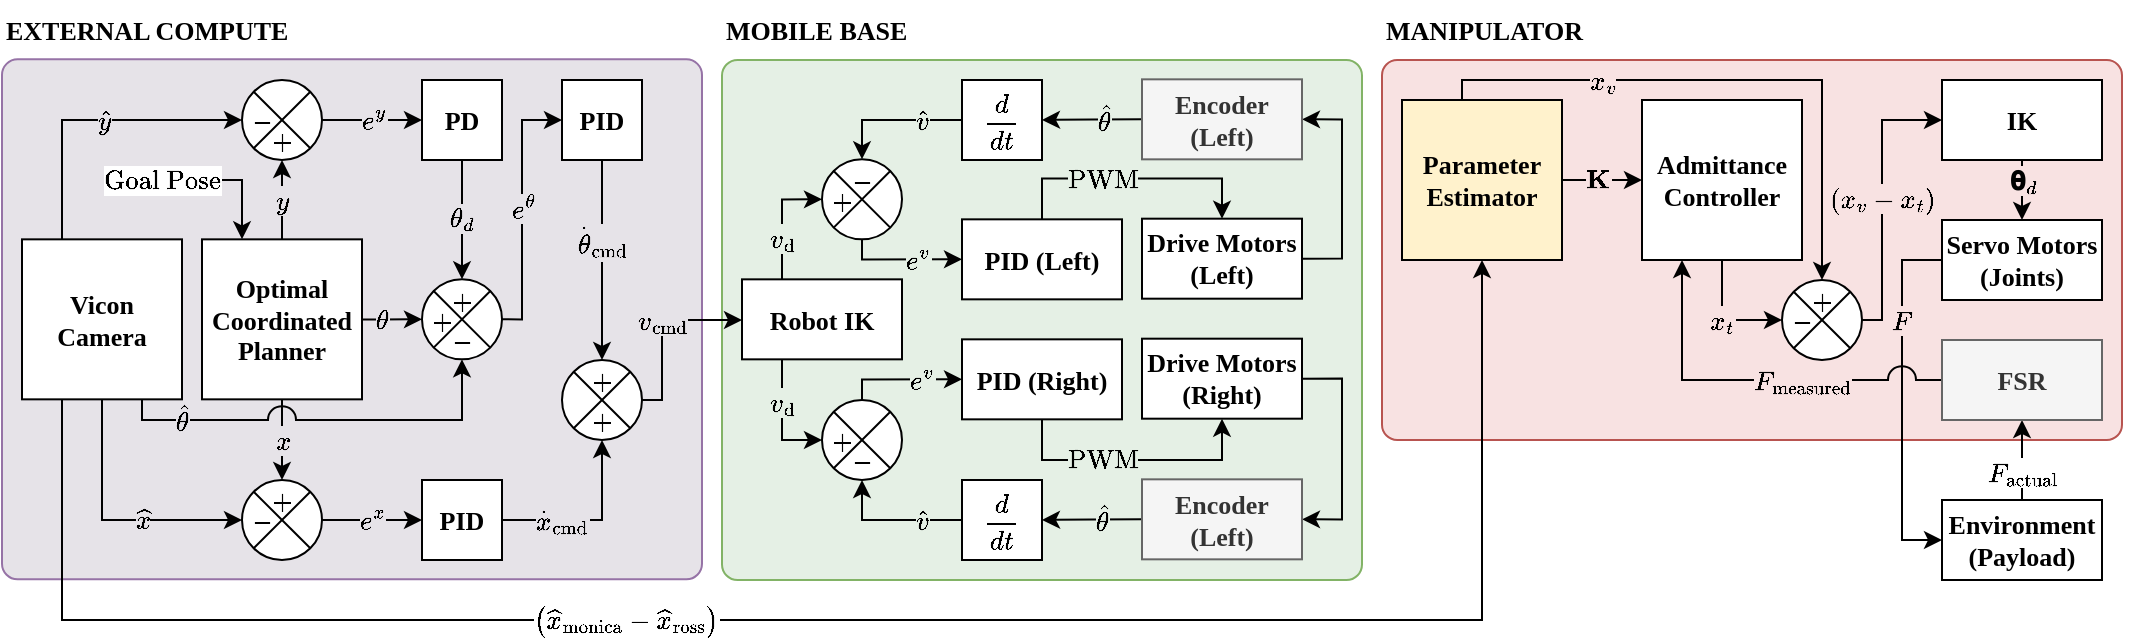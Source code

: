 <mxfile version="28.1.2" pages="4">
  <diagram name="single_agent" id="ryqNPN8wRz4Cyqu5al1_">
    <mxGraphModel dx="1426" dy="842" grid="1" gridSize="10" guides="1" tooltips="1" connect="1" arrows="1" fold="1" page="1" pageScale="1" pageWidth="1100" pageHeight="850" math="1" shadow="0">
      <root>
        <mxCell id="0" />
        <mxCell id="1" parent="0" />
        <mxCell id="9nIP0CAYzlkgE_o3kgDY-1" value="" style="rounded=1;whiteSpace=wrap;html=1;fillColor=light-dark(#e6e3e8, #392f3f);strokeColor=#9673a6;arcSize=3;fontStyle=1;labelBackgroundColor=light-dark(#e6e3e8, #ededed);fontFamily=Times New Roman;fontSize=13;" vertex="1" parent="1">
          <mxGeometry x="20" y="469.67" width="350" height="260" as="geometry" />
        </mxCell>
        <mxCell id="uW8E3HxP_4AaOPdNI9cq-63" value="" style="rounded=1;whiteSpace=wrap;html=1;fillColor=light-dark(#E5F0E5,#1F2F1E);strokeColor=#82b366;arcSize=3;fontStyle=1;labelBackgroundColor=light-dark(#e5f0e5, #ededed);fontFamily=Times New Roman;fontSize=13;" parent="1" vertex="1">
          <mxGeometry x="380" y="470" width="320" height="260" as="geometry" />
        </mxCell>
        <mxCell id="uW8E3HxP_4AaOPdNI9cq-65" value="" style="rounded=1;whiteSpace=wrap;html=1;fillColor=#F8E2E2;strokeColor=#b85450;arcSize=4;fontStyle=1;fontFamily=Times New Roman;fontSize=13;" parent="1" vertex="1">
          <mxGeometry x="710" y="470" width="370" height="190" as="geometry" />
        </mxCell>
        <mxCell id="vg7OMJK1I1ZizCe8qIWx-3" value="&lt;font&gt;Robot IK&lt;/font&gt;" style="rounded=0;whiteSpace=wrap;html=1;fontStyle=1;fontFamily=Times New Roman;fontSize=13;" parent="1" vertex="1">
          <mxGeometry x="390" y="579.67" width="80" height="40" as="geometry" />
        </mxCell>
        <mxCell id="0nPIYftr706wCrCN78y6-12" style="edgeStyle=orthogonalEdgeStyle;rounded=0;orthogonalLoop=1;jettySize=auto;html=1;entryX=0.5;entryY=0;entryDx=0;entryDy=0;exitX=0.5;exitY=0;exitDx=0;exitDy=0;" edge="1" parent="1" source="vg7OMJK1I1ZizCe8qIWx-4" target="vg7OMJK1I1ZizCe8qIWx-7">
          <mxGeometry relative="1" as="geometry" />
        </mxCell>
        <mxCell id="vg7OMJK1I1ZizCe8qIWx-4" value="&lt;font&gt;PID (Left)&lt;/font&gt;" style="rounded=0;whiteSpace=wrap;html=1;fontStyle=1;fontFamily=Times New Roman;fontSize=13;" parent="1" vertex="1">
          <mxGeometry x="500" y="549.67" width="80" height="40" as="geometry" />
        </mxCell>
        <mxCell id="vg7OMJK1I1ZizCe8qIWx-31" style="edgeStyle=orthogonalEdgeStyle;rounded=0;orthogonalLoop=1;jettySize=auto;html=1;entryX=0;entryY=0.5;entryDx=0;entryDy=0;fontStyle=1;exitX=0.5;exitY=1;exitDx=0;exitDy=0;exitPerimeter=0;fontFamily=Times New Roman;fontSize=13;" parent="1" source="vg7OMJK1I1ZizCe8qIWx-5" target="vg7OMJK1I1ZizCe8qIWx-4" edge="1">
          <mxGeometry relative="1" as="geometry">
            <Array as="points">
              <mxPoint x="450" y="570" />
            </Array>
            <mxPoint x="450" y="549.67" as="sourcePoint" />
          </mxGeometry>
        </mxCell>
        <mxCell id="uW8E3HxP_4AaOPdNI9cq-82" value="`e^v`" style="edgeLabel;html=1;align=center;verticalAlign=middle;resizable=0;points=[];fontStyle=1;labelBackgroundColor=light-dark(#e5f0e5, #ededed);fontFamily=Times New Roman;fontSize=13;" parent="vg7OMJK1I1ZizCe8qIWx-31" vertex="1" connectable="0">
          <mxGeometry x="-0.181" y="-3" relative="1" as="geometry">
            <mxPoint x="13" y="-3" as="offset" />
          </mxGeometry>
        </mxCell>
        <mxCell id="vg7OMJK1I1ZizCe8qIWx-5" value="" style="verticalLabelPosition=bottom;verticalAlign=top;html=1;shape=mxgraph.flowchart.or;fontStyle=1;fontFamily=Times New Roman;fontSize=13;" parent="1" vertex="1">
          <mxGeometry x="430" y="519.67" width="40" height="40" as="geometry" />
        </mxCell>
        <mxCell id="vg7OMJK1I1ZizCe8qIWx-32" style="edgeStyle=orthogonalEdgeStyle;rounded=0;orthogonalLoop=1;jettySize=auto;html=1;entryX=0;entryY=0.5;entryDx=0;entryDy=0;fontStyle=1;exitX=0.5;exitY=0;exitDx=0;exitDy=0;exitPerimeter=0;fontFamily=Times New Roman;fontSize=13;" parent="1" target="vg7OMJK1I1ZizCe8qIWx-11" edge="1">
          <mxGeometry relative="1" as="geometry">
            <Array as="points">
              <mxPoint x="450" y="629.67" />
            </Array>
            <mxPoint x="450" y="649.67" as="sourcePoint" />
          </mxGeometry>
        </mxCell>
        <mxCell id="uW8E3HxP_4AaOPdNI9cq-83" value="`e^v`" style="edgeLabel;html=1;align=center;verticalAlign=middle;resizable=0;points=[];fontStyle=1;labelBackgroundColor=light-dark(#e5f0e5, #ededed);fontFamily=Times New Roman;fontSize=13;" parent="vg7OMJK1I1ZizCe8qIWx-32" vertex="1" connectable="0">
          <mxGeometry x="0.162" y="-1" relative="1" as="geometry">
            <mxPoint x="9" y="-1" as="offset" />
          </mxGeometry>
        </mxCell>
        <mxCell id="vg7OMJK1I1ZizCe8qIWx-6" value="" style="verticalLabelPosition=bottom;verticalAlign=top;html=1;shape=mxgraph.flowchart.or;fontStyle=1;fontFamily=Times New Roman;fontSize=13;" parent="1" vertex="1">
          <mxGeometry x="430" y="640" width="40" height="40" as="geometry" />
        </mxCell>
        <mxCell id="0nPIYftr706wCrCN78y6-17" style="edgeStyle=orthogonalEdgeStyle;rounded=0;orthogonalLoop=1;jettySize=auto;html=1;entryX=1;entryY=0.5;entryDx=0;entryDy=0;exitX=1;exitY=0.5;exitDx=0;exitDy=0;" edge="1" parent="1" source="vg7OMJK1I1ZizCe8qIWx-7" target="vg7OMJK1I1ZizCe8qIWx-10">
          <mxGeometry relative="1" as="geometry">
            <Array as="points">
              <mxPoint x="690" y="569" />
              <mxPoint x="690" y="500" />
            </Array>
          </mxGeometry>
        </mxCell>
        <mxCell id="vg7OMJK1I1ZizCe8qIWx-7" value="&lt;span&gt;Drive Motors (Left)&lt;/span&gt;" style="rounded=0;whiteSpace=wrap;html=1;fontStyle=1;fontFamily=Times New Roman;fontSize=13;" parent="1" vertex="1">
          <mxGeometry x="590" y="549.34" width="80" height="40" as="geometry" />
        </mxCell>
        <mxCell id="vg7OMJK1I1ZizCe8qIWx-18" style="edgeStyle=orthogonalEdgeStyle;rounded=0;orthogonalLoop=1;jettySize=auto;html=1;entryX=1;entryY=0.5;entryDx=0;entryDy=0;exitX=0;exitY=0.5;exitDx=0;exitDy=0;fontStyle=1;fontFamily=Times New Roman;fontSize=13;" parent="1" source="vg7OMJK1I1ZizCe8qIWx-10" target="vg7OMJK1I1ZizCe8qIWx-17" edge="1">
          <mxGeometry relative="1" as="geometry" />
        </mxCell>
        <mxCell id="uW8E3HxP_4AaOPdNI9cq-66" value="`\hat \theta`" style="edgeLabel;html=1;align=center;verticalAlign=middle;resizable=0;points=[];fontStyle=1;labelBackgroundColor=light-dark(#e5f0e5, #ededed);fontFamily=Times New Roman;fontSize=13;" parent="vg7OMJK1I1ZizCe8qIWx-18" vertex="1" connectable="0">
          <mxGeometry x="0.04" y="4" relative="1" as="geometry">
            <mxPoint x="6" y="-4" as="offset" />
          </mxGeometry>
        </mxCell>
        <mxCell id="vg7OMJK1I1ZizCe8qIWx-10" value="&lt;span&gt;Encoder (Left)&lt;/span&gt;" style="rounded=0;whiteSpace=wrap;html=1;fillColor=#f5f5f5;strokeColor=#666666;fontStyle=1;fillStyle=auto;fontColor=#333333;fontFamily=Times New Roman;fontSize=13;" parent="1" vertex="1">
          <mxGeometry x="590" y="479.67" width="80" height="40" as="geometry" />
        </mxCell>
        <mxCell id="vg7OMJK1I1ZizCe8qIWx-11" value="&lt;font&gt;PID (Right)&lt;/font&gt;" style="rounded=0;whiteSpace=wrap;html=1;fontStyle=1;fontFamily=Times New Roman;fontSize=13;" parent="1" vertex="1">
          <mxGeometry x="500" y="609.67" width="80" height="40" as="geometry" />
        </mxCell>
        <mxCell id="0nPIYftr706wCrCN78y6-16" style="edgeStyle=orthogonalEdgeStyle;rounded=0;orthogonalLoop=1;jettySize=auto;html=1;entryX=1;entryY=0.5;entryDx=0;entryDy=0;exitX=1;exitY=0.5;exitDx=0;exitDy=0;" edge="1" parent="1" source="vg7OMJK1I1ZizCe8qIWx-12" target="vg7OMJK1I1ZizCe8qIWx-13">
          <mxGeometry relative="1" as="geometry">
            <Array as="points">
              <mxPoint x="690" y="629" />
              <mxPoint x="690" y="700" />
            </Array>
          </mxGeometry>
        </mxCell>
        <mxCell id="vg7OMJK1I1ZizCe8qIWx-12" value="&lt;span&gt;Drive Motors (Right)&lt;/span&gt;" style="rounded=0;whiteSpace=wrap;html=1;fontStyle=1;fontFamily=Times New Roman;fontSize=13;" parent="1" vertex="1">
          <mxGeometry x="590" y="609.34" width="80" height="40" as="geometry" />
        </mxCell>
        <mxCell id="vg7OMJK1I1ZizCe8qIWx-20" style="edgeStyle=orthogonalEdgeStyle;rounded=0;orthogonalLoop=1;jettySize=auto;html=1;entryX=1;entryY=0.5;entryDx=0;entryDy=0;exitX=0;exitY=0.5;exitDx=0;exitDy=0;fontStyle=1;fontFamily=Times New Roman;fontSize=13;" parent="1" source="vg7OMJK1I1ZizCe8qIWx-13" target="vg7OMJK1I1ZizCe8qIWx-14" edge="1">
          <mxGeometry relative="1" as="geometry" />
        </mxCell>
        <mxCell id="uW8E3HxP_4AaOPdNI9cq-67" value="`\hat \theta`" style="edgeLabel;html=1;align=center;verticalAlign=middle;resizable=0;points=[];fontStyle=1;labelBorderColor=none;spacingTop=0;spacingLeft=0;spacing=4;resizeWidth=0;labelPadding=0;labelBackgroundColor=light-dark(#e5f0e5, #EDEDED);fontFamily=Times New Roman;fontSize=13;" parent="vg7OMJK1I1ZizCe8qIWx-20" vertex="1" connectable="0">
          <mxGeometry x="0.086" y="1" relative="1" as="geometry">
            <mxPoint x="7" y="-1" as="offset" />
          </mxGeometry>
        </mxCell>
        <mxCell id="vg7OMJK1I1ZizCe8qIWx-13" value="&lt;span&gt;Encoder (Left)&lt;/span&gt;" style="rounded=0;whiteSpace=wrap;html=1;fillColor=#f5f5f5;strokeColor=#666666;fontStyle=1;fillStyle=auto;fontColor=#333333;fontFamily=Times New Roman;fontSize=13;" parent="1" vertex="1">
          <mxGeometry x="590" y="679.67" width="80" height="40" as="geometry" />
        </mxCell>
        <mxCell id="vg7OMJK1I1ZizCe8qIWx-14" value="&lt;span&gt;`\frac{d}{dt}`&lt;/span&gt;" style="rounded=0;whiteSpace=wrap;html=1;fontStyle=1;fontFamily=Times New Roman;fontSize=13;" parent="1" vertex="1">
          <mxGeometry x="500" y="680" width="40" height="40" as="geometry" />
        </mxCell>
        <mxCell id="vg7OMJK1I1ZizCe8qIWx-17" value="&lt;span&gt;`\frac{d}{dt}`&lt;/span&gt;" style="rounded=0;whiteSpace=wrap;html=1;fontStyle=1;fontFamily=Times New Roman;fontSize=13;" parent="1" vertex="1">
          <mxGeometry x="500" y="480" width="40" height="40" as="geometry" />
        </mxCell>
        <mxCell id="vg7OMJK1I1ZizCe8qIWx-19" style="edgeStyle=orthogonalEdgeStyle;rounded=0;orthogonalLoop=1;jettySize=auto;html=1;entryX=0.5;entryY=0;entryDx=0;entryDy=0;entryPerimeter=0;fontStyle=1;exitX=0;exitY=0.5;exitDx=0;exitDy=0;fontFamily=Times New Roman;fontSize=13;" parent="1" source="vg7OMJK1I1ZizCe8qIWx-17" target="vg7OMJK1I1ZizCe8qIWx-5" edge="1">
          <mxGeometry relative="1" as="geometry">
            <Array as="points">
              <mxPoint x="450" y="500" />
            </Array>
          </mxGeometry>
        </mxCell>
        <mxCell id="uW8E3HxP_4AaOPdNI9cq-79" value="`\hat v`" style="edgeLabel;html=1;align=center;verticalAlign=middle;resizable=0;points=[];fontStyle=1;labelBackgroundColor=light-dark(#e5f0e5, #ededed);fontFamily=Times New Roman;fontSize=13;" parent="vg7OMJK1I1ZizCe8qIWx-19" vertex="1" connectable="0">
          <mxGeometry x="-0.295" y="2" relative="1" as="geometry">
            <mxPoint x="4" y="-2" as="offset" />
          </mxGeometry>
        </mxCell>
        <mxCell id="vg7OMJK1I1ZizCe8qIWx-21" style="edgeStyle=orthogonalEdgeStyle;rounded=0;orthogonalLoop=1;jettySize=auto;html=1;entryX=0.5;entryY=1;entryDx=0;entryDy=0;entryPerimeter=0;fontStyle=1;exitX=0;exitY=0.5;exitDx=0;exitDy=0;fontFamily=Times New Roman;fontSize=13;" parent="1" source="vg7OMJK1I1ZizCe8qIWx-14" target="vg7OMJK1I1ZizCe8qIWx-6" edge="1">
          <mxGeometry relative="1" as="geometry">
            <Array as="points">
              <mxPoint x="450" y="700" />
            </Array>
          </mxGeometry>
        </mxCell>
        <mxCell id="uW8E3HxP_4AaOPdNI9cq-80" value="`\hat v`" style="edgeLabel;html=1;align=center;verticalAlign=middle;resizable=0;points=[];fontStyle=1;labelBackgroundColor=light-dark(#e5f0e5, #ededed);fontFamily=Times New Roman;fontSize=13;" parent="vg7OMJK1I1ZizCe8qIWx-21" vertex="1" connectable="0">
          <mxGeometry x="-0.143" y="1" relative="1" as="geometry">
            <mxPoint x="10" y="-1" as="offset" />
          </mxGeometry>
        </mxCell>
        <mxCell id="vg7OMJK1I1ZizCe8qIWx-29" style="edgeStyle=orthogonalEdgeStyle;rounded=0;orthogonalLoop=1;jettySize=auto;html=1;fontStyle=1;entryX=0;entryY=0.5;entryDx=0;entryDy=0;entryPerimeter=0;fontFamily=Times New Roman;fontSize=13;exitX=0.25;exitY=0;exitDx=0;exitDy=0;" parent="1" source="vg7OMJK1I1ZizCe8qIWx-3" target="vg7OMJK1I1ZizCe8qIWx-5" edge="1">
          <mxGeometry relative="1" as="geometry">
            <Array as="points">
              <mxPoint x="410" y="540" />
            </Array>
            <mxPoint x="410" y="570" as="sourcePoint" />
            <mxPoint x="450" y="540" as="targetPoint" />
          </mxGeometry>
        </mxCell>
        <mxCell id="uW8E3HxP_4AaOPdNI9cq-35" value="`v_\text{d}`" style="edgeLabel;html=1;align=center;verticalAlign=middle;resizable=0;points=[];fontStyle=1;labelBackgroundColor=light-dark(#e5f0e5, #ededed);fontFamily=Times New Roman;fontSize=13;" parent="vg7OMJK1I1ZizCe8qIWx-29" vertex="1" connectable="0">
          <mxGeometry x="0.076" y="1" relative="1" as="geometry">
            <mxPoint x="1" y="12" as="offset" />
          </mxGeometry>
        </mxCell>
        <mxCell id="vg7OMJK1I1ZizCe8qIWx-30" style="edgeStyle=orthogonalEdgeStyle;rounded=0;orthogonalLoop=1;jettySize=auto;html=1;entryX=0;entryY=0.5;entryDx=0;entryDy=0;exitX=0.25;exitY=1;exitDx=0;exitDy=0;fontStyle=1;fontFamily=Times New Roman;fontSize=13;" parent="1" source="vg7OMJK1I1ZizCe8qIWx-3" target="mpPiCZ5xlvJnR0Xn32ME-71" edge="1">
          <mxGeometry relative="1" as="geometry">
            <Array as="points">
              <mxPoint x="410" y="660" />
            </Array>
          </mxGeometry>
        </mxCell>
        <mxCell id="uW8E3HxP_4AaOPdNI9cq-81" value="`v_\text{d}`" style="edgeLabel;html=1;align=center;verticalAlign=middle;resizable=0;points=[];fontStyle=1;labelBackgroundColor=light-dark(#e5f0e5, #ededed);fontFamily=Times New Roman;fontSize=13;" parent="vg7OMJK1I1ZizCe8qIWx-30" vertex="1" connectable="0">
          <mxGeometry x="0.252" relative="1" as="geometry">
            <mxPoint y="-17" as="offset" />
          </mxGeometry>
        </mxCell>
        <mxCell id="uW8E3HxP_4AaOPdNI9cq-25" style="edgeStyle=orthogonalEdgeStyle;rounded=0;orthogonalLoop=1;jettySize=auto;html=1;exitX=1;exitY=0.5;exitDx=0;exitDy=0;entryX=0;entryY=0.5;entryDx=0;entryDy=0;fontStyle=1;fontFamily=Times New Roman;fontSize=13;" parent="1" source="uW8E3HxP_4AaOPdNI9cq-6" target="uW8E3HxP_4AaOPdNI9cq-7" edge="1">
          <mxGeometry relative="1" as="geometry" />
        </mxCell>
        <mxCell id="uW8E3HxP_4AaOPdNI9cq-37" value="`\mathbf{K}`" style="edgeLabel;html=1;align=center;verticalAlign=middle;resizable=0;points=[];fontStyle=1;labelBackgroundColor=light-dark(#f8e2e2, #ededed);fontFamily=Times New Roman;fontSize=13;" parent="uW8E3HxP_4AaOPdNI9cq-25" vertex="1" connectable="0">
          <mxGeometry x="-0.09" relative="1" as="geometry">
            <mxPoint as="offset" />
          </mxGeometry>
        </mxCell>
        <mxCell id="uW8E3HxP_4AaOPdNI9cq-6" value="&lt;font&gt;Parameter&lt;/font&gt;&lt;div&gt;&lt;span&gt;Estimator&lt;/span&gt;&lt;/div&gt;" style="rounded=0;whiteSpace=wrap;html=1;fontStyle=1;fillColor=#fff2cc;strokeColor=light-dark(#000000,#6D5100);fontFamily=Times New Roman;fontSize=13;" parent="1" vertex="1">
          <mxGeometry x="720" y="490" width="80" height="80" as="geometry" />
        </mxCell>
        <mxCell id="uW8E3HxP_4AaOPdNI9cq-7" value="&lt;span&gt;Admittance Controller&lt;/span&gt;" style="rounded=0;whiteSpace=wrap;html=1;fontStyle=1;fontFamily=Times New Roman;fontSize=13;" parent="1" vertex="1">
          <mxGeometry x="840" y="490" width="80" height="80" as="geometry" />
        </mxCell>
        <mxCell id="uW8E3HxP_4AaOPdNI9cq-29" style="edgeStyle=orthogonalEdgeStyle;rounded=0;orthogonalLoop=1;jettySize=auto;html=1;entryX=0.5;entryY=0;entryDx=0;entryDy=0;fontStyle=1;fontFamily=Times New Roman;fontSize=13;" parent="1" source="uW8E3HxP_4AaOPdNI9cq-8" target="uW8E3HxP_4AaOPdNI9cq-16" edge="1">
          <mxGeometry relative="1" as="geometry" />
        </mxCell>
        <mxCell id="uW8E3HxP_4AaOPdNI9cq-51" value="`\mathbf{\theta}_d`" style="edgeLabel;html=1;align=center;verticalAlign=middle;resizable=0;points=[];fontStyle=1;labelBackgroundColor=light-dark(#f8e2e2, #ededed);fontFamily=Times New Roman;fontSize=13;" parent="uW8E3HxP_4AaOPdNI9cq-29" vertex="1" connectable="0">
          <mxGeometry x="0.64" relative="1" as="geometry">
            <mxPoint y="-11" as="offset" />
          </mxGeometry>
        </mxCell>
        <mxCell id="uW8E3HxP_4AaOPdNI9cq-8" value="&lt;span&gt;IK&lt;/span&gt;" style="rounded=0;whiteSpace=wrap;html=1;fontStyle=1;fontFamily=Times New Roman;fontSize=13;" parent="1" vertex="1">
          <mxGeometry x="990" y="480" width="80" height="40" as="geometry" />
        </mxCell>
        <mxCell id="uW8E3HxP_4AaOPdNI9cq-9" value="" style="verticalLabelPosition=bottom;verticalAlign=top;html=1;shape=mxgraph.flowchart.or;fontStyle=1;fontFamily=Times New Roman;fontSize=13;" parent="1" vertex="1">
          <mxGeometry x="910" y="580" width="40" height="40" as="geometry" />
        </mxCell>
        <mxCell id="uW8E3HxP_4AaOPdNI9cq-11" style="edgeStyle=orthogonalEdgeStyle;rounded=0;orthogonalLoop=1;jettySize=auto;html=1;entryX=0.5;entryY=0;entryDx=0;entryDy=0;entryPerimeter=0;exitX=0.5;exitY=0;exitDx=0;exitDy=0;fontStyle=1;fontFamily=Times New Roman;fontSize=13;" parent="1" source="uW8E3HxP_4AaOPdNI9cq-6" target="uW8E3HxP_4AaOPdNI9cq-9" edge="1">
          <mxGeometry relative="1" as="geometry">
            <Array as="points">
              <mxPoint x="750" y="490" />
              <mxPoint x="750" y="480" />
              <mxPoint x="930" y="480" />
            </Array>
          </mxGeometry>
        </mxCell>
        <mxCell id="uW8E3HxP_4AaOPdNI9cq-42" value="`x_v`" style="edgeLabel;html=1;align=center;verticalAlign=middle;resizable=0;points=[];fontStyle=1;labelBackgroundColor=light-dark(#f8e2e2, #ededed);fontFamily=Times New Roman;fontSize=13;" parent="uW8E3HxP_4AaOPdNI9cq-11" vertex="1" connectable="0">
          <mxGeometry x="0.007" y="-1" relative="1" as="geometry">
            <mxPoint x="-61" y="-1" as="offset" />
          </mxGeometry>
        </mxCell>
        <mxCell id="uW8E3HxP_4AaOPdNI9cq-12" style="edgeStyle=orthogonalEdgeStyle;rounded=0;orthogonalLoop=1;jettySize=auto;html=1;entryX=0;entryY=0.5;entryDx=0;entryDy=0;entryPerimeter=0;exitX=0.5;exitY=1;exitDx=0;exitDy=0;fontStyle=1;fontFamily=Times New Roman;fontSize=13;" parent="1" source="uW8E3HxP_4AaOPdNI9cq-7" target="uW8E3HxP_4AaOPdNI9cq-9" edge="1">
          <mxGeometry relative="1" as="geometry">
            <Array as="points">
              <mxPoint x="880" y="600" />
            </Array>
          </mxGeometry>
        </mxCell>
        <mxCell id="uW8E3HxP_4AaOPdNI9cq-47" value="`x_t`" style="edgeLabel;html=1;align=center;verticalAlign=middle;resizable=0;points=[];fontStyle=1;labelBackgroundColor=light-dark(#f8e2e2, #ededed);fontFamily=Times New Roman;fontSize=13;" parent="uW8E3HxP_4AaOPdNI9cq-12" vertex="1" connectable="0">
          <mxGeometry relative="1" as="geometry">
            <mxPoint as="offset" />
          </mxGeometry>
        </mxCell>
        <mxCell id="uW8E3HxP_4AaOPdNI9cq-14" style="edgeStyle=orthogonalEdgeStyle;rounded=0;orthogonalLoop=1;jettySize=auto;html=1;entryX=0;entryY=0.5;entryDx=0;entryDy=0;fontStyle=1;fontFamily=Times New Roman;fontSize=13;exitX=1;exitY=0.5;exitDx=0;exitDy=0;exitPerimeter=0;" parent="1" source="uW8E3HxP_4AaOPdNI9cq-9" target="uW8E3HxP_4AaOPdNI9cq-8" edge="1">
          <mxGeometry relative="1" as="geometry">
            <mxPoint x="1015" y="523" as="targetPoint" />
            <Array as="points">
              <mxPoint x="960" y="600" />
              <mxPoint x="960" y="500" />
            </Array>
          </mxGeometry>
        </mxCell>
        <mxCell id="uW8E3HxP_4AaOPdNI9cq-48" value="`(x_v-x_t)`" style="edgeLabel;html=1;align=center;verticalAlign=middle;resizable=0;points=[];fontStyle=1;labelBackgroundColor=light-dark(#f8e2e2, #ededed);fontFamily=Times New Roman;fontSize=13;" parent="uW8E3HxP_4AaOPdNI9cq-14" vertex="1" connectable="0">
          <mxGeometry x="0.2" y="-1" relative="1" as="geometry">
            <mxPoint x="-1" y="13" as="offset" />
          </mxGeometry>
        </mxCell>
        <mxCell id="uW8E3HxP_4AaOPdNI9cq-30" style="edgeStyle=orthogonalEdgeStyle;rounded=0;orthogonalLoop=1;jettySize=auto;html=1;entryX=0;entryY=0.5;entryDx=0;entryDy=0;fontStyle=1;exitX=0;exitY=0.5;exitDx=0;exitDy=0;jumpStyle=arc;fontFamily=Times New Roman;fontSize=13;" parent="1" source="uW8E3HxP_4AaOPdNI9cq-16" target="uW8E3HxP_4AaOPdNI9cq-17" edge="1">
          <mxGeometry relative="1" as="geometry">
            <Array as="points">
              <mxPoint x="970" y="570" />
              <mxPoint x="970" y="710" />
            </Array>
          </mxGeometry>
        </mxCell>
        <mxCell id="uW8E3HxP_4AaOPdNI9cq-52" value="`F`" style="edgeLabel;html=1;align=center;verticalAlign=middle;resizable=0;points=[];fontStyle=1;labelBackgroundColor=light-dark(#f8e2e2, #ededed);fontFamily=Times New Roman;fontSize=13;" parent="uW8E3HxP_4AaOPdNI9cq-30" vertex="1" connectable="0">
          <mxGeometry x="-0.016" relative="1" as="geometry">
            <mxPoint y="-39" as="offset" />
          </mxGeometry>
        </mxCell>
        <mxCell id="uW8E3HxP_4AaOPdNI9cq-16" value="&lt;span&gt;Servo Motors&lt;/span&gt;&lt;div&gt;&lt;span&gt;(Joints)&lt;/span&gt;&lt;/div&gt;" style="rounded=0;whiteSpace=wrap;html=1;fontStyle=1;fontFamily=Times New Roman;fontSize=13;" parent="1" vertex="1">
          <mxGeometry x="990" y="550" width="80" height="40" as="geometry" />
        </mxCell>
        <mxCell id="uW8E3HxP_4AaOPdNI9cq-24" style="edgeStyle=orthogonalEdgeStyle;rounded=0;orthogonalLoop=1;jettySize=auto;html=1;entryX=0.5;entryY=1;entryDx=0;entryDy=0;fontStyle=1;exitX=0.5;exitY=0;exitDx=0;exitDy=0;fontFamily=Times New Roman;fontSize=13;" parent="1" source="uW8E3HxP_4AaOPdNI9cq-17" target="uW8E3HxP_4AaOPdNI9cq-18" edge="1">
          <mxGeometry relative="1" as="geometry" />
        </mxCell>
        <mxCell id="uW8E3HxP_4AaOPdNI9cq-45" value="`F_{\text{actual}}`" style="edgeLabel;html=1;align=center;verticalAlign=middle;resizable=0;points=[];fontStyle=1;fontFamily=Times New Roman;fontSize=13;" parent="uW8E3HxP_4AaOPdNI9cq-24" vertex="1" connectable="0">
          <mxGeometry x="-0.022" y="1" relative="1" as="geometry">
            <mxPoint x="1" y="5" as="offset" />
          </mxGeometry>
        </mxCell>
        <mxCell id="uW8E3HxP_4AaOPdNI9cq-17" value="&lt;span&gt;Environment&lt;/span&gt;&lt;div&gt;&lt;span&gt;(Payload)&lt;/span&gt;&lt;/div&gt;" style="rounded=0;whiteSpace=wrap;html=1;fontStyle=1;fontFamily=Times New Roman;fontSize=13;" parent="1" vertex="1">
          <mxGeometry x="990" y="690" width="80" height="40" as="geometry" />
        </mxCell>
        <mxCell id="uW8E3HxP_4AaOPdNI9cq-23" style="edgeStyle=orthogonalEdgeStyle;rounded=0;orthogonalLoop=1;jettySize=auto;html=1;entryX=0.25;entryY=1;entryDx=0;entryDy=0;fontStyle=1;jumpStyle=arc;jumpSize=14;exitX=0;exitY=0.5;exitDx=0;exitDy=0;fontFamily=Times New Roman;fontSize=13;" parent="1" source="uW8E3HxP_4AaOPdNI9cq-18" target="uW8E3HxP_4AaOPdNI9cq-7" edge="1">
          <mxGeometry relative="1" as="geometry">
            <Array as="points">
              <mxPoint x="860" y="630" />
            </Array>
          </mxGeometry>
        </mxCell>
        <mxCell id="uW8E3HxP_4AaOPdNI9cq-44" value="`F_\text{measured}`" style="edgeLabel;html=1;align=center;verticalAlign=middle;resizable=0;points=[];fontStyle=1;labelBackgroundColor=light-dark(#f8e2e2, #ededed);fontFamily=Times New Roman;fontSize=13;" parent="uW8E3HxP_4AaOPdNI9cq-23" vertex="1" connectable="0">
          <mxGeometry x="0.051" relative="1" as="geometry">
            <mxPoint x="30" as="offset" />
          </mxGeometry>
        </mxCell>
        <mxCell id="uW8E3HxP_4AaOPdNI9cq-18" value="&lt;span&gt;FSR&lt;/span&gt;" style="rounded=0;whiteSpace=wrap;html=1;fillColor=#f5f5f5;strokeColor=#666666;fontStyle=1;fillStyle=auto;fontColor=#333333;fontFamily=Times New Roman;fontSize=13;" parent="1" vertex="1">
          <mxGeometry x="990" y="610" width="80" height="40" as="geometry" />
        </mxCell>
        <mxCell id="uW8E3HxP_4AaOPdNI9cq-21" style="edgeStyle=orthogonalEdgeStyle;rounded=0;orthogonalLoop=1;jettySize=auto;html=1;entryX=0.25;entryY=0;entryDx=0;entryDy=0;fontStyle=1;fontFamily=Times New Roman;fontSize=13;" parent="1" target="mpPiCZ5xlvJnR0Xn32ME-7" edge="1">
          <mxGeometry relative="1" as="geometry">
            <mxPoint x="110" y="530" as="sourcePoint" />
            <mxPoint x="120" y="630" as="targetPoint" />
            <Array as="points">
              <mxPoint x="140" y="530" />
            </Array>
          </mxGeometry>
        </mxCell>
        <mxCell id="uW8E3HxP_4AaOPdNI9cq-22" value="`\text{Goal Pose}`" style="edgeLabel;html=1;align=center;verticalAlign=middle;resizable=0;points=[];fontStyle=1;fontFamily=Times New Roman;fontSize=13;" parent="uW8E3HxP_4AaOPdNI9cq-21" vertex="1" connectable="0">
          <mxGeometry x="-0.192" relative="1" as="geometry">
            <mxPoint x="-34" as="offset" />
          </mxGeometry>
        </mxCell>
        <mxCell id="uW8E3HxP_4AaOPdNI9cq-86" value="&lt;span&gt;&lt;font&gt;MOBILE BASE&lt;/font&gt;&lt;/span&gt;" style="text;html=1;align=left;verticalAlign=middle;resizable=0;points=[];autosize=1;strokeColor=none;fillColor=none;fontStyle=1;fontFamily=Times New Roman;fontSize=13;" parent="1" vertex="1">
          <mxGeometry x="380" y="440" width="110" height="30" as="geometry" />
        </mxCell>
        <mxCell id="uW8E3HxP_4AaOPdNI9cq-88" value="&lt;span&gt;&lt;font&gt;MANIPULATOR&lt;/font&gt;&lt;/span&gt;" style="text;html=1;align=left;verticalAlign=middle;resizable=0;points=[];autosize=1;strokeColor=none;fillColor=none;fontStyle=1;fontFamily=Times New Roman;fontSize=13;" parent="1" vertex="1">
          <mxGeometry x="710" y="440" width="120" height="30" as="geometry" />
        </mxCell>
        <mxCell id="uW8E3HxP_4AaOPdNI9cq-58" style="edgeStyle=orthogonalEdgeStyle;rounded=0;orthogonalLoop=1;jettySize=auto;html=1;entryX=0.5;entryY=1;entryDx=0;entryDy=0;fontStyle=1;exitX=0.25;exitY=1;exitDx=0;exitDy=0;fontFamily=Times New Roman;fontSize=13;" parent="1" target="uW8E3HxP_4AaOPdNI9cq-6" edge="1" source="9nIP0CAYzlkgE_o3kgDY-3">
          <mxGeometry relative="1" as="geometry">
            <Array as="points">
              <mxPoint x="50" y="750" />
              <mxPoint x="760" y="750" />
            </Array>
            <mxPoint x="200" y="310" as="sourcePoint" />
          </mxGeometry>
        </mxCell>
        <mxCell id="uW8E3HxP_4AaOPdNI9cq-62" value="`(\hat x_{\text{monica}}-\hat x_{\text{ross}})`" style="edgeLabel;html=1;align=center;verticalAlign=middle;resizable=0;points=[];fontStyle=1;fontFamily=Times New Roman;fontSize=13;" parent="uW8E3HxP_4AaOPdNI9cq-58" vertex="1" connectable="0">
          <mxGeometry x="-0.237" relative="1" as="geometry">
            <mxPoint x="11" as="offset" />
          </mxGeometry>
        </mxCell>
        <mxCell id="mpPiCZ5xlvJnR0Xn32ME-16" style="edgeStyle=orthogonalEdgeStyle;rounded=0;orthogonalLoop=1;jettySize=auto;html=1;entryX=0.5;entryY=0;entryDx=0;entryDy=0;exitX=0.5;exitY=1;exitDx=0;exitDy=0;entryPerimeter=0;fontFamily=Times New Roman;fontSize=13;fontStyle=1" parent="1" source="mpPiCZ5xlvJnR0Xn32ME-7" target="mpPiCZ5xlvJnR0Xn32ME-37" edge="1">
          <mxGeometry relative="1" as="geometry" />
        </mxCell>
        <mxCell id="mpPiCZ5xlvJnR0Xn32ME-26" value="&lt;span&gt;`x`&lt;/span&gt;" style="edgeLabel;html=1;align=center;verticalAlign=middle;resizable=0;points=[];labelBackgroundColor=light-dark(#e6e3e8, #ededed);fontFamily=Times New Roman;fontSize=13;fontStyle=1" parent="mpPiCZ5xlvJnR0Xn32ME-16" vertex="1" connectable="0">
          <mxGeometry x="0.007" y="-1" relative="1" as="geometry">
            <mxPoint x="1" as="offset" />
          </mxGeometry>
        </mxCell>
        <mxCell id="mpPiCZ5xlvJnR0Xn32ME-28" style="edgeStyle=orthogonalEdgeStyle;rounded=0;orthogonalLoop=1;jettySize=auto;html=1;entryX=0.5;entryY=1;entryDx=0;entryDy=0;exitX=0.5;exitY=0;exitDx=0;exitDy=0;entryPerimeter=0;fontFamily=Times New Roman;fontSize=13;fontStyle=1" parent="1" source="mpPiCZ5xlvJnR0Xn32ME-7" target="mpPiCZ5xlvJnR0Xn32ME-36" edge="1">
          <mxGeometry relative="1" as="geometry" />
        </mxCell>
        <mxCell id="mpPiCZ5xlvJnR0Xn32ME-29" value="&lt;span&gt;`y`&lt;/span&gt;" style="edgeLabel;html=1;align=center;verticalAlign=middle;resizable=0;points=[];labelBackgroundColor=light-dark(#e6e3e8, #ededed);fontFamily=Times New Roman;fontSize=13;fontStyle=1" parent="mpPiCZ5xlvJnR0Xn32ME-28" vertex="1" connectable="0">
          <mxGeometry x="-0.013" relative="1" as="geometry">
            <mxPoint as="offset" />
          </mxGeometry>
        </mxCell>
        <mxCell id="mpPiCZ5xlvJnR0Xn32ME-7" value="&lt;font&gt;Optimal Coordinated Planner&lt;/font&gt;" style="rounded=0;whiteSpace=wrap;html=1;fontStyle=1;fontFamily=Times New Roman;fontSize=13;" parent="1" vertex="1">
          <mxGeometry x="120" y="559.67" width="80" height="80" as="geometry" />
        </mxCell>
        <mxCell id="mpPiCZ5xlvJnR0Xn32ME-21" style="edgeStyle=orthogonalEdgeStyle;rounded=0;orthogonalLoop=1;jettySize=auto;html=1;entryX=0.5;entryY=1;entryDx=0;entryDy=0;fontFamily=Times New Roman;fontSize=13;fontStyle=1" parent="1" source="mpPiCZ5xlvJnR0Xn32ME-11" target="mpPiCZ5xlvJnR0Xn32ME-69" edge="1">
          <mxGeometry relative="1" as="geometry">
            <mxPoint x="330" y="680" as="targetPoint" />
          </mxGeometry>
        </mxCell>
        <mxCell id="mpPiCZ5xlvJnR0Xn32ME-22" value="&lt;span style=&quot;&quot;&gt;`\dot x_\text{cmd}`&lt;/span&gt;" style="edgeLabel;html=1;align=center;verticalAlign=middle;resizable=0;points=[];labelBackgroundColor=light-dark(#e6e3e8, #ededed);fontFamily=Times New Roman;fontSize=13;fontStyle=1" parent="mpPiCZ5xlvJnR0Xn32ME-21" vertex="1" connectable="0">
          <mxGeometry x="-0.188" y="1" relative="1" as="geometry">
            <mxPoint x="-7" y="1" as="offset" />
          </mxGeometry>
        </mxCell>
        <mxCell id="mpPiCZ5xlvJnR0Xn32ME-11" value="&lt;font&gt;PID&lt;/font&gt;" style="rounded=0;whiteSpace=wrap;html=1;fontStyle=1;fontFamily=Times New Roman;fontSize=13;" parent="1" vertex="1">
          <mxGeometry x="230" y="680" width="40" height="40" as="geometry" />
        </mxCell>
        <mxCell id="mpPiCZ5xlvJnR0Xn32ME-27" value="&lt;font&gt;PD&lt;/font&gt;" style="rounded=0;whiteSpace=wrap;html=1;fontStyle=1;fontFamily=Times New Roman;fontSize=13;" parent="1" vertex="1">
          <mxGeometry x="230" y="480" width="40" height="40" as="geometry" />
        </mxCell>
        <mxCell id="mpPiCZ5xlvJnR0Xn32ME-31" style="edgeStyle=orthogonalEdgeStyle;rounded=0;orthogonalLoop=1;jettySize=auto;html=1;jumpStyle=arc;jumpSize=14;fontFamily=Times New Roman;fontSize=13;fontStyle=1;entryX=0;entryY=0.5;entryDx=0;entryDy=0;" parent="1" source="mpPiCZ5xlvJnR0Xn32ME-30" target="vg7OMJK1I1ZizCe8qIWx-3" edge="1">
          <mxGeometry relative="1" as="geometry">
            <mxPoint x="400" y="620" as="targetPoint" />
            <Array as="points">
              <mxPoint x="350" y="640" />
              <mxPoint x="350" y="600" />
              <mxPoint x="390" y="600" />
            </Array>
          </mxGeometry>
        </mxCell>
        <mxCell id="mpPiCZ5xlvJnR0Xn32ME-32" value="&lt;span style=&quot;&quot;&gt;`v_\text{cmd}`&lt;/span&gt;" style="edgeLabel;html=1;align=center;verticalAlign=middle;resizable=0;points=[];labelBackgroundColor=light-dark(#e6e3e8, #EDEDED);fontFamily=Times New Roman;fontSize=13;fontStyle=1" parent="mpPiCZ5xlvJnR0Xn32ME-31" vertex="1" connectable="0">
          <mxGeometry x="-0.057" relative="1" as="geometry">
            <mxPoint y="-8" as="offset" />
          </mxGeometry>
        </mxCell>
        <mxCell id="mpPiCZ5xlvJnR0Xn32ME-30" value="" style="verticalLabelPosition=bottom;verticalAlign=top;html=1;shape=mxgraph.flowchart.or;fontStyle=1;fontFamily=Times New Roman;fontSize=13;" parent="1" vertex="1">
          <mxGeometry x="300" y="620" width="40" height="40" as="geometry" />
        </mxCell>
        <mxCell id="mpPiCZ5xlvJnR0Xn32ME-33" value="&lt;font&gt;PID&lt;/font&gt;" style="rounded=0;whiteSpace=wrap;html=1;fontStyle=1;fontFamily=Times New Roman;fontSize=13;" parent="1" vertex="1">
          <mxGeometry x="300" y="480" width="40" height="40" as="geometry" />
        </mxCell>
        <mxCell id="mpPiCZ5xlvJnR0Xn32ME-34" style="edgeStyle=orthogonalEdgeStyle;rounded=0;orthogonalLoop=1;jettySize=auto;html=1;entryX=0.5;entryY=0;entryDx=0;entryDy=0;entryPerimeter=0;exitX=0.5;exitY=1;exitDx=0;exitDy=0;fontFamily=Times New Roman;fontSize=13;fontStyle=1" parent="1" source="mpPiCZ5xlvJnR0Xn32ME-33" target="mpPiCZ5xlvJnR0Xn32ME-30" edge="1">
          <mxGeometry relative="1" as="geometry" />
        </mxCell>
        <mxCell id="mpPiCZ5xlvJnR0Xn32ME-35" value="&lt;span style=&quot;&quot;&gt;`\dot \theta_\text{cmd}`&lt;/span&gt;" style="edgeLabel;html=1;align=center;verticalAlign=middle;resizable=0;points=[];labelBackgroundColor=light-dark(#e6e3e8, #ededed);fontFamily=Times New Roman;fontSize=13;fontStyle=1" parent="mpPiCZ5xlvJnR0Xn32ME-34" vertex="1" connectable="0">
          <mxGeometry x="-0.193" relative="1" as="geometry">
            <mxPoint as="offset" />
          </mxGeometry>
        </mxCell>
        <mxCell id="mpPiCZ5xlvJnR0Xn32ME-43" style="edgeStyle=orthogonalEdgeStyle;rounded=0;orthogonalLoop=1;jettySize=auto;html=1;entryX=0;entryY=0.5;entryDx=0;entryDy=0;fontFamily=Times New Roman;fontSize=13;fontStyle=1" parent="1" source="mpPiCZ5xlvJnR0Xn32ME-36" target="mpPiCZ5xlvJnR0Xn32ME-27" edge="1">
          <mxGeometry relative="1" as="geometry" />
        </mxCell>
        <mxCell id="mpPiCZ5xlvJnR0Xn32ME-44" value="&lt;span&gt;`e^y`&lt;/span&gt;" style="edgeLabel;html=1;align=center;verticalAlign=middle;resizable=0;points=[];labelBackgroundColor=light-dark(#e6e3e8, #ededed);fontFamily=Times New Roman;fontSize=13;fontStyle=1" parent="mpPiCZ5xlvJnR0Xn32ME-43" vertex="1" connectable="0">
          <mxGeometry x="0.157" y="1" relative="1" as="geometry">
            <mxPoint x="-3" y="1" as="offset" />
          </mxGeometry>
        </mxCell>
        <mxCell id="mpPiCZ5xlvJnR0Xn32ME-36" value="" style="verticalLabelPosition=bottom;verticalAlign=top;html=1;shape=mxgraph.flowchart.or;fontStyle=1;fontFamily=Times New Roman;fontSize=13;" parent="1" vertex="1">
          <mxGeometry x="140" y="480" width="40" height="40" as="geometry" />
        </mxCell>
        <mxCell id="mpPiCZ5xlvJnR0Xn32ME-42" style="edgeStyle=orthogonalEdgeStyle;rounded=0;orthogonalLoop=1;jettySize=auto;html=1;entryX=0;entryY=0.5;entryDx=0;entryDy=0;fontFamily=Times New Roman;fontSize=13;fontStyle=1" parent="1" source="mpPiCZ5xlvJnR0Xn32ME-37" target="mpPiCZ5xlvJnR0Xn32ME-11" edge="1">
          <mxGeometry relative="1" as="geometry" />
        </mxCell>
        <mxCell id="mpPiCZ5xlvJnR0Xn32ME-45" value="&lt;span&gt;`e^x`&lt;/span&gt;" style="edgeLabel;html=1;align=center;verticalAlign=middle;resizable=0;points=[];labelBackgroundColor=light-dark(#e6e3e8, #ededed);fontFamily=Times New Roman;fontSize=13;fontStyle=1" parent="mpPiCZ5xlvJnR0Xn32ME-42" vertex="1" connectable="0">
          <mxGeometry x="-0.064" relative="1" as="geometry">
            <mxPoint x="1" as="offset" />
          </mxGeometry>
        </mxCell>
        <mxCell id="mpPiCZ5xlvJnR0Xn32ME-37" value="" style="verticalLabelPosition=bottom;verticalAlign=top;html=1;shape=mxgraph.flowchart.or;fontStyle=1;fontFamily=Times New Roman;fontSize=13;" parent="1" vertex="1">
          <mxGeometry x="140" y="680" width="40" height="40" as="geometry" />
        </mxCell>
        <mxCell id="mpPiCZ5xlvJnR0Xn32ME-38" style="edgeStyle=orthogonalEdgeStyle;rounded=0;orthogonalLoop=1;jettySize=auto;html=1;entryX=0;entryY=0.5;entryDx=0;entryDy=0;entryPerimeter=0;exitX=0.25;exitY=0;exitDx=0;exitDy=0;fontFamily=Times New Roman;fontSize=13;fontStyle=1" parent="1" target="mpPiCZ5xlvJnR0Xn32ME-36" edge="1" source="9nIP0CAYzlkgE_o3kgDY-3">
          <mxGeometry relative="1" as="geometry">
            <mxPoint x="40" y="500" as="sourcePoint" />
            <mxPoint x="310" y="520" as="targetPoint" />
            <Array as="points">
              <mxPoint x="50" y="500" />
            </Array>
          </mxGeometry>
        </mxCell>
        <mxCell id="mpPiCZ5xlvJnR0Xn32ME-39" value="&lt;span&gt;`\hat y`&lt;/span&gt;" style="edgeLabel;html=1;align=center;verticalAlign=middle;resizable=0;points=[];labelBackgroundColor=light-dark(#e6e3e8, #EDEDED);fontFamily=Times New Roman;fontSize=13;fontStyle=1" parent="mpPiCZ5xlvJnR0Xn32ME-38" vertex="1" connectable="0">
          <mxGeometry x="-0.013" relative="1" as="geometry">
            <mxPoint x="6" as="offset" />
          </mxGeometry>
        </mxCell>
        <mxCell id="mpPiCZ5xlvJnR0Xn32ME-40" style="edgeStyle=orthogonalEdgeStyle;rounded=0;orthogonalLoop=1;jettySize=auto;html=1;entryX=0;entryY=0.5;entryDx=0;entryDy=0;entryPerimeter=0;exitX=0.5;exitY=1;exitDx=0;exitDy=0;fontFamily=Times New Roman;fontSize=13;fontStyle=1" parent="1" target="mpPiCZ5xlvJnR0Xn32ME-37" edge="1" source="9nIP0CAYzlkgE_o3kgDY-3">
          <mxGeometry relative="1" as="geometry">
            <mxPoint x="40" y="680" as="sourcePoint" />
            <mxPoint x="300" y="570" as="targetPoint" />
            <Array as="points">
              <mxPoint x="70" y="700" />
            </Array>
          </mxGeometry>
        </mxCell>
        <mxCell id="mpPiCZ5xlvJnR0Xn32ME-41" value="&lt;span&gt;`\hat x`&lt;/span&gt;" style="edgeLabel;html=1;align=center;verticalAlign=middle;resizable=0;points=[];labelBackgroundColor=light-dark(#e6e3e8, #EDEDED);fontFamily=Times New Roman;fontSize=13;fontStyle=1" parent="mpPiCZ5xlvJnR0Xn32ME-40" vertex="1" connectable="0">
          <mxGeometry x="-0.013" relative="1" as="geometry">
            <mxPoint x="16" as="offset" />
          </mxGeometry>
        </mxCell>
        <mxCell id="mpPiCZ5xlvJnR0Xn32ME-46" value="" style="verticalLabelPosition=bottom;verticalAlign=top;html=1;shape=mxgraph.flowchart.or;fontStyle=1;fontFamily=Times New Roman;fontSize=13;" parent="1" vertex="1">
          <mxGeometry x="230" y="579.67" width="40" height="40" as="geometry" />
        </mxCell>
        <mxCell id="mpPiCZ5xlvJnR0Xn32ME-47" style="edgeStyle=orthogonalEdgeStyle;rounded=0;orthogonalLoop=1;jettySize=auto;html=1;entryX=0.5;entryY=0;entryDx=0;entryDy=0;entryPerimeter=0;fontFamily=Times New Roman;fontSize=13;fontStyle=1" parent="1" source="mpPiCZ5xlvJnR0Xn32ME-27" target="mpPiCZ5xlvJnR0Xn32ME-46" edge="1">
          <mxGeometry relative="1" as="geometry" />
        </mxCell>
        <mxCell id="mpPiCZ5xlvJnR0Xn32ME-48" value="`\theta_d`" style="edgeLabel;html=1;align=center;verticalAlign=middle;resizable=0;points=[];labelBackgroundColor=light-dark(#e6e3e8, #ededed);fontFamily=Times New Roman;fontSize=13;fontStyle=1" parent="mpPiCZ5xlvJnR0Xn32ME-47" vertex="1" connectable="0">
          <mxGeometry x="-0.02" relative="1" as="geometry">
            <mxPoint as="offset" />
          </mxGeometry>
        </mxCell>
        <mxCell id="mpPiCZ5xlvJnR0Xn32ME-49" style="edgeStyle=orthogonalEdgeStyle;rounded=0;orthogonalLoop=1;jettySize=auto;html=1;entryX=0;entryY=0.5;entryDx=0;entryDy=0;exitX=1;exitY=0.5;exitDx=0;exitDy=0;exitPerimeter=0;fontFamily=Times New Roman;fontSize=13;fontStyle=1" parent="1" source="mpPiCZ5xlvJnR0Xn32ME-46" target="mpPiCZ5xlvJnR0Xn32ME-33" edge="1">
          <mxGeometry relative="1" as="geometry">
            <mxPoint x="610" y="510" as="targetPoint" />
            <Array as="points">
              <mxPoint x="280" y="600" />
              <mxPoint x="280" y="500" />
            </Array>
          </mxGeometry>
        </mxCell>
        <mxCell id="mpPiCZ5xlvJnR0Xn32ME-50" value="&lt;span&gt;`e^\theta`&lt;/span&gt;" style="edgeLabel;html=1;align=center;verticalAlign=middle;resizable=0;points=[];labelBackgroundColor=light-dark(#e6e3e8, #ededed);fontFamily=Times New Roman;fontSize=13;fontStyle=1" parent="mpPiCZ5xlvJnR0Xn32ME-49" vertex="1" connectable="0">
          <mxGeometry x="0.007" relative="1" as="geometry">
            <mxPoint as="offset" />
          </mxGeometry>
        </mxCell>
        <mxCell id="mpPiCZ5xlvJnR0Xn32ME-51" style="edgeStyle=orthogonalEdgeStyle;rounded=0;orthogonalLoop=1;jettySize=auto;html=1;entryX=0.5;entryY=1;entryDx=0;entryDy=0;entryPerimeter=0;jumpStyle=arc;jumpSize=14;exitX=0.75;exitY=1;exitDx=0;exitDy=0;fontFamily=Times New Roman;fontSize=13;fontStyle=1" parent="1" target="mpPiCZ5xlvJnR0Xn32ME-46" edge="1" source="9nIP0CAYzlkgE_o3kgDY-3">
          <mxGeometry relative="1" as="geometry">
            <mxPoint x="40" y="649.67" as="sourcePoint" />
            <mxPoint x="310" y="539.67" as="targetPoint" />
            <Array as="points">
              <mxPoint x="90" y="650" />
              <mxPoint x="250" y="650" />
            </Array>
          </mxGeometry>
        </mxCell>
        <mxCell id="mpPiCZ5xlvJnR0Xn32ME-52" value="&lt;span&gt;`\hat \theta`&lt;/span&gt;" style="edgeLabel;html=1;align=center;verticalAlign=middle;resizable=0;points=[];labelBackgroundColor=light-dark(#e6e3e8, #EDEDED);fontFamily=Times New Roman;fontSize=13;fontStyle=1" parent="mpPiCZ5xlvJnR0Xn32ME-51" vertex="1" connectable="0">
          <mxGeometry x="-0.013" relative="1" as="geometry">
            <mxPoint x="-69" as="offset" />
          </mxGeometry>
        </mxCell>
        <mxCell id="mpPiCZ5xlvJnR0Xn32ME-53" style="edgeStyle=orthogonalEdgeStyle;rounded=0;orthogonalLoop=1;jettySize=auto;html=1;entryX=0;entryY=0.5;entryDx=0;entryDy=0;entryPerimeter=0;fontFamily=Times New Roman;fontSize=13;fontStyle=1" parent="1" source="mpPiCZ5xlvJnR0Xn32ME-7" target="mpPiCZ5xlvJnR0Xn32ME-46" edge="1">
          <mxGeometry relative="1" as="geometry" />
        </mxCell>
        <mxCell id="mpPiCZ5xlvJnR0Xn32ME-54" value="`\theta`" style="edgeLabel;html=1;align=center;verticalAlign=middle;resizable=0;points=[];labelBackgroundColor=light-dark(#e6e3e8, #ededed);fontFamily=Times New Roman;fontSize=13;fontStyle=1" parent="mpPiCZ5xlvJnR0Xn32ME-53" vertex="1" connectable="0">
          <mxGeometry x="-0.168" y="1" relative="1" as="geometry">
            <mxPoint x="-9" y="-1" as="offset" />
          </mxGeometry>
        </mxCell>
        <mxCell id="mpPiCZ5xlvJnR0Xn32ME-59" value="`+`" style="text;html=1;align=center;verticalAlign=middle;whiteSpace=wrap;rounded=0;fontFamily=Times New Roman;fontSize=13;fontStyle=1" parent="1" vertex="1">
          <mxGeometry x="150" y="500" width="20" height="20" as="geometry" />
        </mxCell>
        <mxCell id="mpPiCZ5xlvJnR0Xn32ME-60" value="`-`" style="text;html=1;align=center;verticalAlign=middle;whiteSpace=wrap;rounded=0;fontFamily=Times New Roman;fontSize=13;fontStyle=1" parent="1" vertex="1">
          <mxGeometry x="140" y="490" width="20" height="20" as="geometry" />
        </mxCell>
        <mxCell id="mpPiCZ5xlvJnR0Xn32ME-61" value="`-`" style="text;html=1;align=center;verticalAlign=middle;whiteSpace=wrap;rounded=0;fontFamily=Times New Roman;fontSize=13;fontStyle=1" parent="1" vertex="1">
          <mxGeometry x="140" y="690" width="20" height="20" as="geometry" />
        </mxCell>
        <mxCell id="mpPiCZ5xlvJnR0Xn32ME-62" value="`-`" style="text;html=1;align=center;verticalAlign=middle;whiteSpace=wrap;rounded=0;fontFamily=Times New Roman;fontSize=13;fontStyle=1" parent="1" vertex="1">
          <mxGeometry x="240" y="599.67" width="20" height="20" as="geometry" />
        </mxCell>
        <mxCell id="mpPiCZ5xlvJnR0Xn32ME-63" value="`+`" style="text;html=1;align=center;verticalAlign=middle;whiteSpace=wrap;rounded=0;fontFamily=Times New Roman;fontSize=13;fontStyle=1" parent="1" vertex="1">
          <mxGeometry x="150" y="680" width="20" height="20" as="geometry" />
        </mxCell>
        <mxCell id="mpPiCZ5xlvJnR0Xn32ME-66" value="`+`" style="text;html=1;align=center;verticalAlign=middle;whiteSpace=wrap;rounded=0;fontFamily=Times New Roman;fontSize=13;fontStyle=1" parent="1" vertex="1">
          <mxGeometry x="240" y="579.67" width="20" height="20" as="geometry" />
        </mxCell>
        <mxCell id="mpPiCZ5xlvJnR0Xn32ME-67" value="`+`" style="text;html=1;align=center;verticalAlign=middle;whiteSpace=wrap;rounded=0;fontFamily=Times New Roman;fontSize=13;fontStyle=1" parent="1" vertex="1">
          <mxGeometry x="230" y="589.67" width="20" height="20" as="geometry" />
        </mxCell>
        <mxCell id="mpPiCZ5xlvJnR0Xn32ME-68" value="`+`" style="text;html=1;align=center;verticalAlign=middle;whiteSpace=wrap;rounded=0;fontFamily=Times New Roman;fontSize=13;fontStyle=1" parent="1" vertex="1">
          <mxGeometry x="310" y="620" width="20" height="20" as="geometry" />
        </mxCell>
        <mxCell id="mpPiCZ5xlvJnR0Xn32ME-69" value="`+`" style="text;html=1;align=center;verticalAlign=middle;whiteSpace=wrap;rounded=0;fontFamily=Times New Roman;fontSize=13;fontStyle=1" parent="1" vertex="1">
          <mxGeometry x="310" y="640" width="20" height="20" as="geometry" />
        </mxCell>
        <mxCell id="mpPiCZ5xlvJnR0Xn32ME-70" value="`+`" style="text;html=1;align=center;verticalAlign=middle;whiteSpace=wrap;rounded=0;fontFamily=Times New Roman;fontSize=13;fontStyle=1" parent="1" vertex="1">
          <mxGeometry x="430" y="529.67" width="20" height="20" as="geometry" />
        </mxCell>
        <mxCell id="mpPiCZ5xlvJnR0Xn32ME-71" value="`+`" style="text;html=1;align=center;verticalAlign=middle;whiteSpace=wrap;rounded=0;fontFamily=Times New Roman;fontSize=13;fontStyle=1" parent="1" vertex="1">
          <mxGeometry x="430" y="650" width="20" height="20" as="geometry" />
        </mxCell>
        <mxCell id="mpPiCZ5xlvJnR0Xn32ME-72" value="`+`" style="text;html=1;align=center;verticalAlign=middle;whiteSpace=wrap;rounded=0;fontFamily=Times New Roman;fontSize=13;fontStyle=1" parent="1" vertex="1">
          <mxGeometry x="920" y="580" width="20" height="20" as="geometry" />
        </mxCell>
        <mxCell id="mpPiCZ5xlvJnR0Xn32ME-74" value="`-`" style="text;html=1;align=center;verticalAlign=middle;whiteSpace=wrap;rounded=0;fontFamily=Times New Roman;fontSize=13;fontStyle=1" parent="1" vertex="1">
          <mxGeometry x="910" y="590" width="20" height="20" as="geometry" />
        </mxCell>
        <mxCell id="mpPiCZ5xlvJnR0Xn32ME-75" value="`-`" style="text;html=1;align=center;verticalAlign=middle;whiteSpace=wrap;rounded=0;fontFamily=Times New Roman;fontSize=13;fontStyle=1" parent="1" vertex="1">
          <mxGeometry x="440" y="519.67" width="20" height="20" as="geometry" />
        </mxCell>
        <mxCell id="mpPiCZ5xlvJnR0Xn32ME-76" value="`-`" style="text;html=1;align=center;verticalAlign=middle;whiteSpace=wrap;rounded=0;fontFamily=Times New Roman;fontSize=13;fontStyle=1" parent="1" vertex="1">
          <mxGeometry x="440" y="660" width="20" height="20" as="geometry" />
        </mxCell>
        <mxCell id="9nIP0CAYzlkgE_o3kgDY-2" value="&lt;span&gt;&lt;font&gt;EXTERNAL COMPUTE&lt;/font&gt;&lt;/span&gt;" style="text;html=1;align=left;verticalAlign=middle;resizable=0;points=[];autosize=1;strokeColor=none;fillColor=none;fontStyle=1;fontFamily=Times New Roman;fontSize=13;" vertex="1" parent="1">
          <mxGeometry x="20" y="440" width="160" height="30" as="geometry" />
        </mxCell>
        <mxCell id="9nIP0CAYzlkgE_o3kgDY-3" value="&lt;font&gt;Vicon Camera&lt;/font&gt;" style="rounded=0;whiteSpace=wrap;html=1;fontStyle=1;fontFamily=Times New Roman;fontSize=13;" vertex="1" parent="1">
          <mxGeometry x="30" y="559.67" width="80" height="80" as="geometry" />
        </mxCell>
        <mxCell id="0nPIYftr706wCrCN78y6-14" value="`\text{PWM}`" style="edgeLabel;html=1;align=center;verticalAlign=middle;resizable=0;points=[];fontStyle=1;labelBackgroundColor=light-dark(#e5f0e5, #ededed);fontFamily=Times New Roman;fontSize=13;" vertex="1" connectable="0" parent="1">
          <mxGeometry x="570" y="530" as="geometry" />
        </mxCell>
        <mxCell id="0nPIYftr706wCrCN78y6-13" style="edgeStyle=orthogonalEdgeStyle;rounded=0;orthogonalLoop=1;jettySize=auto;html=1;exitX=0.5;exitY=1;exitDx=0;exitDy=0;entryX=0.5;entryY=1;entryDx=0;entryDy=0;" edge="1" parent="1" source="vg7OMJK1I1ZizCe8qIWx-11" target="vg7OMJK1I1ZizCe8qIWx-12">
          <mxGeometry relative="1" as="geometry">
            <mxPoint x="680" y="650" as="targetPoint" />
            <Array as="points">
              <mxPoint x="540" y="670" />
              <mxPoint x="630" y="670" />
            </Array>
          </mxGeometry>
        </mxCell>
        <mxCell id="0nPIYftr706wCrCN78y6-15" value="`\text{PWM}`" style="edgeLabel;html=1;align=center;verticalAlign=middle;resizable=0;points=[];fontStyle=1;labelBackgroundColor=light-dark(#e5f0e5, #ededed);fontFamily=Times New Roman;fontSize=13;" vertex="1" connectable="0" parent="1">
          <mxGeometry x="570" y="670" as="geometry" />
        </mxCell>
      </root>
    </mxGraphModel>
  </diagram>
  <diagram name="single_agent_v2" id="WHXt34MYaiEwJCwnYPdD">
    <mxGraphModel dx="983" dy="580" grid="1" gridSize="10" guides="1" tooltips="1" connect="1" arrows="1" fold="1" page="1" pageScale="1" pageWidth="1100" pageHeight="850" math="1" shadow="0">
      <root>
        <mxCell id="3HOlOb0zV0rnSoKc9agt-0" />
        <mxCell id="3HOlOb0zV0rnSoKc9agt-1" parent="3HOlOb0zV0rnSoKc9agt-0" />
        <mxCell id="3HOlOb0zV0rnSoKc9agt-4" value="" style="rounded=1;whiteSpace=wrap;html=1;fillColor=#F8E2E2;strokeColor=#b85450;arcSize=4;fontStyle=1;fontFamily=Times New Roman;fontSize=13;" vertex="1" parent="3HOlOb0zV0rnSoKc9agt-1">
          <mxGeometry x="200" y="760" width="610" height="140" as="geometry" />
        </mxCell>
        <mxCell id="3HOlOb0zV0rnSoKc9agt-2" value="" style="rounded=1;whiteSpace=wrap;html=1;fillColor=light-dark(#e6e3e8, #392f3f);strokeColor=#9673a6;arcSize=3;fontStyle=1;labelBackgroundColor=light-dark(#e6e3e8, #ededed);fontFamily=Times New Roman;fontSize=13;" vertex="1" parent="3HOlOb0zV0rnSoKc9agt-1">
          <mxGeometry x="200" y="469.67" width="350" height="260" as="geometry" />
        </mxCell>
        <mxCell id="Xjd3D7KYFLCdVNMlrbfG-7" style="edgeStyle=orthogonalEdgeStyle;rounded=0;orthogonalLoop=1;jettySize=auto;html=1;exitX=0.25;exitY=1;exitDx=0;exitDy=0;entryX=0.5;entryY=0;entryDx=0;entryDy=0;" edge="1" parent="3HOlOb0zV0rnSoKc9agt-1" source="3HOlOb0zV0rnSoKc9agt-114" target="Xjd3D7KYFLCdVNMlrbfG-6">
          <mxGeometry relative="1" as="geometry">
            <Array as="points">
              <mxPoint x="230" y="720" />
              <mxPoint x="250" y="720" />
              <mxPoint x="250" y="750" />
              <mxPoint x="640" y="750" />
            </Array>
          </mxGeometry>
        </mxCell>
        <mxCell id="3HOlOb0zV0rnSoKc9agt-3" value="" style="rounded=1;whiteSpace=wrap;html=1;fillColor=light-dark(#E5F0E5,#1F2F1E);strokeColor=#82b366;arcSize=3;fontStyle=1;labelBackgroundColor=light-dark(#e5f0e5, #ededed);fontFamily=Times New Roman;fontSize=13;" vertex="1" parent="3HOlOb0zV0rnSoKc9agt-1">
          <mxGeometry x="560" y="470" width="330" height="260" as="geometry" />
        </mxCell>
        <mxCell id="3HOlOb0zV0rnSoKc9agt-5" value="&lt;font&gt;Robot IK&lt;/font&gt;" style="rounded=0;whiteSpace=wrap;html=1;fontStyle=1;fontFamily=Times New Roman;fontSize=13;" vertex="1" parent="3HOlOb0zV0rnSoKc9agt-1">
          <mxGeometry x="570" y="579.67" width="80" height="40" as="geometry" />
        </mxCell>
        <mxCell id="3HOlOb0zV0rnSoKc9agt-6" style="edgeStyle=orthogonalEdgeStyle;rounded=0;orthogonalLoop=1;jettySize=auto;html=1;entryX=0.5;entryY=0;entryDx=0;entryDy=0;exitX=0.5;exitY=0;exitDx=0;exitDy=0;" edge="1" parent="3HOlOb0zV0rnSoKc9agt-1" source="3HOlOb0zV0rnSoKc9agt-7" target="3HOlOb0zV0rnSoKc9agt-15">
          <mxGeometry relative="1" as="geometry" />
        </mxCell>
        <mxCell id="3HOlOb0zV0rnSoKc9agt-7" value="&lt;font&gt;PID (Left)&lt;/font&gt;" style="rounded=0;whiteSpace=wrap;html=1;fontStyle=1;fontFamily=Times New Roman;fontSize=13;" vertex="1" parent="3HOlOb0zV0rnSoKc9agt-1">
          <mxGeometry x="680" y="549.67" width="80" height="40" as="geometry" />
        </mxCell>
        <mxCell id="3HOlOb0zV0rnSoKc9agt-8" style="edgeStyle=orthogonalEdgeStyle;rounded=0;orthogonalLoop=1;jettySize=auto;html=1;entryX=0;entryY=0.5;entryDx=0;entryDy=0;fontStyle=1;exitX=0.5;exitY=1;exitDx=0;exitDy=0;exitPerimeter=0;fontFamily=Times New Roman;fontSize=13;" edge="1" parent="3HOlOb0zV0rnSoKc9agt-1" source="3HOlOb0zV0rnSoKc9agt-10" target="3HOlOb0zV0rnSoKc9agt-7">
          <mxGeometry relative="1" as="geometry">
            <Array as="points">
              <mxPoint x="630" y="570" />
            </Array>
            <mxPoint x="630" y="549.67" as="sourcePoint" />
          </mxGeometry>
        </mxCell>
        <mxCell id="3HOlOb0zV0rnSoKc9agt-9" value="`e^v`" style="edgeLabel;html=1;align=center;verticalAlign=middle;resizable=0;points=[];fontStyle=1;labelBackgroundColor=light-dark(#e5f0e5, #ededed);fontFamily=Times New Roman;fontSize=13;" vertex="1" connectable="0" parent="3HOlOb0zV0rnSoKc9agt-8">
          <mxGeometry x="-0.181" y="-3" relative="1" as="geometry">
            <mxPoint x="13" y="-3" as="offset" />
          </mxGeometry>
        </mxCell>
        <mxCell id="3HOlOb0zV0rnSoKc9agt-10" value="" style="verticalLabelPosition=bottom;verticalAlign=top;html=1;shape=mxgraph.flowchart.or;fontStyle=1;fontFamily=Times New Roman;fontSize=13;" vertex="1" parent="3HOlOb0zV0rnSoKc9agt-1">
          <mxGeometry x="610" y="519.67" width="40" height="40" as="geometry" />
        </mxCell>
        <mxCell id="3HOlOb0zV0rnSoKc9agt-11" style="edgeStyle=orthogonalEdgeStyle;rounded=0;orthogonalLoop=1;jettySize=auto;html=1;entryX=0;entryY=0.5;entryDx=0;entryDy=0;fontStyle=1;exitX=0.5;exitY=0;exitDx=0;exitDy=0;exitPerimeter=0;fontFamily=Times New Roman;fontSize=13;" edge="1" parent="3HOlOb0zV0rnSoKc9agt-1" target="3HOlOb0zV0rnSoKc9agt-19">
          <mxGeometry relative="1" as="geometry">
            <Array as="points">
              <mxPoint x="630" y="629.67" />
            </Array>
            <mxPoint x="630" y="649.67" as="sourcePoint" />
          </mxGeometry>
        </mxCell>
        <mxCell id="3HOlOb0zV0rnSoKc9agt-12" value="`e^v`" style="edgeLabel;html=1;align=center;verticalAlign=middle;resizable=0;points=[];fontStyle=1;labelBackgroundColor=light-dark(#e5f0e5, #ededed);fontFamily=Times New Roman;fontSize=13;" vertex="1" connectable="0" parent="3HOlOb0zV0rnSoKc9agt-11">
          <mxGeometry x="0.162" y="-1" relative="1" as="geometry">
            <mxPoint x="9" y="-1" as="offset" />
          </mxGeometry>
        </mxCell>
        <mxCell id="3HOlOb0zV0rnSoKc9agt-13" value="" style="verticalLabelPosition=bottom;verticalAlign=top;html=1;shape=mxgraph.flowchart.or;fontStyle=1;fontFamily=Times New Roman;fontSize=13;" vertex="1" parent="3HOlOb0zV0rnSoKc9agt-1">
          <mxGeometry x="610" y="640" width="40" height="40" as="geometry" />
        </mxCell>
        <mxCell id="3HOlOb0zV0rnSoKc9agt-14" style="edgeStyle=orthogonalEdgeStyle;rounded=0;orthogonalLoop=1;jettySize=auto;html=1;entryX=1;entryY=0.5;entryDx=0;entryDy=0;exitX=1;exitY=0.5;exitDx=0;exitDy=0;" edge="1" parent="3HOlOb0zV0rnSoKc9agt-1" source="3HOlOb0zV0rnSoKc9agt-15" target="3HOlOb0zV0rnSoKc9agt-18">
          <mxGeometry relative="1" as="geometry">
            <Array as="points">
              <mxPoint x="880" y="569" />
              <mxPoint x="880" y="500" />
            </Array>
          </mxGeometry>
        </mxCell>
        <mxCell id="3HOlOb0zV0rnSoKc9agt-15" value="&lt;span&gt;Drive Motors (Left)&lt;/span&gt;" style="rounded=0;whiteSpace=wrap;html=1;fontStyle=1;fontFamily=Times New Roman;fontSize=13;" vertex="1" parent="3HOlOb0zV0rnSoKc9agt-1">
          <mxGeometry x="780" y="549.34" width="80" height="40" as="geometry" />
        </mxCell>
        <mxCell id="3HOlOb0zV0rnSoKc9agt-16" style="edgeStyle=orthogonalEdgeStyle;rounded=0;orthogonalLoop=1;jettySize=auto;html=1;entryX=1;entryY=0.5;entryDx=0;entryDy=0;exitX=0;exitY=0.5;exitDx=0;exitDy=0;fontStyle=1;fontFamily=Times New Roman;fontSize=13;" edge="1" parent="3HOlOb0zV0rnSoKc9agt-1" source="3HOlOb0zV0rnSoKc9agt-18" target="3HOlOb0zV0rnSoKc9agt-26">
          <mxGeometry relative="1" as="geometry" />
        </mxCell>
        <mxCell id="3HOlOb0zV0rnSoKc9agt-17" value="`\theta`" style="edgeLabel;html=1;align=center;verticalAlign=middle;resizable=0;points=[];fontStyle=1;labelBackgroundColor=light-dark(#e5f0e5, #ededed);fontFamily=Times New Roman;fontSize=13;" vertex="1" connectable="0" parent="3HOlOb0zV0rnSoKc9agt-16">
          <mxGeometry x="0.04" y="4" relative="1" as="geometry">
            <mxPoint x="6" y="-4" as="offset" />
          </mxGeometry>
        </mxCell>
        <mxCell id="3HOlOb0zV0rnSoKc9agt-18" value="&lt;span&gt;Encoder (Left)&lt;/span&gt;" style="rounded=0;whiteSpace=wrap;html=1;fillColor=#f5f5f5;strokeColor=#666666;fontStyle=1;fillStyle=auto;fontColor=#333333;fontFamily=Times New Roman;fontSize=13;" vertex="1" parent="3HOlOb0zV0rnSoKc9agt-1">
          <mxGeometry x="780" y="479.67" width="80" height="40" as="geometry" />
        </mxCell>
        <mxCell id="3HOlOb0zV0rnSoKc9agt-19" value="&lt;font&gt;PID (Right)&lt;/font&gt;" style="rounded=0;whiteSpace=wrap;html=1;fontStyle=1;fontFamily=Times New Roman;fontSize=13;" vertex="1" parent="3HOlOb0zV0rnSoKc9agt-1">
          <mxGeometry x="680" y="609.67" width="80" height="40" as="geometry" />
        </mxCell>
        <mxCell id="3HOlOb0zV0rnSoKc9agt-20" style="edgeStyle=orthogonalEdgeStyle;rounded=0;orthogonalLoop=1;jettySize=auto;html=1;entryX=1;entryY=0.5;entryDx=0;entryDy=0;exitX=1;exitY=0.5;exitDx=0;exitDy=0;" edge="1" parent="3HOlOb0zV0rnSoKc9agt-1" source="3HOlOb0zV0rnSoKc9agt-21" target="3HOlOb0zV0rnSoKc9agt-24">
          <mxGeometry relative="1" as="geometry">
            <Array as="points">
              <mxPoint x="880" y="629" />
              <mxPoint x="880" y="700" />
            </Array>
          </mxGeometry>
        </mxCell>
        <mxCell id="3HOlOb0zV0rnSoKc9agt-21" value="&lt;span&gt;Drive Motors (Right)&lt;/span&gt;" style="rounded=0;whiteSpace=wrap;html=1;fontStyle=1;fontFamily=Times New Roman;fontSize=13;" vertex="1" parent="3HOlOb0zV0rnSoKc9agt-1">
          <mxGeometry x="780" y="609.34" width="80" height="40" as="geometry" />
        </mxCell>
        <mxCell id="3HOlOb0zV0rnSoKc9agt-22" style="edgeStyle=orthogonalEdgeStyle;rounded=0;orthogonalLoop=1;jettySize=auto;html=1;entryX=1;entryY=0.5;entryDx=0;entryDy=0;exitX=0;exitY=0.5;exitDx=0;exitDy=0;fontStyle=1;fontFamily=Times New Roman;fontSize=13;" edge="1" parent="3HOlOb0zV0rnSoKc9agt-1" source="3HOlOb0zV0rnSoKc9agt-24" target="3HOlOb0zV0rnSoKc9agt-25">
          <mxGeometry relative="1" as="geometry" />
        </mxCell>
        <mxCell id="3HOlOb0zV0rnSoKc9agt-23" value="`\theta`" style="edgeLabel;html=1;align=center;verticalAlign=middle;resizable=0;points=[];fontStyle=1;labelBorderColor=none;spacingTop=0;spacingLeft=0;spacing=4;resizeWidth=0;labelPadding=0;labelBackgroundColor=light-dark(#e5f0e5, #EDEDED);fontFamily=Times New Roman;fontSize=13;" vertex="1" connectable="0" parent="3HOlOb0zV0rnSoKc9agt-22">
          <mxGeometry x="0.086" y="1" relative="1" as="geometry">
            <mxPoint x="7" y="-1" as="offset" />
          </mxGeometry>
        </mxCell>
        <mxCell id="3HOlOb0zV0rnSoKc9agt-24" value="&lt;span&gt;Encoder (Left)&lt;/span&gt;" style="rounded=0;whiteSpace=wrap;html=1;fillColor=#f5f5f5;strokeColor=#666666;fontStyle=1;fillStyle=auto;fontColor=#333333;fontFamily=Times New Roman;fontSize=13;" vertex="1" parent="3HOlOb0zV0rnSoKc9agt-1">
          <mxGeometry x="780" y="679.67" width="80" height="40" as="geometry" />
        </mxCell>
        <mxCell id="3HOlOb0zV0rnSoKc9agt-25" value="&lt;span&gt;`\frac{d}{dt}`&lt;/span&gt;" style="rounded=0;whiteSpace=wrap;html=1;fontStyle=1;fontFamily=Times New Roman;fontSize=13;" vertex="1" parent="3HOlOb0zV0rnSoKc9agt-1">
          <mxGeometry x="680" y="680" width="40" height="40" as="geometry" />
        </mxCell>
        <mxCell id="3HOlOb0zV0rnSoKc9agt-26" value="&lt;span&gt;`\frac{d}{dt}`&lt;/span&gt;" style="rounded=0;whiteSpace=wrap;html=1;fontStyle=1;fontFamily=Times New Roman;fontSize=13;" vertex="1" parent="3HOlOb0zV0rnSoKc9agt-1">
          <mxGeometry x="680" y="480" width="40" height="40" as="geometry" />
        </mxCell>
        <mxCell id="3HOlOb0zV0rnSoKc9agt-27" style="edgeStyle=orthogonalEdgeStyle;rounded=0;orthogonalLoop=1;jettySize=auto;html=1;entryX=0.5;entryY=0;entryDx=0;entryDy=0;entryPerimeter=0;fontStyle=1;exitX=0;exitY=0.5;exitDx=0;exitDy=0;fontFamily=Times New Roman;fontSize=13;" edge="1" parent="3HOlOb0zV0rnSoKc9agt-1" source="3HOlOb0zV0rnSoKc9agt-26" target="3HOlOb0zV0rnSoKc9agt-10">
          <mxGeometry relative="1" as="geometry">
            <Array as="points">
              <mxPoint x="630" y="500" />
            </Array>
          </mxGeometry>
        </mxCell>
        <mxCell id="3HOlOb0zV0rnSoKc9agt-28" value="`v`" style="edgeLabel;html=1;align=center;verticalAlign=middle;resizable=0;points=[];fontStyle=1;labelBackgroundColor=light-dark(#e5f0e5, #ededed);fontFamily=Times New Roman;fontSize=13;" vertex="1" connectable="0" parent="3HOlOb0zV0rnSoKc9agt-27">
          <mxGeometry x="-0.295" y="2" relative="1" as="geometry">
            <mxPoint x="4" y="-2" as="offset" />
          </mxGeometry>
        </mxCell>
        <mxCell id="3HOlOb0zV0rnSoKc9agt-29" style="edgeStyle=orthogonalEdgeStyle;rounded=0;orthogonalLoop=1;jettySize=auto;html=1;entryX=0.5;entryY=1;entryDx=0;entryDy=0;entryPerimeter=0;fontStyle=1;exitX=0;exitY=0.5;exitDx=0;exitDy=0;fontFamily=Times New Roman;fontSize=13;" edge="1" parent="3HOlOb0zV0rnSoKc9agt-1" source="3HOlOb0zV0rnSoKc9agt-25" target="3HOlOb0zV0rnSoKc9agt-13">
          <mxGeometry relative="1" as="geometry">
            <Array as="points">
              <mxPoint x="630" y="700" />
            </Array>
          </mxGeometry>
        </mxCell>
        <mxCell id="3HOlOb0zV0rnSoKc9agt-30" value="`v`" style="edgeLabel;html=1;align=center;verticalAlign=middle;resizable=0;points=[];fontStyle=1;labelBackgroundColor=light-dark(#e5f0e5, #ededed);fontFamily=Times New Roman;fontSize=13;" vertex="1" connectable="0" parent="3HOlOb0zV0rnSoKc9agt-29">
          <mxGeometry x="-0.143" y="1" relative="1" as="geometry">
            <mxPoint x="10" y="-1" as="offset" />
          </mxGeometry>
        </mxCell>
        <mxCell id="3HOlOb0zV0rnSoKc9agt-31" style="edgeStyle=orthogonalEdgeStyle;rounded=0;orthogonalLoop=1;jettySize=auto;html=1;fontStyle=1;entryX=0;entryY=0.5;entryDx=0;entryDy=0;entryPerimeter=0;fontFamily=Times New Roman;fontSize=13;exitX=0.25;exitY=0;exitDx=0;exitDy=0;" edge="1" parent="3HOlOb0zV0rnSoKc9agt-1" source="3HOlOb0zV0rnSoKc9agt-5" target="3HOlOb0zV0rnSoKc9agt-10">
          <mxGeometry relative="1" as="geometry">
            <Array as="points">
              <mxPoint x="590" y="540" />
            </Array>
            <mxPoint x="590" y="570" as="sourcePoint" />
            <mxPoint x="630" y="540" as="targetPoint" />
          </mxGeometry>
        </mxCell>
        <mxCell id="3HOlOb0zV0rnSoKc9agt-32" value="`v_\text{d}`" style="edgeLabel;html=1;align=center;verticalAlign=middle;resizable=0;points=[];fontStyle=1;labelBackgroundColor=light-dark(#e5f0e5, #ededed);fontFamily=Times New Roman;fontSize=13;" vertex="1" connectable="0" parent="3HOlOb0zV0rnSoKc9agt-31">
          <mxGeometry x="0.076" y="1" relative="1" as="geometry">
            <mxPoint x="1" y="12" as="offset" />
          </mxGeometry>
        </mxCell>
        <mxCell id="3HOlOb0zV0rnSoKc9agt-33" style="edgeStyle=orthogonalEdgeStyle;rounded=0;orthogonalLoop=1;jettySize=auto;html=1;entryX=0;entryY=0.5;entryDx=0;entryDy=0;exitX=0.25;exitY=1;exitDx=0;exitDy=0;fontStyle=1;fontFamily=Times New Roman;fontSize=13;" edge="1" parent="3HOlOb0zV0rnSoKc9agt-1" source="3HOlOb0zV0rnSoKc9agt-5" target="3HOlOb0zV0rnSoKc9agt-108">
          <mxGeometry relative="1" as="geometry">
            <Array as="points">
              <mxPoint x="590" y="660" />
            </Array>
          </mxGeometry>
        </mxCell>
        <mxCell id="3HOlOb0zV0rnSoKc9agt-34" value="`v_\text{d}`" style="edgeLabel;html=1;align=center;verticalAlign=middle;resizable=0;points=[];fontStyle=1;labelBackgroundColor=light-dark(#e5f0e5, #ededed);fontFamily=Times New Roman;fontSize=13;" vertex="1" connectable="0" parent="3HOlOb0zV0rnSoKc9agt-33">
          <mxGeometry x="0.252" relative="1" as="geometry">
            <mxPoint y="-17" as="offset" />
          </mxGeometry>
        </mxCell>
        <mxCell id="3HOlOb0zV0rnSoKc9agt-35" style="edgeStyle=orthogonalEdgeStyle;rounded=0;orthogonalLoop=1;jettySize=auto;html=1;exitX=0.5;exitY=1;exitDx=0;exitDy=0;entryX=0.25;entryY=1;entryDx=0;entryDy=0;fontStyle=1;fontFamily=Times New Roman;fontSize=13;" edge="1" parent="3HOlOb0zV0rnSoKc9agt-1" source="3HOlOb0zV0rnSoKc9agt-37" target="3HOlOb0zV0rnSoKc9agt-38">
          <mxGeometry relative="1" as="geometry">
            <Array as="points">
              <mxPoint x="250" y="880" />
              <mxPoint x="320" y="880" />
            </Array>
          </mxGeometry>
        </mxCell>
        <mxCell id="3HOlOb0zV0rnSoKc9agt-36" value="`\mathbf{K}`" style="edgeLabel;html=1;align=center;verticalAlign=middle;resizable=0;points=[];fontStyle=1;labelBackgroundColor=light-dark(#f8e2e2, #ededed);fontFamily=Times New Roman;fontSize=13;" vertex="1" connectable="0" parent="3HOlOb0zV0rnSoKc9agt-35">
          <mxGeometry x="-0.09" relative="1" as="geometry">
            <mxPoint as="offset" />
          </mxGeometry>
        </mxCell>
        <mxCell id="3HOlOb0zV0rnSoKc9agt-37" value="&lt;font&gt;Parameter&lt;/font&gt;&lt;div&gt;&lt;span&gt;Estimator&lt;/span&gt;&lt;/div&gt;" style="rounded=0;whiteSpace=wrap;html=1;fontStyle=1;fillColor=#fff2cc;strokeColor=light-dark(#000000,#6D5100);fontFamily=Times New Roman;fontSize=13;" vertex="1" parent="3HOlOb0zV0rnSoKc9agt-1">
          <mxGeometry x="210" y="780" width="80" height="80" as="geometry" />
        </mxCell>
        <mxCell id="3HOlOb0zV0rnSoKc9agt-38" value="&lt;span&gt;Admittance Controller&lt;/span&gt;" style="rounded=0;whiteSpace=wrap;html=1;fontStyle=1;fontFamily=Times New Roman;fontSize=13;" vertex="1" parent="3HOlOb0zV0rnSoKc9agt-1">
          <mxGeometry x="300" y="780" width="80" height="80" as="geometry" />
        </mxCell>
        <mxCell id="3HOlOb0zV0rnSoKc9agt-39" style="edgeStyle=orthogonalEdgeStyle;rounded=0;orthogonalLoop=1;jettySize=auto;html=1;entryX=0;entryY=0.5;entryDx=0;entryDy=0;fontStyle=1;fontFamily=Times New Roman;fontSize=13;" edge="1" parent="3HOlOb0zV0rnSoKc9agt-1" source="3HOlOb0zV0rnSoKc9agt-41" target="3HOlOb0zV0rnSoKc9agt-51">
          <mxGeometry relative="1" as="geometry" />
        </mxCell>
        <mxCell id="3HOlOb0zV0rnSoKc9agt-40" value="`\mathbf{\theta}_d`" style="edgeLabel;html=1;align=center;verticalAlign=middle;resizable=0;points=[];fontStyle=1;labelBackgroundColor=light-dark(#f8e2e2, #ededed);fontFamily=Times New Roman;fontSize=13;" vertex="1" connectable="0" parent="3HOlOb0zV0rnSoKc9agt-39">
          <mxGeometry x="0.64" relative="1" as="geometry">
            <mxPoint x="-2" y="30" as="offset" />
          </mxGeometry>
        </mxCell>
        <mxCell id="3HOlOb0zV0rnSoKc9agt-41" value="&lt;span&gt;IK&lt;/span&gt;" style="rounded=0;whiteSpace=wrap;html=1;fontStyle=1;fontFamily=Times New Roman;fontSize=13;" vertex="1" parent="3HOlOb0zV0rnSoKc9agt-1">
          <mxGeometry x="600" y="840" width="80" height="40" as="geometry" />
        </mxCell>
        <mxCell id="3HOlOb0zV0rnSoKc9agt-42" value="" style="verticalLabelPosition=bottom;verticalAlign=top;html=1;shape=mxgraph.flowchart.or;fontStyle=1;fontFamily=Times New Roman;fontSize=13;" vertex="1" parent="3HOlOb0zV0rnSoKc9agt-1">
          <mxGeometry x="410" y="800" width="40" height="40" as="geometry" />
        </mxCell>
        <mxCell id="3HOlOb0zV0rnSoKc9agt-43" style="edgeStyle=orthogonalEdgeStyle;rounded=0;orthogonalLoop=1;jettySize=auto;html=1;entryX=0.5;entryY=0;entryDx=0;entryDy=0;entryPerimeter=0;exitX=0.75;exitY=0;exitDx=0;exitDy=0;fontStyle=1;fontFamily=Times New Roman;fontSize=13;" edge="1" parent="3HOlOb0zV0rnSoKc9agt-1" source="3HOlOb0zV0rnSoKc9agt-37" target="3HOlOb0zV0rnSoKc9agt-42">
          <mxGeometry relative="1" as="geometry">
            <Array as="points">
              <mxPoint x="270" y="770" />
              <mxPoint x="430" y="770" />
            </Array>
          </mxGeometry>
        </mxCell>
        <mxCell id="3HOlOb0zV0rnSoKc9agt-44" value="`x_v`" style="edgeLabel;html=1;align=center;verticalAlign=middle;resizable=0;points=[];fontStyle=1;labelBackgroundColor=light-dark(#f8e2e2, #ededed);fontFamily=Times New Roman;fontSize=13;" vertex="1" connectable="0" parent="3HOlOb0zV0rnSoKc9agt-43">
          <mxGeometry x="0.007" y="-1" relative="1" as="geometry">
            <mxPoint x="49" y="-1" as="offset" />
          </mxGeometry>
        </mxCell>
        <mxCell id="3HOlOb0zV0rnSoKc9agt-45" style="edgeStyle=orthogonalEdgeStyle;rounded=0;orthogonalLoop=1;jettySize=auto;html=1;entryX=0;entryY=0.5;entryDx=0;entryDy=0;exitX=1;exitY=0.5;exitDx=0;exitDy=0;fontStyle=1;fontFamily=Times New Roman;fontSize=13;" edge="1" parent="3HOlOb0zV0rnSoKc9agt-1" source="3HOlOb0zV0rnSoKc9agt-38" target="3HOlOb0zV0rnSoKc9agt-110">
          <mxGeometry relative="1" as="geometry">
            <Array as="points" />
          </mxGeometry>
        </mxCell>
        <mxCell id="3HOlOb0zV0rnSoKc9agt-46" value="`x_t`" style="edgeLabel;html=1;align=center;verticalAlign=middle;resizable=0;points=[];fontStyle=1;labelBackgroundColor=light-dark(#f8e2e2, #ededed);fontFamily=Times New Roman;fontSize=13;" vertex="1" connectable="0" parent="3HOlOb0zV0rnSoKc9agt-45">
          <mxGeometry relative="1" as="geometry">
            <mxPoint x="-5" as="offset" />
          </mxGeometry>
        </mxCell>
        <mxCell id="3HOlOb0zV0rnSoKc9agt-47" style="edgeStyle=orthogonalEdgeStyle;rounded=0;orthogonalLoop=1;jettySize=auto;html=1;entryX=0.25;entryY=1;entryDx=0;entryDy=0;fontStyle=1;fontFamily=Times New Roman;fontSize=13;exitX=0.5;exitY=1;exitDx=0;exitDy=0;exitPerimeter=0;" edge="1" parent="3HOlOb0zV0rnSoKc9agt-1" source="3HOlOb0zV0rnSoKc9agt-42" target="Xjd3D7KYFLCdVNMlrbfG-9">
          <mxGeometry relative="1" as="geometry">
            <mxPoint x="505" y="813" as="targetPoint" />
            <Array as="points">
              <mxPoint x="430" y="860" />
              <mxPoint x="490" y="860" />
            </Array>
          </mxGeometry>
        </mxCell>
        <mxCell id="3HOlOb0zV0rnSoKc9agt-48" value="`(x_v-x_t)`" style="edgeLabel;html=1;align=center;verticalAlign=middle;resizable=0;points=[];fontStyle=1;labelBackgroundColor=light-dark(#f8e2e2, #ededed);fontFamily=Times New Roman;fontSize=13;" vertex="1" connectable="0" parent="3HOlOb0zV0rnSoKc9agt-47">
          <mxGeometry x="0.2" y="-1" relative="1" as="geometry">
            <mxPoint x="8" y="-21" as="offset" />
          </mxGeometry>
        </mxCell>
        <mxCell id="3HOlOb0zV0rnSoKc9agt-49" style="edgeStyle=orthogonalEdgeStyle;rounded=0;orthogonalLoop=1;jettySize=auto;html=1;entryX=0;entryY=0.5;entryDx=0;entryDy=0;fontStyle=1;exitX=1;exitY=0.5;exitDx=0;exitDy=0;jumpStyle=arc;fontFamily=Times New Roman;fontSize=13;" edge="1" parent="3HOlOb0zV0rnSoKc9agt-1" source="3HOlOb0zV0rnSoKc9agt-51" target="3HOlOb0zV0rnSoKc9agt-54">
          <mxGeometry relative="1" as="geometry">
            <Array as="points" />
          </mxGeometry>
        </mxCell>
        <mxCell id="3HOlOb0zV0rnSoKc9agt-50" value="`F`" style="edgeLabel;html=1;align=center;verticalAlign=middle;resizable=0;points=[];fontStyle=1;labelBackgroundColor=light-dark(#ffffff, #ededed);fontFamily=Times New Roman;fontSize=13;" vertex="1" connectable="0" parent="3HOlOb0zV0rnSoKc9agt-49">
          <mxGeometry x="-0.016" relative="1" as="geometry">
            <mxPoint as="offset" />
          </mxGeometry>
        </mxCell>
        <mxCell id="3HOlOb0zV0rnSoKc9agt-51" value="&lt;span&gt;Servo Motors&lt;/span&gt;&lt;div&gt;&lt;span&gt;(Joints)&lt;/span&gt;&lt;/div&gt;" style="rounded=0;whiteSpace=wrap;html=1;fontStyle=1;fontFamily=Times New Roman;fontSize=13;" vertex="1" parent="3HOlOb0zV0rnSoKc9agt-1">
          <mxGeometry x="720" y="780" width="80" height="40" as="geometry" />
        </mxCell>
        <mxCell id="3HOlOb0zV0rnSoKc9agt-52" style="edgeStyle=orthogonalEdgeStyle;rounded=0;orthogonalLoop=1;jettySize=auto;html=1;entryX=1;entryY=0.5;entryDx=0;entryDy=0;fontStyle=1;exitX=0.5;exitY=1;exitDx=0;exitDy=0;fontFamily=Times New Roman;fontSize=13;" edge="1" parent="3HOlOb0zV0rnSoKc9agt-1" source="3HOlOb0zV0rnSoKc9agt-54" target="3HOlOb0zV0rnSoKc9agt-57">
          <mxGeometry relative="1" as="geometry" />
        </mxCell>
        <mxCell id="3HOlOb0zV0rnSoKc9agt-53" value="`F_{\text{actual}}`" style="edgeLabel;html=1;align=center;verticalAlign=middle;resizable=0;points=[];fontStyle=1;fontFamily=Times New Roman;fontSize=13;" vertex="1" connectable="0" parent="3HOlOb0zV0rnSoKc9agt-52">
          <mxGeometry x="-0.022" y="1" relative="1" as="geometry">
            <mxPoint x="-21" y="-1" as="offset" />
          </mxGeometry>
        </mxCell>
        <mxCell id="3HOlOb0zV0rnSoKc9agt-54" value="&lt;span&gt;Environment&lt;/span&gt;&lt;div&gt;&lt;span&gt;(Payload)&lt;/span&gt;&lt;/div&gt;" style="rounded=0;whiteSpace=wrap;html=1;fontStyle=1;fontFamily=Times New Roman;fontSize=13;" vertex="1" parent="3HOlOb0zV0rnSoKc9agt-1">
          <mxGeometry x="840" y="780" width="80" height="40" as="geometry" />
        </mxCell>
        <mxCell id="3HOlOb0zV0rnSoKc9agt-55" style="edgeStyle=orthogonalEdgeStyle;rounded=0;orthogonalLoop=1;jettySize=auto;html=1;entryX=0.75;entryY=1;entryDx=0;entryDy=0;fontStyle=1;jumpStyle=arc;jumpSize=14;exitX=0.5;exitY=1;exitDx=0;exitDy=0;fontFamily=Times New Roman;fontSize=13;" edge="1" parent="3HOlOb0zV0rnSoKc9agt-1" source="3HOlOb0zV0rnSoKc9agt-57" target="3HOlOb0zV0rnSoKc9agt-38">
          <mxGeometry relative="1" as="geometry">
            <Array as="points">
              <mxPoint x="760" y="890" />
              <mxPoint x="360" y="890" />
            </Array>
          </mxGeometry>
        </mxCell>
        <mxCell id="3HOlOb0zV0rnSoKc9agt-56" value="`F_\text{measured}`" style="edgeLabel;html=1;align=center;verticalAlign=middle;resizable=0;points=[];fontStyle=1;labelBackgroundColor=light-dark(#f8e2e2, #ededed);fontFamily=Times New Roman;fontSize=13;" vertex="1" connectable="0" parent="3HOlOb0zV0rnSoKc9agt-55">
          <mxGeometry x="0.051" relative="1" as="geometry">
            <mxPoint x="30" as="offset" />
          </mxGeometry>
        </mxCell>
        <mxCell id="3HOlOb0zV0rnSoKc9agt-57" value="&lt;span&gt;FSR&lt;/span&gt;" style="rounded=0;whiteSpace=wrap;html=1;fillColor=#f5f5f5;strokeColor=#666666;fontStyle=1;fillStyle=auto;fontColor=#333333;fontFamily=Times New Roman;fontSize=13;" vertex="1" parent="3HOlOb0zV0rnSoKc9agt-1">
          <mxGeometry x="720" y="840" width="80" height="40" as="geometry" />
        </mxCell>
        <mxCell id="3HOlOb0zV0rnSoKc9agt-58" style="edgeStyle=orthogonalEdgeStyle;rounded=0;orthogonalLoop=1;jettySize=auto;html=1;entryX=0.25;entryY=0;entryDx=0;entryDy=0;fontStyle=1;fontFamily=Times New Roman;fontSize=13;" edge="1" parent="3HOlOb0zV0rnSoKc9agt-1" target="3HOlOb0zV0rnSoKc9agt-68">
          <mxGeometry relative="1" as="geometry">
            <mxPoint x="290" y="530" as="sourcePoint" />
            <mxPoint x="300" y="630" as="targetPoint" />
            <Array as="points">
              <mxPoint x="320" y="530" />
            </Array>
          </mxGeometry>
        </mxCell>
        <mxCell id="3HOlOb0zV0rnSoKc9agt-59" value="`\text{Goal Pose}`" style="edgeLabel;html=1;align=center;verticalAlign=middle;resizable=0;points=[];fontStyle=1;fontFamily=Times New Roman;fontSize=13;labelBackgroundColor=light-dark(#e6e3e8, #ededed);" vertex="1" connectable="0" parent="3HOlOb0zV0rnSoKc9agt-58">
          <mxGeometry x="-0.192" relative="1" as="geometry">
            <mxPoint x="-34" as="offset" />
          </mxGeometry>
        </mxCell>
        <mxCell id="3HOlOb0zV0rnSoKc9agt-60" value="&lt;span&gt;&lt;font&gt;MOBILE BASE&lt;/font&gt;&lt;/span&gt;" style="text;html=1;align=right;verticalAlign=middle;resizable=0;points=[];autosize=1;strokeColor=none;fillColor=none;fontStyle=1;fontFamily=Times New Roman;fontSize=13;" vertex="1" parent="3HOlOb0zV0rnSoKc9agt-1">
          <mxGeometry x="780" y="440" width="110" height="30" as="geometry" />
        </mxCell>
        <mxCell id="3HOlOb0zV0rnSoKc9agt-61" value="&lt;span&gt;&lt;font&gt;MANIPULATOR&lt;/font&gt;&lt;/span&gt;" style="text;html=1;align=right;verticalAlign=middle;resizable=0;points=[];autosize=1;strokeColor=none;fillColor=none;fontStyle=1;fontFamily=Times New Roman;fontSize=13;" vertex="1" parent="3HOlOb0zV0rnSoKc9agt-1">
          <mxGeometry x="660" y="730" width="120" height="30" as="geometry" />
        </mxCell>
        <mxCell id="3HOlOb0zV0rnSoKc9agt-62" style="edgeStyle=orthogonalEdgeStyle;rounded=0;orthogonalLoop=1;jettySize=auto;html=1;entryX=0.5;entryY=0;entryDx=0;entryDy=0;fontStyle=1;exitX=0.25;exitY=1;exitDx=0;exitDy=0;fontFamily=Times New Roman;fontSize=13;" edge="1" parent="3HOlOb0zV0rnSoKc9agt-1" source="3HOlOb0zV0rnSoKc9agt-114" target="3HOlOb0zV0rnSoKc9agt-37">
          <mxGeometry relative="1" as="geometry">
            <Array as="points">
              <mxPoint x="230" y="720" />
              <mxPoint x="250" y="720" />
            </Array>
            <mxPoint x="380" y="310" as="sourcePoint" />
          </mxGeometry>
        </mxCell>
        <mxCell id="3HOlOb0zV0rnSoKc9agt-63" value="`(\mathbf{P_M} - \mathbf{P_R})`" style="edgeLabel;html=1;align=center;verticalAlign=middle;resizable=0;points=[];fontStyle=1;fontFamily=Times New Roman;fontSize=13;labelBackgroundColor=default;labelBorderColor=none;" vertex="1" connectable="0" parent="3HOlOb0zV0rnSoKc9agt-62">
          <mxGeometry x="-0.237" relative="1" as="geometry">
            <mxPoint x="30" y="44" as="offset" />
          </mxGeometry>
        </mxCell>
        <mxCell id="3HOlOb0zV0rnSoKc9agt-64" style="edgeStyle=orthogonalEdgeStyle;rounded=0;orthogonalLoop=1;jettySize=auto;html=1;entryX=0.5;entryY=0;entryDx=0;entryDy=0;exitX=0.5;exitY=1;exitDx=0;exitDy=0;entryPerimeter=0;fontFamily=Times New Roman;fontSize=13;fontStyle=1" edge="1" parent="3HOlOb0zV0rnSoKc9agt-1" source="3HOlOb0zV0rnSoKc9agt-68" target="3HOlOb0zV0rnSoKc9agt-84">
          <mxGeometry relative="1" as="geometry" />
        </mxCell>
        <mxCell id="3HOlOb0zV0rnSoKc9agt-65" value="&lt;span&gt;`x_d`&lt;/span&gt;" style="edgeLabel;html=1;align=center;verticalAlign=middle;resizable=0;points=[];labelBackgroundColor=light-dark(#e6e3e8, #ededed);fontFamily=Times New Roman;fontSize=13;fontStyle=1" vertex="1" connectable="0" parent="3HOlOb0zV0rnSoKc9agt-64">
          <mxGeometry x="0.007" y="-1" relative="1" as="geometry">
            <mxPoint x="1" as="offset" />
          </mxGeometry>
        </mxCell>
        <mxCell id="3HOlOb0zV0rnSoKc9agt-66" style="edgeStyle=orthogonalEdgeStyle;rounded=0;orthogonalLoop=1;jettySize=auto;html=1;entryX=0.5;entryY=1;entryDx=0;entryDy=0;exitX=0.5;exitY=0;exitDx=0;exitDy=0;entryPerimeter=0;fontFamily=Times New Roman;fontSize=13;fontStyle=1" edge="1" parent="3HOlOb0zV0rnSoKc9agt-1">
          <mxGeometry relative="1" as="geometry">
            <mxPoint x="340" y="559.67" as="sourcePoint" />
            <mxPoint x="340" y="520" as="targetPoint" />
          </mxGeometry>
        </mxCell>
        <mxCell id="3HOlOb0zV0rnSoKc9agt-67" value="&lt;span&gt;`y_d`&lt;/span&gt;" style="edgeLabel;html=1;align=center;verticalAlign=middle;resizable=0;points=[];labelBackgroundColor=light-dark(#e6e3e8, #ededed);fontFamily=Times New Roman;fontSize=13;fontStyle=1" vertex="1" connectable="0" parent="3HOlOb0zV0rnSoKc9agt-66">
          <mxGeometry x="-0.013" relative="1" as="geometry">
            <mxPoint as="offset" />
          </mxGeometry>
        </mxCell>
        <mxCell id="3HOlOb0zV0rnSoKc9agt-68" value="&lt;font&gt;Optimal Coordinated Planner&lt;/font&gt;" style="rounded=0;whiteSpace=wrap;html=1;fontStyle=1;fontFamily=Times New Roman;fontSize=13;" vertex="1" parent="3HOlOb0zV0rnSoKc9agt-1">
          <mxGeometry x="300" y="559.67" width="80" height="80" as="geometry" />
        </mxCell>
        <mxCell id="3HOlOb0zV0rnSoKc9agt-69" style="edgeStyle=orthogonalEdgeStyle;rounded=0;orthogonalLoop=1;jettySize=auto;html=1;entryX=0.5;entryY=1;entryDx=0;entryDy=0;fontFamily=Times New Roman;fontSize=13;fontStyle=1" edge="1" parent="3HOlOb0zV0rnSoKc9agt-1" source="3HOlOb0zV0rnSoKc9agt-71" target="3HOlOb0zV0rnSoKc9agt-106">
          <mxGeometry relative="1" as="geometry">
            <mxPoint x="510" y="680" as="targetPoint" />
          </mxGeometry>
        </mxCell>
        <mxCell id="3HOlOb0zV0rnSoKc9agt-70" value="&lt;span style=&quot;&quot;&gt;`\dot x_\text{cmd}`&lt;/span&gt;" style="edgeLabel;html=1;align=center;verticalAlign=middle;resizable=0;points=[];labelBackgroundColor=light-dark(#e6e3e8, #ededed);fontFamily=Times New Roman;fontSize=13;fontStyle=1" vertex="1" connectable="0" parent="3HOlOb0zV0rnSoKc9agt-69">
          <mxGeometry x="-0.188" y="1" relative="1" as="geometry">
            <mxPoint x="-7" y="1" as="offset" />
          </mxGeometry>
        </mxCell>
        <mxCell id="3HOlOb0zV0rnSoKc9agt-71" value="&lt;font&gt;PID&lt;/font&gt;" style="rounded=0;whiteSpace=wrap;html=1;fontStyle=1;fontFamily=Times New Roman;fontSize=13;" vertex="1" parent="3HOlOb0zV0rnSoKc9agt-1">
          <mxGeometry x="410" y="680" width="40" height="40" as="geometry" />
        </mxCell>
        <mxCell id="3HOlOb0zV0rnSoKc9agt-72" value="&lt;font&gt;PD&lt;/font&gt;" style="rounded=0;whiteSpace=wrap;html=1;fontStyle=1;fontFamily=Times New Roman;fontSize=13;" vertex="1" parent="3HOlOb0zV0rnSoKc9agt-1">
          <mxGeometry x="410" y="480" width="40" height="40" as="geometry" />
        </mxCell>
        <mxCell id="3HOlOb0zV0rnSoKc9agt-73" style="edgeStyle=orthogonalEdgeStyle;rounded=0;orthogonalLoop=1;jettySize=auto;html=1;jumpStyle=arc;jumpSize=14;fontFamily=Times New Roman;fontSize=13;fontStyle=1;entryX=0;entryY=0.5;entryDx=0;entryDy=0;" edge="1" parent="3HOlOb0zV0rnSoKc9agt-1" source="3HOlOb0zV0rnSoKc9agt-75" target="3HOlOb0zV0rnSoKc9agt-5">
          <mxGeometry relative="1" as="geometry">
            <mxPoint x="580" y="620" as="targetPoint" />
            <Array as="points">
              <mxPoint x="530" y="640" />
              <mxPoint x="530" y="600" />
              <mxPoint x="570" y="600" />
            </Array>
          </mxGeometry>
        </mxCell>
        <mxCell id="3HOlOb0zV0rnSoKc9agt-74" value="&lt;span style=&quot;&quot;&gt;`v_\text{cmd}`&lt;/span&gt;" style="edgeLabel;html=1;align=center;verticalAlign=middle;resizable=0;points=[];labelBackgroundColor=light-dark(#e6e3e8, #EDEDED);fontFamily=Times New Roman;fontSize=13;fontStyle=1" vertex="1" connectable="0" parent="3HOlOb0zV0rnSoKc9agt-73">
          <mxGeometry x="-0.057" relative="1" as="geometry">
            <mxPoint y="-8" as="offset" />
          </mxGeometry>
        </mxCell>
        <mxCell id="3HOlOb0zV0rnSoKc9agt-75" value="" style="verticalLabelPosition=bottom;verticalAlign=top;html=1;shape=mxgraph.flowchart.or;fontStyle=1;fontFamily=Times New Roman;fontSize=13;" vertex="1" parent="3HOlOb0zV0rnSoKc9agt-1">
          <mxGeometry x="480" y="620" width="40" height="40" as="geometry" />
        </mxCell>
        <mxCell id="3HOlOb0zV0rnSoKc9agt-76" value="&lt;font&gt;PID&lt;/font&gt;" style="rounded=0;whiteSpace=wrap;html=1;fontStyle=1;fontFamily=Times New Roman;fontSize=13;" vertex="1" parent="3HOlOb0zV0rnSoKc9agt-1">
          <mxGeometry x="480" y="480" width="40" height="40" as="geometry" />
        </mxCell>
        <mxCell id="3HOlOb0zV0rnSoKc9agt-77" style="edgeStyle=orthogonalEdgeStyle;rounded=0;orthogonalLoop=1;jettySize=auto;html=1;entryX=0.5;entryY=0;entryDx=0;entryDy=0;entryPerimeter=0;exitX=0.5;exitY=1;exitDx=0;exitDy=0;fontFamily=Times New Roman;fontSize=13;fontStyle=1" edge="1" parent="3HOlOb0zV0rnSoKc9agt-1" source="3HOlOb0zV0rnSoKc9agt-76" target="3HOlOb0zV0rnSoKc9agt-75">
          <mxGeometry relative="1" as="geometry" />
        </mxCell>
        <mxCell id="3HOlOb0zV0rnSoKc9agt-78" value="&lt;span style=&quot;&quot;&gt;`\dot \theta_\text{cmd}`&lt;/span&gt;" style="edgeLabel;html=1;align=center;verticalAlign=middle;resizable=0;points=[];labelBackgroundColor=light-dark(#e6e3e8, #ededed);fontFamily=Times New Roman;fontSize=13;fontStyle=1" vertex="1" connectable="0" parent="3HOlOb0zV0rnSoKc9agt-77">
          <mxGeometry x="-0.193" relative="1" as="geometry">
            <mxPoint as="offset" />
          </mxGeometry>
        </mxCell>
        <mxCell id="3HOlOb0zV0rnSoKc9agt-79" style="edgeStyle=orthogonalEdgeStyle;rounded=0;orthogonalLoop=1;jettySize=auto;html=1;entryX=0;entryY=0.5;entryDx=0;entryDy=0;fontFamily=Times New Roman;fontSize=13;fontStyle=1" edge="1" parent="3HOlOb0zV0rnSoKc9agt-1" source="3HOlOb0zV0rnSoKc9agt-81" target="3HOlOb0zV0rnSoKc9agt-72">
          <mxGeometry relative="1" as="geometry" />
        </mxCell>
        <mxCell id="3HOlOb0zV0rnSoKc9agt-80" value="&lt;span&gt;`e^y`&lt;/span&gt;" style="edgeLabel;html=1;align=center;verticalAlign=middle;resizable=0;points=[];labelBackgroundColor=light-dark(#e6e3e8, #ededed);fontFamily=Times New Roman;fontSize=13;fontStyle=1" vertex="1" connectable="0" parent="3HOlOb0zV0rnSoKc9agt-79">
          <mxGeometry x="0.157" y="1" relative="1" as="geometry">
            <mxPoint x="-3" y="1" as="offset" />
          </mxGeometry>
        </mxCell>
        <mxCell id="3HOlOb0zV0rnSoKc9agt-81" value="" style="verticalLabelPosition=bottom;verticalAlign=top;html=1;shape=mxgraph.flowchart.or;fontStyle=1;fontFamily=Times New Roman;fontSize=13;" vertex="1" parent="3HOlOb0zV0rnSoKc9agt-1">
          <mxGeometry x="320" y="480" width="40" height="40" as="geometry" />
        </mxCell>
        <mxCell id="3HOlOb0zV0rnSoKc9agt-82" style="edgeStyle=orthogonalEdgeStyle;rounded=0;orthogonalLoop=1;jettySize=auto;html=1;entryX=0;entryY=0.5;entryDx=0;entryDy=0;fontFamily=Times New Roman;fontSize=13;fontStyle=1" edge="1" parent="3HOlOb0zV0rnSoKc9agt-1" source="3HOlOb0zV0rnSoKc9agt-84" target="3HOlOb0zV0rnSoKc9agt-71">
          <mxGeometry relative="1" as="geometry" />
        </mxCell>
        <mxCell id="3HOlOb0zV0rnSoKc9agt-83" value="&lt;span&gt;`e^x`&lt;/span&gt;" style="edgeLabel;html=1;align=center;verticalAlign=middle;resizable=0;points=[];labelBackgroundColor=light-dark(#e6e3e8, #ededed);fontFamily=Times New Roman;fontSize=13;fontStyle=1" vertex="1" connectable="0" parent="3HOlOb0zV0rnSoKc9agt-82">
          <mxGeometry x="-0.064" relative="1" as="geometry">
            <mxPoint x="1" as="offset" />
          </mxGeometry>
        </mxCell>
        <mxCell id="3HOlOb0zV0rnSoKc9agt-84" value="" style="verticalLabelPosition=bottom;verticalAlign=top;html=1;shape=mxgraph.flowchart.or;fontStyle=1;fontFamily=Times New Roman;fontSize=13;" vertex="1" parent="3HOlOb0zV0rnSoKc9agt-1">
          <mxGeometry x="320" y="680" width="40" height="40" as="geometry" />
        </mxCell>
        <mxCell id="3HOlOb0zV0rnSoKc9agt-85" style="edgeStyle=orthogonalEdgeStyle;rounded=0;orthogonalLoop=1;jettySize=auto;html=1;entryX=0;entryY=0.5;entryDx=0;entryDy=0;entryPerimeter=0;exitX=0.25;exitY=0;exitDx=0;exitDy=0;fontFamily=Times New Roman;fontSize=13;fontStyle=1" edge="1" parent="3HOlOb0zV0rnSoKc9agt-1" source="3HOlOb0zV0rnSoKc9agt-114" target="3HOlOb0zV0rnSoKc9agt-81">
          <mxGeometry relative="1" as="geometry">
            <mxPoint x="220" y="500" as="sourcePoint" />
            <mxPoint x="490" y="520" as="targetPoint" />
            <Array as="points">
              <mxPoint x="230" y="500" />
            </Array>
          </mxGeometry>
        </mxCell>
        <mxCell id="3HOlOb0zV0rnSoKc9agt-86" value="&lt;span&gt;`y`&lt;/span&gt;" style="edgeLabel;html=1;align=center;verticalAlign=middle;resizable=0;points=[];labelBackgroundColor=light-dark(#e6e3e8, #EDEDED);fontFamily=Times New Roman;fontSize=13;fontStyle=1" vertex="1" connectable="0" parent="3HOlOb0zV0rnSoKc9agt-85">
          <mxGeometry x="-0.013" relative="1" as="geometry">
            <mxPoint x="6" as="offset" />
          </mxGeometry>
        </mxCell>
        <mxCell id="3HOlOb0zV0rnSoKc9agt-87" style="edgeStyle=orthogonalEdgeStyle;rounded=0;orthogonalLoop=1;jettySize=auto;html=1;entryX=0;entryY=0.5;entryDx=0;entryDy=0;entryPerimeter=0;exitX=0.5;exitY=1;exitDx=0;exitDy=0;fontFamily=Times New Roman;fontSize=13;fontStyle=1" edge="1" parent="3HOlOb0zV0rnSoKc9agt-1" source="3HOlOb0zV0rnSoKc9agt-114" target="3HOlOb0zV0rnSoKc9agt-84">
          <mxGeometry relative="1" as="geometry">
            <mxPoint x="220" y="680" as="sourcePoint" />
            <mxPoint x="480" y="570" as="targetPoint" />
            <Array as="points">
              <mxPoint x="250" y="700" />
            </Array>
          </mxGeometry>
        </mxCell>
        <mxCell id="3HOlOb0zV0rnSoKc9agt-88" value="&lt;span&gt;`x`&lt;/span&gt;" style="edgeLabel;html=1;align=center;verticalAlign=middle;resizable=0;points=[];labelBackgroundColor=light-dark(#e6e3e8, #EDEDED);fontFamily=Times New Roman;fontSize=13;fontStyle=1" vertex="1" connectable="0" parent="3HOlOb0zV0rnSoKc9agt-87">
          <mxGeometry x="-0.013" relative="1" as="geometry">
            <mxPoint x="16" as="offset" />
          </mxGeometry>
        </mxCell>
        <mxCell id="3HOlOb0zV0rnSoKc9agt-89" value="" style="verticalLabelPosition=bottom;verticalAlign=top;html=1;shape=mxgraph.flowchart.or;fontStyle=1;fontFamily=Times New Roman;fontSize=13;" vertex="1" parent="3HOlOb0zV0rnSoKc9agt-1">
          <mxGeometry x="410" y="579.67" width="40" height="40" as="geometry" />
        </mxCell>
        <mxCell id="3HOlOb0zV0rnSoKc9agt-90" style="edgeStyle=orthogonalEdgeStyle;rounded=0;orthogonalLoop=1;jettySize=auto;html=1;entryX=0.5;entryY=0;entryDx=0;entryDy=0;entryPerimeter=0;fontFamily=Times New Roman;fontSize=13;fontStyle=1" edge="1" parent="3HOlOb0zV0rnSoKc9agt-1" source="3HOlOb0zV0rnSoKc9agt-72" target="3HOlOb0zV0rnSoKc9agt-89">
          <mxGeometry relative="1" as="geometry" />
        </mxCell>
        <mxCell id="3HOlOb0zV0rnSoKc9agt-91" value="`\theta_{d_y}`" style="edgeLabel;html=1;align=center;verticalAlign=middle;resizable=0;points=[];labelBackgroundColor=light-dark(#e6e3e8, #ededed);fontFamily=Times New Roman;fontSize=13;fontStyle=1" vertex="1" connectable="0" parent="3HOlOb0zV0rnSoKc9agt-90">
          <mxGeometry x="-0.02" relative="1" as="geometry">
            <mxPoint as="offset" />
          </mxGeometry>
        </mxCell>
        <mxCell id="3HOlOb0zV0rnSoKc9agt-92" style="edgeStyle=orthogonalEdgeStyle;rounded=0;orthogonalLoop=1;jettySize=auto;html=1;entryX=0;entryY=0.5;entryDx=0;entryDy=0;exitX=1;exitY=0.5;exitDx=0;exitDy=0;exitPerimeter=0;fontFamily=Times New Roman;fontSize=13;fontStyle=1" edge="1" parent="3HOlOb0zV0rnSoKc9agt-1" source="3HOlOb0zV0rnSoKc9agt-89" target="3HOlOb0zV0rnSoKc9agt-76">
          <mxGeometry relative="1" as="geometry">
            <mxPoint x="790" y="510" as="targetPoint" />
            <Array as="points">
              <mxPoint x="460" y="600" />
              <mxPoint x="460" y="500" />
            </Array>
          </mxGeometry>
        </mxCell>
        <mxCell id="3HOlOb0zV0rnSoKc9agt-93" value="&lt;span&gt;`e^\theta`&lt;/span&gt;" style="edgeLabel;html=1;align=center;verticalAlign=middle;resizable=0;points=[];labelBackgroundColor=light-dark(#e6e3e8, #ededed);fontFamily=Times New Roman;fontSize=13;fontStyle=1" vertex="1" connectable="0" parent="3HOlOb0zV0rnSoKc9agt-92">
          <mxGeometry x="0.007" relative="1" as="geometry">
            <mxPoint as="offset" />
          </mxGeometry>
        </mxCell>
        <mxCell id="3HOlOb0zV0rnSoKc9agt-94" style="edgeStyle=orthogonalEdgeStyle;rounded=0;orthogonalLoop=1;jettySize=auto;html=1;entryX=0.5;entryY=1;entryDx=0;entryDy=0;entryPerimeter=0;jumpStyle=arc;jumpSize=14;exitX=0.75;exitY=1;exitDx=0;exitDy=0;fontFamily=Times New Roman;fontSize=13;fontStyle=1" edge="1" parent="3HOlOb0zV0rnSoKc9agt-1" source="3HOlOb0zV0rnSoKc9agt-114" target="3HOlOb0zV0rnSoKc9agt-89">
          <mxGeometry relative="1" as="geometry">
            <mxPoint x="220" y="649.67" as="sourcePoint" />
            <mxPoint x="490" y="539.67" as="targetPoint" />
            <Array as="points">
              <mxPoint x="270" y="650" />
              <mxPoint x="430" y="650" />
            </Array>
          </mxGeometry>
        </mxCell>
        <mxCell id="3HOlOb0zV0rnSoKc9agt-95" value="&lt;span&gt;`\theta`&lt;/span&gt;" style="edgeLabel;html=1;align=center;verticalAlign=middle;resizable=0;points=[];labelBackgroundColor=light-dark(#e6e3e8, #EDEDED);fontFamily=Times New Roman;fontSize=13;fontStyle=1" vertex="1" connectable="0" parent="3HOlOb0zV0rnSoKc9agt-94">
          <mxGeometry x="-0.013" relative="1" as="geometry">
            <mxPoint x="-69" as="offset" />
          </mxGeometry>
        </mxCell>
        <mxCell id="3HOlOb0zV0rnSoKc9agt-96" style="edgeStyle=orthogonalEdgeStyle;rounded=0;orthogonalLoop=1;jettySize=auto;html=1;entryX=0;entryY=0.5;entryDx=0;entryDy=0;entryPerimeter=0;fontFamily=Times New Roman;fontSize=13;fontStyle=1" edge="1" parent="3HOlOb0zV0rnSoKc9agt-1" source="3HOlOb0zV0rnSoKc9agt-68" target="3HOlOb0zV0rnSoKc9agt-89">
          <mxGeometry relative="1" as="geometry" />
        </mxCell>
        <mxCell id="3HOlOb0zV0rnSoKc9agt-97" value="`\theta_d`" style="edgeLabel;html=1;align=center;verticalAlign=middle;resizable=0;points=[];labelBackgroundColor=light-dark(#e6e3e8, #ededed);fontFamily=Times New Roman;fontSize=13;fontStyle=1" vertex="1" connectable="0" parent="3HOlOb0zV0rnSoKc9agt-96">
          <mxGeometry x="-0.168" y="1" relative="1" as="geometry">
            <mxPoint x="-9" y="-1" as="offset" />
          </mxGeometry>
        </mxCell>
        <mxCell id="3HOlOb0zV0rnSoKc9agt-98" value="`+`" style="text;html=1;align=center;verticalAlign=middle;whiteSpace=wrap;rounded=0;fontFamily=Times New Roman;fontSize=13;fontStyle=1" vertex="1" parent="3HOlOb0zV0rnSoKc9agt-1">
          <mxGeometry x="330" y="500" width="20" height="20" as="geometry" />
        </mxCell>
        <mxCell id="3HOlOb0zV0rnSoKc9agt-99" value="`-`" style="text;html=1;align=center;verticalAlign=middle;whiteSpace=wrap;rounded=0;fontFamily=Times New Roman;fontSize=13;fontStyle=1" vertex="1" parent="3HOlOb0zV0rnSoKc9agt-1">
          <mxGeometry x="320" y="490" width="20" height="20" as="geometry" />
        </mxCell>
        <mxCell id="3HOlOb0zV0rnSoKc9agt-100" value="`-`" style="text;html=1;align=center;verticalAlign=middle;whiteSpace=wrap;rounded=0;fontFamily=Times New Roman;fontSize=13;fontStyle=1" vertex="1" parent="3HOlOb0zV0rnSoKc9agt-1">
          <mxGeometry x="320" y="690" width="20" height="20" as="geometry" />
        </mxCell>
        <mxCell id="3HOlOb0zV0rnSoKc9agt-101" value="`-`" style="text;html=1;align=center;verticalAlign=middle;whiteSpace=wrap;rounded=0;fontFamily=Times New Roman;fontSize=13;fontStyle=1" vertex="1" parent="3HOlOb0zV0rnSoKc9agt-1">
          <mxGeometry x="420" y="599.67" width="20" height="20" as="geometry" />
        </mxCell>
        <mxCell id="3HOlOb0zV0rnSoKc9agt-102" value="`+`" style="text;html=1;align=center;verticalAlign=middle;whiteSpace=wrap;rounded=0;fontFamily=Times New Roman;fontSize=13;fontStyle=1" vertex="1" parent="3HOlOb0zV0rnSoKc9agt-1">
          <mxGeometry x="330" y="680" width="20" height="20" as="geometry" />
        </mxCell>
        <mxCell id="3HOlOb0zV0rnSoKc9agt-103" value="`+`" style="text;html=1;align=center;verticalAlign=middle;whiteSpace=wrap;rounded=0;fontFamily=Times New Roman;fontSize=13;fontStyle=1" vertex="1" parent="3HOlOb0zV0rnSoKc9agt-1">
          <mxGeometry x="420" y="579.67" width="20" height="20" as="geometry" />
        </mxCell>
        <mxCell id="3HOlOb0zV0rnSoKc9agt-104" value="`+`" style="text;html=1;align=center;verticalAlign=middle;whiteSpace=wrap;rounded=0;fontFamily=Times New Roman;fontSize=13;fontStyle=1" vertex="1" parent="3HOlOb0zV0rnSoKc9agt-1">
          <mxGeometry x="410" y="589.67" width="20" height="20" as="geometry" />
        </mxCell>
        <mxCell id="3HOlOb0zV0rnSoKc9agt-105" value="`+`" style="text;html=1;align=center;verticalAlign=middle;whiteSpace=wrap;rounded=0;fontFamily=Times New Roman;fontSize=13;fontStyle=1" vertex="1" parent="3HOlOb0zV0rnSoKc9agt-1">
          <mxGeometry x="490" y="620" width="20" height="20" as="geometry" />
        </mxCell>
        <mxCell id="3HOlOb0zV0rnSoKc9agt-106" value="`+`" style="text;html=1;align=center;verticalAlign=middle;whiteSpace=wrap;rounded=0;fontFamily=Times New Roman;fontSize=13;fontStyle=1" vertex="1" parent="3HOlOb0zV0rnSoKc9agt-1">
          <mxGeometry x="490" y="640" width="20" height="20" as="geometry" />
        </mxCell>
        <mxCell id="3HOlOb0zV0rnSoKc9agt-107" value="`+`" style="text;html=1;align=center;verticalAlign=middle;whiteSpace=wrap;rounded=0;fontFamily=Times New Roman;fontSize=13;fontStyle=1" vertex="1" parent="3HOlOb0zV0rnSoKc9agt-1">
          <mxGeometry x="610" y="529.67" width="20" height="20" as="geometry" />
        </mxCell>
        <mxCell id="3HOlOb0zV0rnSoKc9agt-108" value="`+`" style="text;html=1;align=center;verticalAlign=middle;whiteSpace=wrap;rounded=0;fontFamily=Times New Roman;fontSize=13;fontStyle=1" vertex="1" parent="3HOlOb0zV0rnSoKc9agt-1">
          <mxGeometry x="610" y="650" width="20" height="20" as="geometry" />
        </mxCell>
        <mxCell id="3HOlOb0zV0rnSoKc9agt-109" value="`+`" style="text;html=1;align=center;verticalAlign=middle;whiteSpace=wrap;rounded=0;fontFamily=Times New Roman;fontSize=13;fontStyle=1" vertex="1" parent="3HOlOb0zV0rnSoKc9agt-1">
          <mxGeometry x="420" y="800" width="20" height="20" as="geometry" />
        </mxCell>
        <mxCell id="3HOlOb0zV0rnSoKc9agt-110" value="`-`" style="text;html=1;align=center;verticalAlign=middle;whiteSpace=wrap;rounded=0;fontFamily=Times New Roman;fontSize=13;fontStyle=1" vertex="1" parent="3HOlOb0zV0rnSoKc9agt-1">
          <mxGeometry x="410" y="810" width="20" height="20" as="geometry" />
        </mxCell>
        <mxCell id="3HOlOb0zV0rnSoKc9agt-111" value="`-`" style="text;html=1;align=center;verticalAlign=middle;whiteSpace=wrap;rounded=0;fontFamily=Times New Roman;fontSize=13;fontStyle=1" vertex="1" parent="3HOlOb0zV0rnSoKc9agt-1">
          <mxGeometry x="620" y="519.67" width="20" height="20" as="geometry" />
        </mxCell>
        <mxCell id="3HOlOb0zV0rnSoKc9agt-112" value="`-`" style="text;html=1;align=center;verticalAlign=middle;whiteSpace=wrap;rounded=0;fontFamily=Times New Roman;fontSize=13;fontStyle=1" vertex="1" parent="3HOlOb0zV0rnSoKc9agt-1">
          <mxGeometry x="620" y="660" width="20" height="20" as="geometry" />
        </mxCell>
        <mxCell id="3HOlOb0zV0rnSoKc9agt-113" value="&lt;span&gt;&lt;font&gt;EXTERNAL COMPUTE&lt;/font&gt;&lt;/span&gt;" style="text;html=1;align=right;verticalAlign=middle;resizable=0;points=[];autosize=1;strokeColor=none;fillColor=none;fontStyle=1;fontFamily=Times New Roman;fontSize=13;" vertex="1" parent="3HOlOb0zV0rnSoKc9agt-1">
          <mxGeometry x="390" y="440" width="160" height="30" as="geometry" />
        </mxCell>
        <mxCell id="3HOlOb0zV0rnSoKc9agt-114" value="&lt;font&gt;Vicon Camera&lt;/font&gt;" style="rounded=0;whiteSpace=wrap;html=1;fontStyle=1;fontFamily=Times New Roman;fontSize=13;" vertex="1" parent="3HOlOb0zV0rnSoKc9agt-1">
          <mxGeometry x="210" y="559.67" width="80" height="80" as="geometry" />
        </mxCell>
        <mxCell id="3HOlOb0zV0rnSoKc9agt-115" value="`\text{PWM}`" style="edgeLabel;html=1;align=center;verticalAlign=middle;resizable=0;points=[];fontStyle=1;labelBackgroundColor=light-dark(#e5f0e5, #ededed);fontFamily=Times New Roman;fontSize=13;" vertex="1" connectable="0" parent="3HOlOb0zV0rnSoKc9agt-1">
          <mxGeometry x="760" y="529.67" as="geometry" />
        </mxCell>
        <mxCell id="3HOlOb0zV0rnSoKc9agt-116" style="edgeStyle=orthogonalEdgeStyle;rounded=0;orthogonalLoop=1;jettySize=auto;html=1;exitX=0.5;exitY=1;exitDx=0;exitDy=0;entryX=0.5;entryY=1;entryDx=0;entryDy=0;" edge="1" parent="3HOlOb0zV0rnSoKc9agt-1" source="3HOlOb0zV0rnSoKc9agt-19" target="3HOlOb0zV0rnSoKc9agt-21">
          <mxGeometry relative="1" as="geometry">
            <mxPoint x="860" y="650" as="targetPoint" />
            <Array as="points">
              <mxPoint x="720" y="670" />
              <mxPoint x="820" y="670" />
            </Array>
          </mxGeometry>
        </mxCell>
        <mxCell id="3HOlOb0zV0rnSoKc9agt-117" value="`\text{PWM}`" style="edgeLabel;html=1;align=center;verticalAlign=middle;resizable=0;points=[];fontStyle=1;labelBackgroundColor=light-dark(#e5f0e5, #ededed);fontFamily=Times New Roman;fontSize=13;" vertex="1" connectable="0" parent="3HOlOb0zV0rnSoKc9agt-1">
          <mxGeometry x="760" y="670" as="geometry" />
        </mxCell>
        <mxCell id="Xjd3D7KYFLCdVNMlrbfG-13" style="edgeStyle=orthogonalEdgeStyle;rounded=0;orthogonalLoop=1;jettySize=auto;html=1;exitX=0;exitY=0.5;exitDx=0;exitDy=0;entryX=1;entryY=0.5;entryDx=0;entryDy=0;" edge="1" parent="3HOlOb0zV0rnSoKc9agt-1" source="Xjd3D7KYFLCdVNMlrbfG-6" target="Xjd3D7KYFLCdVNMlrbfG-9">
          <mxGeometry relative="1" as="geometry" />
        </mxCell>
        <mxCell id="Xjd3D7KYFLCdVNMlrbfG-14" value="`\theta_\text{adj.}`" style="edgeLabel;html=1;align=center;verticalAlign=middle;resizable=0;points=[];labelBackgroundColor=light-dark(#f8e2e2, #ededed);fontSize=13;" vertex="1" connectable="0" parent="Xjd3D7KYFLCdVNMlrbfG-13">
          <mxGeometry x="-0.08" y="-2" relative="1" as="geometry">
            <mxPoint as="offset" />
          </mxGeometry>
        </mxCell>
        <mxCell id="Xjd3D7KYFLCdVNMlrbfG-6" value="&lt;span&gt;Heading Adjustment&lt;/span&gt;" style="rounded=0;whiteSpace=wrap;html=1;fontStyle=1;fontFamily=Times New Roman;fontSize=13;" vertex="1" parent="3HOlOb0zV0rnSoKc9agt-1">
          <mxGeometry x="600" y="780" width="80" height="40" as="geometry" />
        </mxCell>
        <mxCell id="Xjd3D7KYFLCdVNMlrbfG-12" style="edgeStyle=orthogonalEdgeStyle;rounded=0;orthogonalLoop=1;jettySize=auto;html=1;exitX=0.75;exitY=1;exitDx=0;exitDy=0;entryX=0;entryY=0.5;entryDx=0;entryDy=0;" edge="1" parent="3HOlOb0zV0rnSoKc9agt-1" source="Xjd3D7KYFLCdVNMlrbfG-9" target="3HOlOb0zV0rnSoKc9agt-41">
          <mxGeometry relative="1" as="geometry" />
        </mxCell>
        <mxCell id="Xjd3D7KYFLCdVNMlrbfG-15" value="&lt;span style=&quot;font-family: &amp;quot;Times New Roman&amp;quot;; font-weight: 700;&quot;&gt;`\mathbf{P_e}`&lt;/span&gt;" style="edgeLabel;html=1;align=center;verticalAlign=middle;resizable=0;points=[];labelBackgroundColor=light-dark(#f8e2e2, #ededed);fontSize=13;" vertex="1" connectable="0" parent="Xjd3D7KYFLCdVNMlrbfG-12">
          <mxGeometry x="0.368" y="-1" relative="1" as="geometry">
            <mxPoint as="offset" />
          </mxGeometry>
        </mxCell>
        <mxCell id="Xjd3D7KYFLCdVNMlrbfG-9" value="&lt;span&gt;Task-Space&lt;/span&gt;&lt;div&gt;&lt;span&gt;Command&lt;/span&gt;&lt;/div&gt;" style="rounded=0;whiteSpace=wrap;html=1;fontStyle=1;fontFamily=Times New Roman;fontSize=13;" vertex="1" parent="3HOlOb0zV0rnSoKc9agt-1">
          <mxGeometry x="470" y="780" width="80" height="40" as="geometry" />
        </mxCell>
      </root>
    </mxGraphModel>
  </diagram>
  <diagram name="multi-agent" id="5X3l50zbkIgTA2gIW1Re">
    <mxGraphModel dx="1937" dy="1383" grid="1" gridSize="10" guides="1" tooltips="1" connect="1" arrows="1" fold="1" page="1" pageScale="1" pageWidth="1100" pageHeight="850" math="1" shadow="0">
      <root>
        <mxCell id="IHCGl6r4kFkxUqH40hnX-0" />
        <mxCell id="IHCGl6r4kFkxUqH40hnX-1" parent="IHCGl6r4kFkxUqH40hnX-0" />
        <mxCell id="gUQUB_aHqahPkXjqELlY-0" value="" style="rounded=1;whiteSpace=wrap;html=1;fillColor=#f8cecc;strokeColor=#b85450;arcSize=4;fontStyle=1" parent="IHCGl6r4kFkxUqH40hnX-1" vertex="1">
          <mxGeometry x="600" y="720" width="480" height="220" as="geometry" />
        </mxCell>
        <mxCell id="gUQUB_aHqahPkXjqELlY-2" value="" style="rounded=1;whiteSpace=wrap;html=1;fillColor=#d5e8d4;strokeColor=#82b366;arcSize=3;fontStyle=1" parent="IHCGl6r4kFkxUqH40hnX-1" vertex="1">
          <mxGeometry x="460" y="960" width="660" height="290" as="geometry" />
        </mxCell>
        <mxCell id="gUQUB_aHqahPkXjqELlY-3" style="edgeStyle=orthogonalEdgeStyle;rounded=0;orthogonalLoop=1;jettySize=auto;html=1;entryX=0;entryY=0.5;entryDx=0;entryDy=0;fontStyle=1" parent="IHCGl6r4kFkxUqH40hnX-1" source="gUQUB_aHqahPkXjqELlY-7" target="gUQUB_aHqahPkXjqELlY-8" edge="1">
          <mxGeometry relative="1" as="geometry" />
        </mxCell>
        <mxCell id="gUQUB_aHqahPkXjqELlY-4" value="`v_{cmd}`" style="edgeLabel;html=1;align=center;verticalAlign=middle;resizable=0;points=[];fontStyle=1" parent="gUQUB_aHqahPkXjqELlY-3" vertex="1" connectable="0">
          <mxGeometry x="-0.067" y="-2" relative="1" as="geometry">
            <mxPoint x="2" y="8" as="offset" />
          </mxGeometry>
        </mxCell>
        <mxCell id="gUQUB_aHqahPkXjqELlY-5" style="edgeStyle=orthogonalEdgeStyle;rounded=0;orthogonalLoop=1;jettySize=auto;html=1;entryX=0.5;entryY=1;entryDx=0;entryDy=0;fontStyle=1" parent="IHCGl6r4kFkxUqH40hnX-1" source="gUQUB_aHqahPkXjqELlY-7" target="gUQUB_aHqahPkXjqELlY-55" edge="1">
          <mxGeometry relative="1" as="geometry">
            <Array as="points">
              <mxPoint x="510" y="1000" />
              <mxPoint x="650" y="1000" />
            </Array>
          </mxGeometry>
        </mxCell>
        <mxCell id="gUQUB_aHqahPkXjqELlY-6" value="`\text{Covariance}`" style="edgeLabel;html=1;align=center;verticalAlign=middle;resizable=0;points=[];fontStyle=1" parent="gUQUB_aHqahPkXjqELlY-5" vertex="1" connectable="0">
          <mxGeometry x="-0.424" y="-3" relative="1" as="geometry">
            <mxPoint y="-3" as="offset" />
          </mxGeometry>
        </mxCell>
        <mxCell id="gUQUB_aHqahPkXjqELlY-7" value="&lt;font style=&quot;font-size: 10px;&quot;&gt;Nav2&lt;/font&gt;" style="rounded=0;whiteSpace=wrap;html=1;fontStyle=1" parent="IHCGl6r4kFkxUqH40hnX-1" vertex="1">
          <mxGeometry x="470" y="1030" width="80" height="40" as="geometry" />
        </mxCell>
        <mxCell id="gUQUB_aHqahPkXjqELlY-8" value="&lt;font style=&quot;font-size: 10px;&quot;&gt;Robot Inverse Kinematics&lt;/font&gt;" style="rounded=0;whiteSpace=wrap;html=1;fontStyle=1" parent="IHCGl6r4kFkxUqH40hnX-1" vertex="1">
          <mxGeometry x="610" y="1060" width="80" height="40" as="geometry" />
        </mxCell>
        <mxCell id="gUQUB_aHqahPkXjqELlY-9" style="edgeStyle=orthogonalEdgeStyle;rounded=0;orthogonalLoop=1;jettySize=auto;html=1;entryX=0;entryY=0.5;entryDx=0;entryDy=0;fontStyle=1" parent="IHCGl6r4kFkxUqH40hnX-1" source="gUQUB_aHqahPkXjqELlY-11" target="gUQUB_aHqahPkXjqELlY-19" edge="1">
          <mxGeometry relative="1" as="geometry" />
        </mxCell>
        <mxCell id="gUQUB_aHqahPkXjqELlY-10" value="`\text{PWM}`" style="edgeLabel;html=1;align=center;verticalAlign=middle;resizable=0;points=[];fontStyle=1" parent="gUQUB_aHqahPkXjqELlY-9" vertex="1" connectable="0">
          <mxGeometry x="-0.352" relative="1" as="geometry">
            <mxPoint x="11" as="offset" />
          </mxGeometry>
        </mxCell>
        <mxCell id="gUQUB_aHqahPkXjqELlY-11" value="&lt;font style=&quot;font-size: 10px;&quot;&gt;PID (Left)&lt;/font&gt;" style="rounded=0;whiteSpace=wrap;html=1;fontStyle=1" parent="IHCGl6r4kFkxUqH40hnX-1" vertex="1">
          <mxGeometry x="850" y="1030" width="80" height="40" as="geometry" />
        </mxCell>
        <mxCell id="gUQUB_aHqahPkXjqELlY-12" style="edgeStyle=orthogonalEdgeStyle;rounded=0;orthogonalLoop=1;jettySize=auto;html=1;entryX=0;entryY=0.5;entryDx=0;entryDy=0;fontStyle=1" parent="IHCGl6r4kFkxUqH40hnX-1" source="gUQUB_aHqahPkXjqELlY-14" target="gUQUB_aHqahPkXjqELlY-11" edge="1">
          <mxGeometry relative="1" as="geometry" />
        </mxCell>
        <mxCell id="gUQUB_aHqahPkXjqELlY-13" value="`v_{\text{error}}`" style="edgeLabel;html=1;align=center;verticalAlign=middle;resizable=0;points=[];fontStyle=1" parent="gUQUB_aHqahPkXjqELlY-12" vertex="1" connectable="0">
          <mxGeometry x="-0.181" y="-3" relative="1" as="geometry">
            <mxPoint x="5" y="-3" as="offset" />
          </mxGeometry>
        </mxCell>
        <mxCell id="gUQUB_aHqahPkXjqELlY-14" value="" style="verticalLabelPosition=bottom;verticalAlign=top;html=1;shape=mxgraph.flowchart.or;fontStyle=1" parent="IHCGl6r4kFkxUqH40hnX-1" vertex="1">
          <mxGeometry x="750" y="1030" width="40" height="40" as="geometry" />
        </mxCell>
        <mxCell id="gUQUB_aHqahPkXjqELlY-15" style="edgeStyle=orthogonalEdgeStyle;rounded=0;orthogonalLoop=1;jettySize=auto;html=1;entryX=0;entryY=0.5;entryDx=0;entryDy=0;fontStyle=1" parent="IHCGl6r4kFkxUqH40hnX-1" source="gUQUB_aHqahPkXjqELlY-17" target="gUQUB_aHqahPkXjqELlY-27" edge="1">
          <mxGeometry relative="1" as="geometry" />
        </mxCell>
        <mxCell id="gUQUB_aHqahPkXjqELlY-16" value="`v_{\text{error}}`" style="edgeLabel;html=1;align=center;verticalAlign=middle;resizable=0;points=[];fontStyle=1" parent="gUQUB_aHqahPkXjqELlY-15" vertex="1" connectable="0">
          <mxGeometry x="0.162" y="-1" relative="1" as="geometry">
            <mxPoint x="-5" y="-1" as="offset" />
          </mxGeometry>
        </mxCell>
        <mxCell id="gUQUB_aHqahPkXjqELlY-17" value="" style="verticalLabelPosition=bottom;verticalAlign=top;html=1;shape=mxgraph.flowchart.or;fontStyle=1" parent="IHCGl6r4kFkxUqH40hnX-1" vertex="1">
          <mxGeometry x="750" y="1090" width="40" height="40" as="geometry" />
        </mxCell>
        <mxCell id="gUQUB_aHqahPkXjqELlY-18" style="edgeStyle=orthogonalEdgeStyle;rounded=0;orthogonalLoop=1;jettySize=auto;html=1;entryX=0.5;entryY=1;entryDx=0;entryDy=0;fontStyle=1" parent="IHCGl6r4kFkxUqH40hnX-1" source="gUQUB_aHqahPkXjqELlY-19" target="gUQUB_aHqahPkXjqELlY-24" edge="1">
          <mxGeometry relative="1" as="geometry" />
        </mxCell>
        <mxCell id="gUQUB_aHqahPkXjqELlY-19" value="&lt;span style=&quot;font-size: 10px;&quot;&gt;Drive Motors (Left)&lt;/span&gt;" style="rounded=0;whiteSpace=wrap;html=1;fontStyle=1" parent="IHCGl6r4kFkxUqH40hnX-1" vertex="1">
          <mxGeometry x="990" y="1030" width="80" height="40" as="geometry" />
        </mxCell>
        <mxCell id="gUQUB_aHqahPkXjqELlY-20" style="edgeStyle=orthogonalEdgeStyle;rounded=0;orthogonalLoop=1;jettySize=auto;html=1;entryX=1;entryY=0.5;entryDx=0;entryDy=0;exitX=0;exitY=0.5;exitDx=0;exitDy=0;fontStyle=1" parent="IHCGl6r4kFkxUqH40hnX-1" source="gUQUB_aHqahPkXjqELlY-24" target="gUQUB_aHqahPkXjqELlY-35" edge="1">
          <mxGeometry relative="1" as="geometry" />
        </mxCell>
        <mxCell id="gUQUB_aHqahPkXjqELlY-21" value="`\theta_{\text{estimated}}`" style="edgeLabel;html=1;align=center;verticalAlign=middle;resizable=0;points=[];fontStyle=1" parent="gUQUB_aHqahPkXjqELlY-20" vertex="1" connectable="0">
          <mxGeometry x="0.04" y="4" relative="1" as="geometry">
            <mxPoint x="12" y="-4" as="offset" />
          </mxGeometry>
        </mxCell>
        <mxCell id="gUQUB_aHqahPkXjqELlY-22" style="edgeStyle=orthogonalEdgeStyle;rounded=0;orthogonalLoop=1;jettySize=auto;html=1;entryX=1;entryY=0.75;entryDx=0;entryDy=0;exitX=1;exitY=0.5;exitDx=0;exitDy=0;fontStyle=1" parent="IHCGl6r4kFkxUqH40hnX-1" source="gUQUB_aHqahPkXjqELlY-24" target="gUQUB_aHqahPkXjqELlY-42" edge="1">
          <mxGeometry relative="1" as="geometry">
            <Array as="points">
              <mxPoint x="1110" y="990" />
              <mxPoint x="1110" y="1230" />
              <mxPoint x="690" y="1230" />
            </Array>
          </mxGeometry>
        </mxCell>
        <mxCell id="gUQUB_aHqahPkXjqELlY-23" value="`\theta_{\text{estimated, right}} \text{(Joint Space)}`" style="edgeLabel;html=1;align=center;verticalAlign=middle;resizable=0;points=[];fontStyle=1" parent="gUQUB_aHqahPkXjqELlY-22" vertex="1" connectable="0">
          <mxGeometry x="0.199" y="4" relative="1" as="geometry">
            <mxPoint x="-80" y="-4" as="offset" />
          </mxGeometry>
        </mxCell>
        <mxCell id="gUQUB_aHqahPkXjqELlY-24" value="&lt;span style=&quot;font-size: 10px;&quot;&gt;Encoder (Left)&lt;/span&gt;" style="rounded=0;whiteSpace=wrap;html=1;fillColor=#f5f5f5;strokeColor=#666666;fontStyle=1;fillStyle=auto;fontColor=#333333;" parent="IHCGl6r4kFkxUqH40hnX-1" vertex="1">
          <mxGeometry x="990" y="970" width="80" height="40" as="geometry" />
        </mxCell>
        <mxCell id="gUQUB_aHqahPkXjqELlY-25" style="edgeStyle=orthogonalEdgeStyle;rounded=0;orthogonalLoop=1;jettySize=auto;html=1;entryX=0;entryY=0.5;entryDx=0;entryDy=0;fontStyle=1" parent="IHCGl6r4kFkxUqH40hnX-1" source="gUQUB_aHqahPkXjqELlY-27" target="gUQUB_aHqahPkXjqELlY-29" edge="1">
          <mxGeometry relative="1" as="geometry" />
        </mxCell>
        <mxCell id="gUQUB_aHqahPkXjqELlY-26" value="`\text{PWM}`" style="edgeLabel;html=1;align=center;verticalAlign=middle;resizable=0;points=[];fontStyle=1" parent="gUQUB_aHqahPkXjqELlY-25" vertex="1" connectable="0">
          <mxGeometry x="-0.219" y="-1" relative="1" as="geometry">
            <mxPoint x="7" y="-1" as="offset" />
          </mxGeometry>
        </mxCell>
        <mxCell id="gUQUB_aHqahPkXjqELlY-27" value="&lt;font style=&quot;font-size: 10px;&quot;&gt;PID (Right)&lt;/font&gt;" style="rounded=0;whiteSpace=wrap;html=1;fontStyle=1" parent="IHCGl6r4kFkxUqH40hnX-1" vertex="1">
          <mxGeometry x="850" y="1090" width="80" height="40" as="geometry" />
        </mxCell>
        <mxCell id="gUQUB_aHqahPkXjqELlY-28" style="edgeStyle=orthogonalEdgeStyle;rounded=0;orthogonalLoop=1;jettySize=auto;html=1;entryX=0.5;entryY=0;entryDx=0;entryDy=0;fontStyle=1" parent="IHCGl6r4kFkxUqH40hnX-1" source="gUQUB_aHqahPkXjqELlY-29" target="gUQUB_aHqahPkXjqELlY-33" edge="1">
          <mxGeometry relative="1" as="geometry" />
        </mxCell>
        <mxCell id="gUQUB_aHqahPkXjqELlY-29" value="&lt;span style=&quot;font-size: 10px;&quot;&gt;Drive Motors (Right)&lt;/span&gt;" style="rounded=0;whiteSpace=wrap;html=1;fontStyle=1" parent="IHCGl6r4kFkxUqH40hnX-1" vertex="1">
          <mxGeometry x="990" y="1090" width="80" height="40" as="geometry" />
        </mxCell>
        <mxCell id="gUQUB_aHqahPkXjqELlY-30" style="edgeStyle=orthogonalEdgeStyle;rounded=0;orthogonalLoop=1;jettySize=auto;html=1;entryX=1;entryY=0.5;entryDx=0;entryDy=0;exitX=0;exitY=0.5;exitDx=0;exitDy=0;fontStyle=1" parent="IHCGl6r4kFkxUqH40hnX-1" source="gUQUB_aHqahPkXjqELlY-33" target="gUQUB_aHqahPkXjqELlY-34" edge="1">
          <mxGeometry relative="1" as="geometry" />
        </mxCell>
        <mxCell id="gUQUB_aHqahPkXjqELlY-31" value="`\theta_{\text{estimated}}`" style="edgeLabel;html=1;align=center;verticalAlign=middle;resizable=0;points=[];fontStyle=1" parent="gUQUB_aHqahPkXjqELlY-30" vertex="1" connectable="0">
          <mxGeometry x="0.086" y="1" relative="1" as="geometry">
            <mxPoint x="14" y="-1" as="offset" />
          </mxGeometry>
        </mxCell>
        <mxCell id="gUQUB_aHqahPkXjqELlY-32" style="edgeStyle=orthogonalEdgeStyle;rounded=0;orthogonalLoop=1;jettySize=auto;html=1;exitX=1;exitY=0.5;exitDx=0;exitDy=0;entryX=1;entryY=0.25;entryDx=0;entryDy=0;fontStyle=1" parent="IHCGl6r4kFkxUqH40hnX-1" source="gUQUB_aHqahPkXjqELlY-33" target="gUQUB_aHqahPkXjqELlY-42" edge="1">
          <mxGeometry relative="1" as="geometry">
            <mxPoint x="640" y="1200" as="targetPoint" />
            <Array as="points">
              <mxPoint x="1090" y="1170" />
              <mxPoint x="1090" y="1210" />
              <mxPoint x="690" y="1210" />
            </Array>
          </mxGeometry>
        </mxCell>
        <mxCell id="gUQUB_aHqahPkXjqELlY-33" value="&lt;span style=&quot;font-size: 10px;&quot;&gt;Encoder (Left)&lt;/span&gt;" style="rounded=0;whiteSpace=wrap;html=1;fillColor=#f5f5f5;strokeColor=#666666;fontStyle=1;fillStyle=auto;fontColor=#333333;" parent="IHCGl6r4kFkxUqH40hnX-1" vertex="1">
          <mxGeometry x="990" y="1150" width="80" height="40" as="geometry" />
        </mxCell>
        <mxCell id="gUQUB_aHqahPkXjqELlY-34" value="&lt;span style=&quot;font-size: 10px;&quot;&gt;`\frac{d}{dt}`&lt;/span&gt;" style="rounded=0;whiteSpace=wrap;html=1;fontStyle=1" parent="IHCGl6r4kFkxUqH40hnX-1" vertex="1">
          <mxGeometry x="850" y="1150" width="40" height="40" as="geometry" />
        </mxCell>
        <mxCell id="gUQUB_aHqahPkXjqELlY-35" value="&lt;span style=&quot;font-size: 10px;&quot;&gt;`\frac{d}{dt}`&lt;/span&gt;" style="rounded=0;whiteSpace=wrap;html=1;fontStyle=1" parent="IHCGl6r4kFkxUqH40hnX-1" vertex="1">
          <mxGeometry x="850" y="970" width="40" height="40" as="geometry" />
        </mxCell>
        <mxCell id="gUQUB_aHqahPkXjqELlY-36" style="edgeStyle=orthogonalEdgeStyle;rounded=0;orthogonalLoop=1;jettySize=auto;html=1;entryX=0.5;entryY=0;entryDx=0;entryDy=0;entryPerimeter=0;fontStyle=1" parent="IHCGl6r4kFkxUqH40hnX-1" source="gUQUB_aHqahPkXjqELlY-35" target="gUQUB_aHqahPkXjqELlY-14" edge="1">
          <mxGeometry relative="1" as="geometry" />
        </mxCell>
        <mxCell id="gUQUB_aHqahPkXjqELlY-37" value="`v_{\text{estimated}}`" style="edgeLabel;html=1;align=center;verticalAlign=middle;resizable=0;points=[];fontStyle=1" parent="gUQUB_aHqahPkXjqELlY-36" vertex="1" connectable="0">
          <mxGeometry x="-0.295" y="2" relative="1" as="geometry">
            <mxPoint y="-2" as="offset" />
          </mxGeometry>
        </mxCell>
        <mxCell id="gUQUB_aHqahPkXjqELlY-38" style="edgeStyle=orthogonalEdgeStyle;rounded=0;orthogonalLoop=1;jettySize=auto;html=1;entryX=0.5;entryY=1;entryDx=0;entryDy=0;entryPerimeter=0;fontStyle=1" parent="IHCGl6r4kFkxUqH40hnX-1" source="gUQUB_aHqahPkXjqELlY-34" target="gUQUB_aHqahPkXjqELlY-17" edge="1">
          <mxGeometry relative="1" as="geometry" />
        </mxCell>
        <mxCell id="gUQUB_aHqahPkXjqELlY-39" value="`v_{\text{estimated}}`" style="edgeLabel;html=1;align=center;verticalAlign=middle;resizable=0;points=[];fontStyle=1" parent="gUQUB_aHqahPkXjqELlY-38" vertex="1" connectable="0">
          <mxGeometry x="-0.143" y="1" relative="1" as="geometry">
            <mxPoint x="11" y="-1" as="offset" />
          </mxGeometry>
        </mxCell>
        <mxCell id="gUQUB_aHqahPkXjqELlY-40" style="edgeStyle=orthogonalEdgeStyle;rounded=0;orthogonalLoop=1;jettySize=auto;html=1;entryX=0.75;entryY=1;entryDx=0;entryDy=0;exitX=0.5;exitY=0;exitDx=0;exitDy=0;fontStyle=1" parent="IHCGl6r4kFkxUqH40hnX-1" source="gUQUB_aHqahPkXjqELlY-42" target="gUQUB_aHqahPkXjqELlY-88" edge="1">
          <mxGeometry relative="1" as="geometry" />
        </mxCell>
        <mxCell id="gUQUB_aHqahPkXjqELlY-41" value="`\text{Pose}_{\text{wheel}}`" style="edgeLabel;html=1;align=center;verticalAlign=middle;resizable=0;points=[];fontStyle=1" parent="gUQUB_aHqahPkXjqELlY-40" vertex="1" connectable="0">
          <mxGeometry x="0.464" y="-1" relative="1" as="geometry">
            <mxPoint x="39" y="1" as="offset" />
          </mxGeometry>
        </mxCell>
        <mxCell id="gUQUB_aHqahPkXjqELlY-42" value="&lt;font style=&quot;font-size: 10px;&quot;&gt;Robot Forward Kinematics&lt;/font&gt;" style="rounded=0;whiteSpace=wrap;html=1;fontStyle=1" parent="IHCGl6r4kFkxUqH40hnX-1" vertex="1">
          <mxGeometry x="610" y="1200" width="80" height="40" as="geometry" />
        </mxCell>
        <mxCell id="gUQUB_aHqahPkXjqELlY-43" style="edgeStyle=orthogonalEdgeStyle;rounded=0;orthogonalLoop=1;jettySize=auto;html=1;entryX=0;entryY=0.5;entryDx=0;entryDy=0;entryPerimeter=0;exitX=0.5;exitY=0;exitDx=0;exitDy=0;fontStyle=1" parent="IHCGl6r4kFkxUqH40hnX-1" source="gUQUB_aHqahPkXjqELlY-8" target="gUQUB_aHqahPkXjqELlY-14" edge="1">
          <mxGeometry relative="1" as="geometry">
            <Array as="points">
              <mxPoint x="650" y="1050" />
            </Array>
          </mxGeometry>
        </mxCell>
        <mxCell id="gUQUB_aHqahPkXjqELlY-44" value="`v_{desired}`" style="edgeLabel;html=1;align=center;verticalAlign=middle;resizable=0;points=[];fontStyle=1" parent="gUQUB_aHqahPkXjqELlY-43" vertex="1" connectable="0">
          <mxGeometry x="0.076" y="1" relative="1" as="geometry">
            <mxPoint x="11" y="1" as="offset" />
          </mxGeometry>
        </mxCell>
        <mxCell id="gUQUB_aHqahPkXjqELlY-45" style="edgeStyle=orthogonalEdgeStyle;rounded=0;orthogonalLoop=1;jettySize=auto;html=1;entryX=0;entryY=0.5;entryDx=0;entryDy=0;entryPerimeter=0;exitX=0.5;exitY=1;exitDx=0;exitDy=0;fontStyle=1" parent="IHCGl6r4kFkxUqH40hnX-1" source="gUQUB_aHqahPkXjqELlY-8" target="gUQUB_aHqahPkXjqELlY-17" edge="1">
          <mxGeometry relative="1" as="geometry">
            <Array as="points">
              <mxPoint x="650" y="1110" />
            </Array>
          </mxGeometry>
        </mxCell>
        <mxCell id="gUQUB_aHqahPkXjqELlY-46" value="`v_{desired}`" style="edgeLabel;html=1;align=center;verticalAlign=middle;resizable=0;points=[];fontStyle=1" parent="gUQUB_aHqahPkXjqELlY-45" vertex="1" connectable="0">
          <mxGeometry x="0.252" relative="1" as="geometry">
            <mxPoint as="offset" />
          </mxGeometry>
        </mxCell>
        <mxCell id="gUQUB_aHqahPkXjqELlY-47" style="edgeStyle=orthogonalEdgeStyle;rounded=0;orthogonalLoop=1;jettySize=auto;html=1;exitX=0.25;exitY=0;exitDx=0;exitDy=0;entryX=0.25;entryY=1;entryDx=0;entryDy=0;fontStyle=1" parent="IHCGl6r4kFkxUqH40hnX-1" source="gUQUB_aHqahPkXjqELlY-89" target="gUQUB_aHqahPkXjqELlY-88" edge="1">
          <mxGeometry relative="1" as="geometry" />
        </mxCell>
        <mxCell id="gUQUB_aHqahPkXjqELlY-48" value="`\text{Pose}_{\text{IMU}}`" style="edgeLabel;html=1;align=center;verticalAlign=middle;resizable=0;points=[];fontStyle=1" parent="gUQUB_aHqahPkXjqELlY-47" vertex="1" connectable="0">
          <mxGeometry x="-0.192" relative="1" as="geometry">
            <mxPoint x="1" y="-4" as="offset" />
          </mxGeometry>
        </mxCell>
        <mxCell id="gUQUB_aHqahPkXjqELlY-49" style="edgeStyle=orthogonalEdgeStyle;rounded=0;orthogonalLoop=1;jettySize=auto;html=1;entryX=0;entryY=0.5;entryDx=0;entryDy=0;fontStyle=1" parent="IHCGl6r4kFkxUqH40hnX-1" source="gUQUB_aHqahPkXjqELlY-55" target="gUQUB_aHqahPkXjqELlY-56" edge="1">
          <mxGeometry relative="1" as="geometry" />
        </mxCell>
        <mxCell id="gUQUB_aHqahPkXjqELlY-50" value="`\mathbf{D}`" style="edgeLabel;html=1;align=center;verticalAlign=middle;resizable=0;points=[];fontStyle=1" parent="gUQUB_aHqahPkXjqELlY-49" vertex="1" connectable="0">
          <mxGeometry x="-0.057" relative="1" as="geometry">
            <mxPoint as="offset" />
          </mxGeometry>
        </mxCell>
        <mxCell id="gUQUB_aHqahPkXjqELlY-51" style="edgeStyle=orthogonalEdgeStyle;rounded=0;orthogonalLoop=1;jettySize=auto;html=1;exitX=1;exitY=0.25;exitDx=0;exitDy=0;entryX=0;entryY=0.25;entryDx=0;entryDy=0;fontStyle=1" parent="IHCGl6r4kFkxUqH40hnX-1" source="gUQUB_aHqahPkXjqELlY-55" target="gUQUB_aHqahPkXjqELlY-56" edge="1">
          <mxGeometry relative="1" as="geometry" />
        </mxCell>
        <mxCell id="gUQUB_aHqahPkXjqELlY-52" value="`\mathbf{K}`" style="edgeLabel;html=1;align=center;verticalAlign=middle;resizable=0;points=[];fontStyle=1" parent="gUQUB_aHqahPkXjqELlY-51" vertex="1" connectable="0">
          <mxGeometry x="-0.09" relative="1" as="geometry">
            <mxPoint as="offset" />
          </mxGeometry>
        </mxCell>
        <mxCell id="gUQUB_aHqahPkXjqELlY-53" style="edgeStyle=orthogonalEdgeStyle;rounded=0;orthogonalLoop=1;jettySize=auto;html=1;exitX=1;exitY=0.75;exitDx=0;exitDy=0;entryX=0;entryY=0.75;entryDx=0;entryDy=0;fontStyle=1" parent="IHCGl6r4kFkxUqH40hnX-1" source="gUQUB_aHqahPkXjqELlY-55" target="gUQUB_aHqahPkXjqELlY-56" edge="1">
          <mxGeometry relative="1" as="geometry" />
        </mxCell>
        <mxCell id="gUQUB_aHqahPkXjqELlY-54" value="`\mathbf{M}`" style="edgeLabel;html=1;align=center;verticalAlign=middle;resizable=0;points=[];fontStyle=1" parent="gUQUB_aHqahPkXjqELlY-53" vertex="1" connectable="0">
          <mxGeometry x="0.166" y="-1" relative="1" as="geometry">
            <mxPoint x="-5" y="-1" as="offset" />
          </mxGeometry>
        </mxCell>
        <mxCell id="gUQUB_aHqahPkXjqELlY-55" value="&lt;font style=&quot;font-size: 10px;&quot;&gt;Parameterization&lt;/font&gt;&lt;div&gt;&lt;font style=&quot;font-size: 10px;&quot;&gt;Node&lt;/font&gt;&lt;/div&gt;" style="rounded=0;whiteSpace=wrap;html=1;fontStyle=1" parent="IHCGl6r4kFkxUqH40hnX-1" vertex="1">
          <mxGeometry x="610" y="750" width="80" height="80" as="geometry" />
        </mxCell>
        <mxCell id="gUQUB_aHqahPkXjqELlY-56" value="&lt;span style=&quot;font-size: 10px;&quot;&gt;Admittance Controller&lt;/span&gt;" style="rounded=0;whiteSpace=wrap;html=1;fontStyle=1" parent="IHCGl6r4kFkxUqH40hnX-1" vertex="1">
          <mxGeometry x="750" y="750" width="80" height="80" as="geometry" />
        </mxCell>
        <mxCell id="gUQUB_aHqahPkXjqELlY-57" style="edgeStyle=orthogonalEdgeStyle;rounded=0;orthogonalLoop=1;jettySize=auto;html=1;entryX=0.5;entryY=0;entryDx=0;entryDy=0;fontStyle=1" parent="IHCGl6r4kFkxUqH40hnX-1" source="gUQUB_aHqahPkXjqELlY-59" target="gUQUB_aHqahPkXjqELlY-69" edge="1">
          <mxGeometry relative="1" as="geometry" />
        </mxCell>
        <mxCell id="gUQUB_aHqahPkXjqELlY-58" value="`\mathbf{\theta}_{\text{desired}}`" style="edgeLabel;html=1;align=center;verticalAlign=middle;resizable=0;points=[];fontStyle=1" parent="gUQUB_aHqahPkXjqELlY-57" vertex="1" connectable="0">
          <mxGeometry x="0.64" relative="1" as="geometry">
            <mxPoint y="-11" as="offset" />
          </mxGeometry>
        </mxCell>
        <mxCell id="gUQUB_aHqahPkXjqELlY-59" value="&lt;span style=&quot;font-size: 10px;&quot;&gt;Inverse Kinematics&lt;/span&gt;" style="rounded=0;whiteSpace=wrap;html=1;fontStyle=1" parent="IHCGl6r4kFkxUqH40hnX-1" vertex="1">
          <mxGeometry x="990" y="750" width="80" height="40" as="geometry" />
        </mxCell>
        <mxCell id="gUQUB_aHqahPkXjqELlY-60" value="" style="verticalLabelPosition=bottom;verticalAlign=top;html=1;shape=mxgraph.flowchart.or;fontStyle=1" parent="IHCGl6r4kFkxUqH40hnX-1" vertex="1">
          <mxGeometry x="890" y="750" width="40" height="40" as="geometry" />
        </mxCell>
        <mxCell id="gUQUB_aHqahPkXjqELlY-61" style="edgeStyle=orthogonalEdgeStyle;rounded=0;orthogonalLoop=1;jettySize=auto;html=1;entryX=0.5;entryY=0;entryDx=0;entryDy=0;entryPerimeter=0;exitX=0.5;exitY=0;exitDx=0;exitDy=0;fontStyle=1" parent="IHCGl6r4kFkxUqH40hnX-1" source="gUQUB_aHqahPkXjqELlY-55" target="gUQUB_aHqahPkXjqELlY-60" edge="1">
          <mxGeometry relative="1" as="geometry">
            <Array as="points">
              <mxPoint x="650" y="730" />
              <mxPoint x="910" y="730" />
            </Array>
          </mxGeometry>
        </mxCell>
        <mxCell id="gUQUB_aHqahPkXjqELlY-62" value="`x_{\text{virtual}}`" style="edgeLabel;html=1;align=center;verticalAlign=middle;resizable=0;points=[];fontStyle=1" parent="gUQUB_aHqahPkXjqELlY-61" vertex="1" connectable="0">
          <mxGeometry x="0.007" y="-1" relative="1" as="geometry">
            <mxPoint x="-1" y="-1" as="offset" />
          </mxGeometry>
        </mxCell>
        <mxCell id="gUQUB_aHqahPkXjqELlY-63" style="edgeStyle=orthogonalEdgeStyle;rounded=0;orthogonalLoop=1;jettySize=auto;html=1;entryX=0;entryY=0.5;entryDx=0;entryDy=0;entryPerimeter=0;exitX=1;exitY=0.25;exitDx=0;exitDy=0;fontStyle=1" parent="IHCGl6r4kFkxUqH40hnX-1" source="gUQUB_aHqahPkXjqELlY-56" target="gUQUB_aHqahPkXjqELlY-60" edge="1">
          <mxGeometry relative="1" as="geometry" />
        </mxCell>
        <mxCell id="gUQUB_aHqahPkXjqELlY-64" value="`\Delta x`" style="edgeLabel;html=1;align=center;verticalAlign=middle;resizable=0;points=[];fontStyle=1" parent="gUQUB_aHqahPkXjqELlY-63" vertex="1" connectable="0">
          <mxGeometry relative="1" as="geometry">
            <mxPoint as="offset" />
          </mxGeometry>
        </mxCell>
        <mxCell id="gUQUB_aHqahPkXjqELlY-65" style="edgeStyle=orthogonalEdgeStyle;rounded=0;orthogonalLoop=1;jettySize=auto;html=1;entryX=0;entryY=0.5;entryDx=0;entryDy=0;fontStyle=1" parent="IHCGl6r4kFkxUqH40hnX-1" source="gUQUB_aHqahPkXjqELlY-60" target="gUQUB_aHqahPkXjqELlY-59" edge="1">
          <mxGeometry relative="1" as="geometry">
            <mxPoint x="985" y="793" as="targetPoint" />
          </mxGeometry>
        </mxCell>
        <mxCell id="gUQUB_aHqahPkXjqELlY-66" value="`x_{\text{desired}}`" style="edgeLabel;html=1;align=center;verticalAlign=middle;resizable=0;points=[];fontStyle=1" parent="gUQUB_aHqahPkXjqELlY-65" vertex="1" connectable="0">
          <mxGeometry x="0.2" y="-1" relative="1" as="geometry">
            <mxPoint x="-6" y="-1" as="offset" />
          </mxGeometry>
        </mxCell>
        <mxCell id="gUQUB_aHqahPkXjqELlY-67" style="edgeStyle=orthogonalEdgeStyle;rounded=0;orthogonalLoop=1;jettySize=auto;html=1;entryX=0.5;entryY=0;entryDx=0;entryDy=0;fontStyle=1" parent="IHCGl6r4kFkxUqH40hnX-1" source="gUQUB_aHqahPkXjqELlY-69" target="gUQUB_aHqahPkXjqELlY-72" edge="1">
          <mxGeometry relative="1" as="geometry" />
        </mxCell>
        <mxCell id="gUQUB_aHqahPkXjqELlY-68" value="`F`" style="edgeLabel;html=1;align=center;verticalAlign=middle;resizable=0;points=[];fontStyle=1" parent="gUQUB_aHqahPkXjqELlY-67" vertex="1" connectable="0">
          <mxGeometry x="-0.016" relative="1" as="geometry">
            <mxPoint x="-42" as="offset" />
          </mxGeometry>
        </mxCell>
        <mxCell id="gUQUB_aHqahPkXjqELlY-69" value="&lt;span style=&quot;font-size: 10px;&quot;&gt;Servo Motors&lt;/span&gt;&lt;div&gt;&lt;span style=&quot;font-size: 10px;&quot;&gt;(Joints)&lt;/span&gt;&lt;/div&gt;" style="rounded=0;whiteSpace=wrap;html=1;fontStyle=1" parent="IHCGl6r4kFkxUqH40hnX-1" vertex="1">
          <mxGeometry x="990" y="820" width="80" height="40" as="geometry" />
        </mxCell>
        <mxCell id="gUQUB_aHqahPkXjqELlY-70" style="edgeStyle=orthogonalEdgeStyle;rounded=0;orthogonalLoop=1;jettySize=auto;html=1;entryX=1;entryY=0.5;entryDx=0;entryDy=0;fontStyle=1" parent="IHCGl6r4kFkxUqH40hnX-1" source="gUQUB_aHqahPkXjqELlY-72" target="gUQUB_aHqahPkXjqELlY-76" edge="1">
          <mxGeometry relative="1" as="geometry" />
        </mxCell>
        <mxCell id="gUQUB_aHqahPkXjqELlY-71" value="`F_{\text{actual}}`" style="edgeLabel;html=1;align=center;verticalAlign=middle;resizable=0;points=[];fontStyle=1" parent="gUQUB_aHqahPkXjqELlY-70" vertex="1" connectable="0">
          <mxGeometry x="-0.022" y="1" relative="1" as="geometry">
            <mxPoint y="-1" as="offset" />
          </mxGeometry>
        </mxCell>
        <mxCell id="gUQUB_aHqahPkXjqELlY-72" value="&lt;span style=&quot;font-size: 10px;&quot;&gt;Envrionment&lt;/span&gt;&lt;div&gt;&lt;span style=&quot;font-size: 10px;&quot;&gt;(Payload)&lt;/span&gt;&lt;/div&gt;" style="rounded=0;whiteSpace=wrap;html=1;fontStyle=1" parent="IHCGl6r4kFkxUqH40hnX-1" vertex="1">
          <mxGeometry x="1130" y="890" width="80" height="40" as="geometry" />
        </mxCell>
        <mxCell id="gUQUB_aHqahPkXjqELlY-73" style="edgeStyle=orthogonalEdgeStyle;rounded=0;orthogonalLoop=1;jettySize=auto;html=1;entryX=0.5;entryY=1;entryDx=0;entryDy=0;fontStyle=1" parent="IHCGl6r4kFkxUqH40hnX-1" source="gUQUB_aHqahPkXjqELlY-76" target="gUQUB_aHqahPkXjqELlY-56" edge="1">
          <mxGeometry relative="1" as="geometry" />
        </mxCell>
        <mxCell id="gUQUB_aHqahPkXjqELlY-74" style="edgeStyle=orthogonalEdgeStyle;rounded=0;orthogonalLoop=1;jettySize=auto;html=1;entryX=0.75;entryY=1;entryDx=0;entryDy=0;fontStyle=1" parent="IHCGl6r4kFkxUqH40hnX-1" source="gUQUB_aHqahPkXjqELlY-76" target="gUQUB_aHqahPkXjqELlY-55" edge="1">
          <mxGeometry relative="1" as="geometry" />
        </mxCell>
        <mxCell id="gUQUB_aHqahPkXjqELlY-75" value="`F_\text{measured}`" style="edgeLabel;html=1;align=center;verticalAlign=middle;resizable=0;points=[];fontStyle=1" parent="gUQUB_aHqahPkXjqELlY-74" vertex="1" connectable="0">
          <mxGeometry x="0.051" relative="1" as="geometry">
            <mxPoint x="10" as="offset" />
          </mxGeometry>
        </mxCell>
        <mxCell id="gUQUB_aHqahPkXjqELlY-76" value="&lt;span style=&quot;font-size: 10px;&quot;&gt;FSR&lt;/span&gt;" style="rounded=0;whiteSpace=wrap;html=1;fillColor=#f5f5f5;strokeColor=#666666;fontStyle=1;fillStyle=auto;fontColor=#333333;" parent="IHCGl6r4kFkxUqH40hnX-1" vertex="1">
          <mxGeometry x="990" y="890" width="80" height="40" as="geometry" />
        </mxCell>
        <mxCell id="gUQUB_aHqahPkXjqELlY-77" style="edgeStyle=orthogonalEdgeStyle;rounded=0;orthogonalLoop=1;jettySize=auto;html=1;entryX=0;entryY=0.5;entryDx=0;entryDy=0;fontStyle=1" parent="IHCGl6r4kFkxUqH40hnX-1" target="gUQUB_aHqahPkXjqELlY-7" edge="1">
          <mxGeometry relative="1" as="geometry">
            <mxPoint x="350" y="1050" as="sourcePoint" />
            <mxPoint x="520" y="1100" as="targetPoint" />
          </mxGeometry>
        </mxCell>
        <mxCell id="gUQUB_aHqahPkXjqELlY-78" value="`\text{Goal Pose}`" style="edgeLabel;html=1;align=center;verticalAlign=middle;resizable=0;points=[];fontStyle=1" parent="gUQUB_aHqahPkXjqELlY-77" vertex="1" connectable="0">
          <mxGeometry x="-0.192" relative="1" as="geometry">
            <mxPoint x="11" as="offset" />
          </mxGeometry>
        </mxCell>
        <mxCell id="gUQUB_aHqahPkXjqELlY-82" style="edgeStyle=orthogonalEdgeStyle;rounded=0;orthogonalLoop=1;jettySize=auto;html=1;entryX=0.25;entryY=1;entryDx=0;entryDy=0;fontStyle=1" parent="IHCGl6r4kFkxUqH40hnX-1" target="gUQUB_aHqahPkXjqELlY-55" edge="1">
          <mxGeometry relative="1" as="geometry">
            <Array as="points">
              <mxPoint x="520" y="890" />
              <mxPoint x="630" y="890" />
            </Array>
            <mxPoint x="520" y="890" as="sourcePoint" />
          </mxGeometry>
        </mxCell>
        <mxCell id="gUQUB_aHqahPkXjqELlY-83" value="`(x_{\text{monica}}-x_{\text{ross}})`" style="edgeLabel;html=1;align=center;verticalAlign=middle;resizable=0;points=[];fontStyle=1" parent="gUQUB_aHqahPkXjqELlY-82" vertex="1" connectable="0">
          <mxGeometry x="-0.237" relative="1" as="geometry">
            <mxPoint x="-5" as="offset" />
          </mxGeometry>
        </mxCell>
        <mxCell id="gUQUB_aHqahPkXjqELlY-85" value="`\theta_{\text{estimated, left}} \text{(Joint Space)}`" style="edgeLabel;html=1;align=center;verticalAlign=middle;resizable=0;points=[];fontStyle=1" parent="IHCGl6r4kFkxUqH40hnX-1" vertex="1" connectable="0">
          <mxGeometry x="890" y="1210" as="geometry" />
        </mxCell>
        <mxCell id="gUQUB_aHqahPkXjqELlY-86" style="edgeStyle=orthogonalEdgeStyle;rounded=0;orthogonalLoop=1;jettySize=auto;html=1;entryX=0.5;entryY=1;entryDx=0;entryDy=0;fontStyle=1" parent="IHCGl6r4kFkxUqH40hnX-1" source="gUQUB_aHqahPkXjqELlY-88" target="gUQUB_aHqahPkXjqELlY-7" edge="1">
          <mxGeometry relative="1" as="geometry" />
        </mxCell>
        <mxCell id="gUQUB_aHqahPkXjqELlY-87" value="`\text{Pose}_{\text{filtered}}`" style="edgeLabel;html=1;align=center;verticalAlign=middle;resizable=0;points=[];fontStyle=1" parent="gUQUB_aHqahPkXjqELlY-86" vertex="1" connectable="0">
          <mxGeometry x="-0.149" y="-1" relative="1" as="geometry">
            <mxPoint as="offset" />
          </mxGeometry>
        </mxCell>
        <mxCell id="gUQUB_aHqahPkXjqELlY-88" value="&lt;font style=&quot;font-size: 10px;&quot;&gt;EKF&lt;/font&gt;" style="rounded=0;whiteSpace=wrap;html=1;fontStyle=1" parent="IHCGl6r4kFkxUqH40hnX-1" vertex="1">
          <mxGeometry x="470" y="1120" width="80" height="40" as="geometry" />
        </mxCell>
        <mxCell id="gUQUB_aHqahPkXjqELlY-89" value="&lt;font style=&quot;font-size: 10px;&quot;&gt;IMU&lt;/font&gt;" style="rounded=0;whiteSpace=wrap;html=1;fillColor=#f5f5f5;strokeColor=#666666;fontStyle=1;fillStyle=auto;fontColor=#333333;" parent="IHCGl6r4kFkxUqH40hnX-1" vertex="1">
          <mxGeometry x="470" y="1200" width="80" height="40" as="geometry" />
        </mxCell>
        <mxCell id="gUQUB_aHqahPkXjqELlY-90" value="&lt;span&gt;&lt;font style=&quot;font-size: 18px;&quot;&gt;MOBILE BASE&lt;/font&gt;&lt;/span&gt;" style="text;html=1;align=left;verticalAlign=middle;resizable=0;points=[];autosize=1;strokeColor=none;fillColor=none;fontStyle=1" parent="IHCGl6r4kFkxUqH40hnX-1" vertex="1">
          <mxGeometry x="460" y="930" width="140" height="40" as="geometry" />
        </mxCell>
        <mxCell id="gUQUB_aHqahPkXjqELlY-92" value="&lt;span&gt;&lt;font style=&quot;font-size: 18px;&quot;&gt;MANIPULATOR&lt;/font&gt;&lt;/span&gt;" style="text;html=1;align=left;verticalAlign=middle;resizable=0;points=[];autosize=1;strokeColor=none;fillColor=none;fontStyle=1" parent="IHCGl6r4kFkxUqH40hnX-1" vertex="1">
          <mxGeometry x="600" y="690" width="150" height="40" as="geometry" />
        </mxCell>
        <mxCell id="gUQUB_aHqahPkXjqELlY-93" value="" style="rounded=1;whiteSpace=wrap;html=1;fillColor=#f8cecc;strokeColor=#b85450;arcSize=4;fontStyle=1" parent="IHCGl6r4kFkxUqH40hnX-1" vertex="1">
          <mxGeometry x="1370" y="720" width="480" height="220" as="geometry" />
        </mxCell>
        <mxCell id="gUQUB_aHqahPkXjqELlY-95" value="" style="rounded=1;whiteSpace=wrap;html=1;fillColor=#d5e8d4;strokeColor=#82b366;arcSize=3;fontStyle=1" parent="IHCGl6r4kFkxUqH40hnX-1" vertex="1">
          <mxGeometry x="1230" y="960" width="660" height="290" as="geometry" />
        </mxCell>
        <mxCell id="gUQUB_aHqahPkXjqELlY-96" style="edgeStyle=orthogonalEdgeStyle;rounded=0;orthogonalLoop=1;jettySize=auto;html=1;entryX=0;entryY=0.5;entryDx=0;entryDy=0;fontStyle=1" parent="IHCGl6r4kFkxUqH40hnX-1" source="gUQUB_aHqahPkXjqELlY-100" target="gUQUB_aHqahPkXjqELlY-101" edge="1">
          <mxGeometry relative="1" as="geometry" />
        </mxCell>
        <mxCell id="gUQUB_aHqahPkXjqELlY-97" value="`v_{cmd}`" style="edgeLabel;html=1;align=center;verticalAlign=middle;resizable=0;points=[];fontStyle=1" parent="gUQUB_aHqahPkXjqELlY-96" vertex="1" connectable="0">
          <mxGeometry x="-0.067" y="-2" relative="1" as="geometry">
            <mxPoint x="2" y="8" as="offset" />
          </mxGeometry>
        </mxCell>
        <mxCell id="gUQUB_aHqahPkXjqELlY-98" style="edgeStyle=orthogonalEdgeStyle;rounded=0;orthogonalLoop=1;jettySize=auto;html=1;entryX=0.5;entryY=1;entryDx=0;entryDy=0;fontStyle=1" parent="IHCGl6r4kFkxUqH40hnX-1" source="gUQUB_aHqahPkXjqELlY-100" target="gUQUB_aHqahPkXjqELlY-148" edge="1">
          <mxGeometry relative="1" as="geometry">
            <Array as="points">
              <mxPoint x="1280" y="1000" />
              <mxPoint x="1420" y="1000" />
            </Array>
          </mxGeometry>
        </mxCell>
        <mxCell id="gUQUB_aHqahPkXjqELlY-99" value="`\text{Covariance}`" style="edgeLabel;html=1;align=center;verticalAlign=middle;resizable=0;points=[];fontStyle=1" parent="gUQUB_aHqahPkXjqELlY-98" vertex="1" connectable="0">
          <mxGeometry x="-0.424" y="-3" relative="1" as="geometry">
            <mxPoint y="-3" as="offset" />
          </mxGeometry>
        </mxCell>
        <mxCell id="gUQUB_aHqahPkXjqELlY-100" value="&lt;font style=&quot;font-size: 10px;&quot;&gt;Nav2&lt;/font&gt;" style="rounded=0;whiteSpace=wrap;html=1;fontStyle=1" parent="IHCGl6r4kFkxUqH40hnX-1" vertex="1">
          <mxGeometry x="1240" y="1030" width="80" height="40" as="geometry" />
        </mxCell>
        <mxCell id="gUQUB_aHqahPkXjqELlY-101" value="&lt;font style=&quot;font-size: 10px;&quot;&gt;Robot Inverse Kinematics&lt;/font&gt;" style="rounded=0;whiteSpace=wrap;html=1;fontStyle=1" parent="IHCGl6r4kFkxUqH40hnX-1" vertex="1">
          <mxGeometry x="1380" y="1060" width="80" height="40" as="geometry" />
        </mxCell>
        <mxCell id="gUQUB_aHqahPkXjqELlY-102" style="edgeStyle=orthogonalEdgeStyle;rounded=0;orthogonalLoop=1;jettySize=auto;html=1;entryX=0;entryY=0.5;entryDx=0;entryDy=0;fontStyle=1" parent="IHCGl6r4kFkxUqH40hnX-1" source="gUQUB_aHqahPkXjqELlY-104" target="gUQUB_aHqahPkXjqELlY-112" edge="1">
          <mxGeometry relative="1" as="geometry" />
        </mxCell>
        <mxCell id="gUQUB_aHqahPkXjqELlY-103" value="`\text{PWM}`" style="edgeLabel;html=1;align=center;verticalAlign=middle;resizable=0;points=[];fontStyle=1" parent="gUQUB_aHqahPkXjqELlY-102" vertex="1" connectable="0">
          <mxGeometry x="-0.352" relative="1" as="geometry">
            <mxPoint x="11" as="offset" />
          </mxGeometry>
        </mxCell>
        <mxCell id="gUQUB_aHqahPkXjqELlY-104" value="&lt;font style=&quot;font-size: 10px;&quot;&gt;PID (Left)&lt;/font&gt;" style="rounded=0;whiteSpace=wrap;html=1;fontStyle=1" parent="IHCGl6r4kFkxUqH40hnX-1" vertex="1">
          <mxGeometry x="1620" y="1030" width="80" height="40" as="geometry" />
        </mxCell>
        <mxCell id="gUQUB_aHqahPkXjqELlY-105" style="edgeStyle=orthogonalEdgeStyle;rounded=0;orthogonalLoop=1;jettySize=auto;html=1;entryX=0;entryY=0.5;entryDx=0;entryDy=0;fontStyle=1" parent="IHCGl6r4kFkxUqH40hnX-1" source="gUQUB_aHqahPkXjqELlY-107" target="gUQUB_aHqahPkXjqELlY-104" edge="1">
          <mxGeometry relative="1" as="geometry" />
        </mxCell>
        <mxCell id="gUQUB_aHqahPkXjqELlY-106" value="`v_{\text{error}}`" style="edgeLabel;html=1;align=center;verticalAlign=middle;resizable=0;points=[];fontStyle=1" parent="gUQUB_aHqahPkXjqELlY-105" vertex="1" connectable="0">
          <mxGeometry x="-0.181" y="-3" relative="1" as="geometry">
            <mxPoint x="5" y="-3" as="offset" />
          </mxGeometry>
        </mxCell>
        <mxCell id="gUQUB_aHqahPkXjqELlY-107" value="" style="verticalLabelPosition=bottom;verticalAlign=top;html=1;shape=mxgraph.flowchart.or;fontStyle=1" parent="IHCGl6r4kFkxUqH40hnX-1" vertex="1">
          <mxGeometry x="1520" y="1030" width="40" height="40" as="geometry" />
        </mxCell>
        <mxCell id="gUQUB_aHqahPkXjqELlY-108" style="edgeStyle=orthogonalEdgeStyle;rounded=0;orthogonalLoop=1;jettySize=auto;html=1;entryX=0;entryY=0.5;entryDx=0;entryDy=0;fontStyle=1" parent="IHCGl6r4kFkxUqH40hnX-1" source="gUQUB_aHqahPkXjqELlY-110" target="gUQUB_aHqahPkXjqELlY-120" edge="1">
          <mxGeometry relative="1" as="geometry" />
        </mxCell>
        <mxCell id="gUQUB_aHqahPkXjqELlY-109" value="`v_{\text{error}}`" style="edgeLabel;html=1;align=center;verticalAlign=middle;resizable=0;points=[];fontStyle=1" parent="gUQUB_aHqahPkXjqELlY-108" vertex="1" connectable="0">
          <mxGeometry x="0.162" y="-1" relative="1" as="geometry">
            <mxPoint x="-5" y="-1" as="offset" />
          </mxGeometry>
        </mxCell>
        <mxCell id="gUQUB_aHqahPkXjqELlY-110" value="" style="verticalLabelPosition=bottom;verticalAlign=top;html=1;shape=mxgraph.flowchart.or;fontStyle=1" parent="IHCGl6r4kFkxUqH40hnX-1" vertex="1">
          <mxGeometry x="1520" y="1090" width="40" height="40" as="geometry" />
        </mxCell>
        <mxCell id="gUQUB_aHqahPkXjqELlY-111" style="edgeStyle=orthogonalEdgeStyle;rounded=0;orthogonalLoop=1;jettySize=auto;html=1;entryX=0.5;entryY=1;entryDx=0;entryDy=0;fontStyle=1" parent="IHCGl6r4kFkxUqH40hnX-1" source="gUQUB_aHqahPkXjqELlY-112" target="gUQUB_aHqahPkXjqELlY-117" edge="1">
          <mxGeometry relative="1" as="geometry" />
        </mxCell>
        <mxCell id="gUQUB_aHqahPkXjqELlY-112" value="&lt;span style=&quot;font-size: 10px;&quot;&gt;Drive Motors (Left)&lt;/span&gt;" style="rounded=0;whiteSpace=wrap;html=1;fontStyle=1" parent="IHCGl6r4kFkxUqH40hnX-1" vertex="1">
          <mxGeometry x="1760" y="1030" width="80" height="40" as="geometry" />
        </mxCell>
        <mxCell id="gUQUB_aHqahPkXjqELlY-113" style="edgeStyle=orthogonalEdgeStyle;rounded=0;orthogonalLoop=1;jettySize=auto;html=1;entryX=1;entryY=0.5;entryDx=0;entryDy=0;exitX=0;exitY=0.5;exitDx=0;exitDy=0;fontStyle=1" parent="IHCGl6r4kFkxUqH40hnX-1" source="gUQUB_aHqahPkXjqELlY-117" target="gUQUB_aHqahPkXjqELlY-128" edge="1">
          <mxGeometry relative="1" as="geometry" />
        </mxCell>
        <mxCell id="gUQUB_aHqahPkXjqELlY-114" value="`\theta_{\text{estimated}}`" style="edgeLabel;html=1;align=center;verticalAlign=middle;resizable=0;points=[];fontStyle=1" parent="gUQUB_aHqahPkXjqELlY-113" vertex="1" connectable="0">
          <mxGeometry x="0.04" y="4" relative="1" as="geometry">
            <mxPoint x="12" y="-4" as="offset" />
          </mxGeometry>
        </mxCell>
        <mxCell id="gUQUB_aHqahPkXjqELlY-115" style="edgeStyle=orthogonalEdgeStyle;rounded=0;orthogonalLoop=1;jettySize=auto;html=1;entryX=1;entryY=0.75;entryDx=0;entryDy=0;exitX=1;exitY=0.5;exitDx=0;exitDy=0;fontStyle=1" parent="IHCGl6r4kFkxUqH40hnX-1" source="gUQUB_aHqahPkXjqELlY-117" target="gUQUB_aHqahPkXjqELlY-135" edge="1">
          <mxGeometry relative="1" as="geometry">
            <Array as="points">
              <mxPoint x="1880" y="990" />
              <mxPoint x="1880" y="1230" />
              <mxPoint x="1460" y="1230" />
            </Array>
          </mxGeometry>
        </mxCell>
        <mxCell id="gUQUB_aHqahPkXjqELlY-116" value="`\theta_{\text{estimated, right}} \text{(Joint Space)}`" style="edgeLabel;html=1;align=center;verticalAlign=middle;resizable=0;points=[];fontStyle=1" parent="gUQUB_aHqahPkXjqELlY-115" vertex="1" connectable="0">
          <mxGeometry x="0.199" y="4" relative="1" as="geometry">
            <mxPoint x="-80" y="-4" as="offset" />
          </mxGeometry>
        </mxCell>
        <mxCell id="gUQUB_aHqahPkXjqELlY-117" value="&lt;span style=&quot;font-size: 10px;&quot;&gt;Encoder (Left)&lt;/span&gt;" style="rounded=0;whiteSpace=wrap;html=1;fillColor=#f5f5f5;strokeColor=#666666;fontStyle=1;fillStyle=auto;fontColor=#333333;" parent="IHCGl6r4kFkxUqH40hnX-1" vertex="1">
          <mxGeometry x="1760" y="970" width="80" height="40" as="geometry" />
        </mxCell>
        <mxCell id="gUQUB_aHqahPkXjqELlY-118" style="edgeStyle=orthogonalEdgeStyle;rounded=0;orthogonalLoop=1;jettySize=auto;html=1;entryX=0;entryY=0.5;entryDx=0;entryDy=0;fontStyle=1" parent="IHCGl6r4kFkxUqH40hnX-1" source="gUQUB_aHqahPkXjqELlY-120" target="gUQUB_aHqahPkXjqELlY-122" edge="1">
          <mxGeometry relative="1" as="geometry" />
        </mxCell>
        <mxCell id="gUQUB_aHqahPkXjqELlY-119" value="`\text{PWM}`" style="edgeLabel;html=1;align=center;verticalAlign=middle;resizable=0;points=[];fontStyle=1" parent="gUQUB_aHqahPkXjqELlY-118" vertex="1" connectable="0">
          <mxGeometry x="-0.219" y="-1" relative="1" as="geometry">
            <mxPoint x="7" y="-1" as="offset" />
          </mxGeometry>
        </mxCell>
        <mxCell id="gUQUB_aHqahPkXjqELlY-120" value="&lt;font style=&quot;font-size: 10px;&quot;&gt;PID (Right)&lt;/font&gt;" style="rounded=0;whiteSpace=wrap;html=1;fontStyle=1" parent="IHCGl6r4kFkxUqH40hnX-1" vertex="1">
          <mxGeometry x="1620" y="1090" width="80" height="40" as="geometry" />
        </mxCell>
        <mxCell id="gUQUB_aHqahPkXjqELlY-121" style="edgeStyle=orthogonalEdgeStyle;rounded=0;orthogonalLoop=1;jettySize=auto;html=1;entryX=0.5;entryY=0;entryDx=0;entryDy=0;fontStyle=1" parent="IHCGl6r4kFkxUqH40hnX-1" source="gUQUB_aHqahPkXjqELlY-122" target="gUQUB_aHqahPkXjqELlY-126" edge="1">
          <mxGeometry relative="1" as="geometry" />
        </mxCell>
        <mxCell id="gUQUB_aHqahPkXjqELlY-122" value="&lt;span style=&quot;font-size: 10px;&quot;&gt;Drive Motors (Right)&lt;/span&gt;" style="rounded=0;whiteSpace=wrap;html=1;fontStyle=1" parent="IHCGl6r4kFkxUqH40hnX-1" vertex="1">
          <mxGeometry x="1760" y="1090" width="80" height="40" as="geometry" />
        </mxCell>
        <mxCell id="gUQUB_aHqahPkXjqELlY-123" style="edgeStyle=orthogonalEdgeStyle;rounded=0;orthogonalLoop=1;jettySize=auto;html=1;entryX=1;entryY=0.5;entryDx=0;entryDy=0;exitX=0;exitY=0.5;exitDx=0;exitDy=0;fontStyle=1" parent="IHCGl6r4kFkxUqH40hnX-1" source="gUQUB_aHqahPkXjqELlY-126" target="gUQUB_aHqahPkXjqELlY-127" edge="1">
          <mxGeometry relative="1" as="geometry" />
        </mxCell>
        <mxCell id="gUQUB_aHqahPkXjqELlY-124" value="`\theta_{\text{estimated}}`" style="edgeLabel;html=1;align=center;verticalAlign=middle;resizable=0;points=[];fontStyle=1" parent="gUQUB_aHqahPkXjqELlY-123" vertex="1" connectable="0">
          <mxGeometry x="0.086" y="1" relative="1" as="geometry">
            <mxPoint x="14" y="-1" as="offset" />
          </mxGeometry>
        </mxCell>
        <mxCell id="gUQUB_aHqahPkXjqELlY-125" style="edgeStyle=orthogonalEdgeStyle;rounded=0;orthogonalLoop=1;jettySize=auto;html=1;exitX=1;exitY=0.5;exitDx=0;exitDy=0;entryX=1;entryY=0.25;entryDx=0;entryDy=0;fontStyle=1" parent="IHCGl6r4kFkxUqH40hnX-1" source="gUQUB_aHqahPkXjqELlY-126" target="gUQUB_aHqahPkXjqELlY-135" edge="1">
          <mxGeometry relative="1" as="geometry">
            <mxPoint x="1410" y="1200" as="targetPoint" />
            <Array as="points">
              <mxPoint x="1860" y="1170" />
              <mxPoint x="1860" y="1210" />
              <mxPoint x="1460" y="1210" />
            </Array>
          </mxGeometry>
        </mxCell>
        <mxCell id="gUQUB_aHqahPkXjqELlY-126" value="&lt;span style=&quot;font-size: 10px;&quot;&gt;Encoder (Left)&lt;/span&gt;" style="rounded=0;whiteSpace=wrap;html=1;fillColor=#f5f5f5;strokeColor=#666666;fontStyle=1;fillStyle=auto;fontColor=#333333;" parent="IHCGl6r4kFkxUqH40hnX-1" vertex="1">
          <mxGeometry x="1760" y="1150" width="80" height="40" as="geometry" />
        </mxCell>
        <mxCell id="gUQUB_aHqahPkXjqELlY-127" value="&lt;span style=&quot;font-size: 10px;&quot;&gt;`\frac{d}{dt}`&lt;/span&gt;" style="rounded=0;whiteSpace=wrap;html=1;fontStyle=1" parent="IHCGl6r4kFkxUqH40hnX-1" vertex="1">
          <mxGeometry x="1620" y="1150" width="40" height="40" as="geometry" />
        </mxCell>
        <mxCell id="gUQUB_aHqahPkXjqELlY-128" value="&lt;span style=&quot;font-size: 10px;&quot;&gt;`\frac{d}{dt}`&lt;/span&gt;" style="rounded=0;whiteSpace=wrap;html=1;fontStyle=1" parent="IHCGl6r4kFkxUqH40hnX-1" vertex="1">
          <mxGeometry x="1620" y="970" width="40" height="40" as="geometry" />
        </mxCell>
        <mxCell id="gUQUB_aHqahPkXjqELlY-129" style="edgeStyle=orthogonalEdgeStyle;rounded=0;orthogonalLoop=1;jettySize=auto;html=1;entryX=0.5;entryY=0;entryDx=0;entryDy=0;entryPerimeter=0;fontStyle=1" parent="IHCGl6r4kFkxUqH40hnX-1" source="gUQUB_aHqahPkXjqELlY-128" target="gUQUB_aHqahPkXjqELlY-107" edge="1">
          <mxGeometry relative="1" as="geometry" />
        </mxCell>
        <mxCell id="gUQUB_aHqahPkXjqELlY-130" value="`v_{\text{estimated}}`" style="edgeLabel;html=1;align=center;verticalAlign=middle;resizable=0;points=[];fontStyle=1" parent="gUQUB_aHqahPkXjqELlY-129" vertex="1" connectable="0">
          <mxGeometry x="-0.295" y="2" relative="1" as="geometry">
            <mxPoint y="-2" as="offset" />
          </mxGeometry>
        </mxCell>
        <mxCell id="gUQUB_aHqahPkXjqELlY-131" style="edgeStyle=orthogonalEdgeStyle;rounded=0;orthogonalLoop=1;jettySize=auto;html=1;entryX=0.5;entryY=1;entryDx=0;entryDy=0;entryPerimeter=0;fontStyle=1" parent="IHCGl6r4kFkxUqH40hnX-1" source="gUQUB_aHqahPkXjqELlY-127" target="gUQUB_aHqahPkXjqELlY-110" edge="1">
          <mxGeometry relative="1" as="geometry" />
        </mxCell>
        <mxCell id="gUQUB_aHqahPkXjqELlY-132" value="`v_{\text{estimated}}`" style="edgeLabel;html=1;align=center;verticalAlign=middle;resizable=0;points=[];fontStyle=1" parent="gUQUB_aHqahPkXjqELlY-131" vertex="1" connectable="0">
          <mxGeometry x="-0.143" y="1" relative="1" as="geometry">
            <mxPoint x="11" y="-1" as="offset" />
          </mxGeometry>
        </mxCell>
        <mxCell id="gUQUB_aHqahPkXjqELlY-133" style="edgeStyle=orthogonalEdgeStyle;rounded=0;orthogonalLoop=1;jettySize=auto;html=1;entryX=0.75;entryY=1;entryDx=0;entryDy=0;exitX=0.5;exitY=0;exitDx=0;exitDy=0;fontStyle=1" parent="IHCGl6r4kFkxUqH40hnX-1" source="gUQUB_aHqahPkXjqELlY-135" target="gUQUB_aHqahPkXjqELlY-181" edge="1">
          <mxGeometry relative="1" as="geometry" />
        </mxCell>
        <mxCell id="gUQUB_aHqahPkXjqELlY-134" value="`\text{Pose}_{\text{wheel}}`" style="edgeLabel;html=1;align=center;verticalAlign=middle;resizable=0;points=[];fontStyle=1" parent="gUQUB_aHqahPkXjqELlY-133" vertex="1" connectable="0">
          <mxGeometry x="0.464" y="-1" relative="1" as="geometry">
            <mxPoint x="39" y="1" as="offset" />
          </mxGeometry>
        </mxCell>
        <mxCell id="gUQUB_aHqahPkXjqELlY-135" value="&lt;font style=&quot;font-size: 10px;&quot;&gt;Robot Forward Kinematics&lt;/font&gt;" style="rounded=0;whiteSpace=wrap;html=1;fontStyle=1" parent="IHCGl6r4kFkxUqH40hnX-1" vertex="1">
          <mxGeometry x="1380" y="1200" width="80" height="40" as="geometry" />
        </mxCell>
        <mxCell id="gUQUB_aHqahPkXjqELlY-136" style="edgeStyle=orthogonalEdgeStyle;rounded=0;orthogonalLoop=1;jettySize=auto;html=1;entryX=0;entryY=0.5;entryDx=0;entryDy=0;entryPerimeter=0;exitX=0.5;exitY=0;exitDx=0;exitDy=0;fontStyle=1" parent="IHCGl6r4kFkxUqH40hnX-1" source="gUQUB_aHqahPkXjqELlY-101" target="gUQUB_aHqahPkXjqELlY-107" edge="1">
          <mxGeometry relative="1" as="geometry">
            <Array as="points">
              <mxPoint x="1420" y="1050" />
            </Array>
          </mxGeometry>
        </mxCell>
        <mxCell id="gUQUB_aHqahPkXjqELlY-137" value="`v_{desired}`" style="edgeLabel;html=1;align=center;verticalAlign=middle;resizable=0;points=[];fontStyle=1" parent="gUQUB_aHqahPkXjqELlY-136" vertex="1" connectable="0">
          <mxGeometry x="0.076" y="1" relative="1" as="geometry">
            <mxPoint x="11" y="1" as="offset" />
          </mxGeometry>
        </mxCell>
        <mxCell id="gUQUB_aHqahPkXjqELlY-138" style="edgeStyle=orthogonalEdgeStyle;rounded=0;orthogonalLoop=1;jettySize=auto;html=1;entryX=0;entryY=0.5;entryDx=0;entryDy=0;entryPerimeter=0;exitX=0.5;exitY=1;exitDx=0;exitDy=0;fontStyle=1" parent="IHCGl6r4kFkxUqH40hnX-1" source="gUQUB_aHqahPkXjqELlY-101" target="gUQUB_aHqahPkXjqELlY-110" edge="1">
          <mxGeometry relative="1" as="geometry">
            <Array as="points">
              <mxPoint x="1420" y="1110" />
            </Array>
          </mxGeometry>
        </mxCell>
        <mxCell id="gUQUB_aHqahPkXjqELlY-139" value="`v_{desired}`" style="edgeLabel;html=1;align=center;verticalAlign=middle;resizable=0;points=[];fontStyle=1" parent="gUQUB_aHqahPkXjqELlY-138" vertex="1" connectable="0">
          <mxGeometry x="0.252" relative="1" as="geometry">
            <mxPoint as="offset" />
          </mxGeometry>
        </mxCell>
        <mxCell id="gUQUB_aHqahPkXjqELlY-140" style="edgeStyle=orthogonalEdgeStyle;rounded=0;orthogonalLoop=1;jettySize=auto;html=1;exitX=0.25;exitY=0;exitDx=0;exitDy=0;entryX=0.25;entryY=1;entryDx=0;entryDy=0;fontStyle=1" parent="IHCGl6r4kFkxUqH40hnX-1" source="gUQUB_aHqahPkXjqELlY-182" target="gUQUB_aHqahPkXjqELlY-181" edge="1">
          <mxGeometry relative="1" as="geometry" />
        </mxCell>
        <mxCell id="gUQUB_aHqahPkXjqELlY-141" value="`\text{Pose}_{\text{IMU}}`" style="edgeLabel;html=1;align=center;verticalAlign=middle;resizable=0;points=[];fontStyle=1" parent="gUQUB_aHqahPkXjqELlY-140" vertex="1" connectable="0">
          <mxGeometry x="-0.192" relative="1" as="geometry">
            <mxPoint x="1" y="-4" as="offset" />
          </mxGeometry>
        </mxCell>
        <mxCell id="gUQUB_aHqahPkXjqELlY-142" style="edgeStyle=orthogonalEdgeStyle;rounded=0;orthogonalLoop=1;jettySize=auto;html=1;entryX=0;entryY=0.5;entryDx=0;entryDy=0;fontStyle=1" parent="IHCGl6r4kFkxUqH40hnX-1" source="gUQUB_aHqahPkXjqELlY-148" target="gUQUB_aHqahPkXjqELlY-149" edge="1">
          <mxGeometry relative="1" as="geometry" />
        </mxCell>
        <mxCell id="gUQUB_aHqahPkXjqELlY-143" value="`\mathbf{D}`" style="edgeLabel;html=1;align=center;verticalAlign=middle;resizable=0;points=[];fontStyle=1" parent="gUQUB_aHqahPkXjqELlY-142" vertex="1" connectable="0">
          <mxGeometry x="-0.057" relative="1" as="geometry">
            <mxPoint as="offset" />
          </mxGeometry>
        </mxCell>
        <mxCell id="gUQUB_aHqahPkXjqELlY-144" style="edgeStyle=orthogonalEdgeStyle;rounded=0;orthogonalLoop=1;jettySize=auto;html=1;exitX=1;exitY=0.25;exitDx=0;exitDy=0;entryX=0;entryY=0.25;entryDx=0;entryDy=0;fontStyle=1" parent="IHCGl6r4kFkxUqH40hnX-1" source="gUQUB_aHqahPkXjqELlY-148" target="gUQUB_aHqahPkXjqELlY-149" edge="1">
          <mxGeometry relative="1" as="geometry" />
        </mxCell>
        <mxCell id="gUQUB_aHqahPkXjqELlY-145" value="`\mathbf{K}`" style="edgeLabel;html=1;align=center;verticalAlign=middle;resizable=0;points=[];fontStyle=1" parent="gUQUB_aHqahPkXjqELlY-144" vertex="1" connectable="0">
          <mxGeometry x="-0.09" relative="1" as="geometry">
            <mxPoint as="offset" />
          </mxGeometry>
        </mxCell>
        <mxCell id="gUQUB_aHqahPkXjqELlY-146" style="edgeStyle=orthogonalEdgeStyle;rounded=0;orthogonalLoop=1;jettySize=auto;html=1;exitX=1;exitY=0.75;exitDx=0;exitDy=0;entryX=0;entryY=0.75;entryDx=0;entryDy=0;fontStyle=1" parent="IHCGl6r4kFkxUqH40hnX-1" source="gUQUB_aHqahPkXjqELlY-148" target="gUQUB_aHqahPkXjqELlY-149" edge="1">
          <mxGeometry relative="1" as="geometry" />
        </mxCell>
        <mxCell id="gUQUB_aHqahPkXjqELlY-147" value="`\mathbf{M}`" style="edgeLabel;html=1;align=center;verticalAlign=middle;resizable=0;points=[];fontStyle=1" parent="gUQUB_aHqahPkXjqELlY-146" vertex="1" connectable="0">
          <mxGeometry x="0.166" y="-1" relative="1" as="geometry">
            <mxPoint x="-5" y="-1" as="offset" />
          </mxGeometry>
        </mxCell>
        <mxCell id="gUQUB_aHqahPkXjqELlY-148" value="&lt;font style=&quot;font-size: 10px;&quot;&gt;Parameterization&lt;/font&gt;&lt;div&gt;&lt;font style=&quot;font-size: 10px;&quot;&gt;Node&lt;/font&gt;&lt;/div&gt;" style="rounded=0;whiteSpace=wrap;html=1;fontStyle=1" parent="IHCGl6r4kFkxUqH40hnX-1" vertex="1">
          <mxGeometry x="1380" y="750" width="80" height="80" as="geometry" />
        </mxCell>
        <mxCell id="gUQUB_aHqahPkXjqELlY-149" value="&lt;span style=&quot;font-size: 10px;&quot;&gt;Admittance Controller&lt;/span&gt;" style="rounded=0;whiteSpace=wrap;html=1;fontStyle=1" parent="IHCGl6r4kFkxUqH40hnX-1" vertex="1">
          <mxGeometry x="1520" y="750" width="80" height="80" as="geometry" />
        </mxCell>
        <mxCell id="gUQUB_aHqahPkXjqELlY-150" style="edgeStyle=orthogonalEdgeStyle;rounded=0;orthogonalLoop=1;jettySize=auto;html=1;entryX=0.5;entryY=0;entryDx=0;entryDy=0;fontStyle=1" parent="IHCGl6r4kFkxUqH40hnX-1" source="gUQUB_aHqahPkXjqELlY-152" target="gUQUB_aHqahPkXjqELlY-162" edge="1">
          <mxGeometry relative="1" as="geometry" />
        </mxCell>
        <mxCell id="gUQUB_aHqahPkXjqELlY-151" value="`\mathbf{\theta}_{\text{desired}}`" style="edgeLabel;html=1;align=center;verticalAlign=middle;resizable=0;points=[];fontStyle=1" parent="gUQUB_aHqahPkXjqELlY-150" vertex="1" connectable="0">
          <mxGeometry x="0.64" relative="1" as="geometry">
            <mxPoint y="-11" as="offset" />
          </mxGeometry>
        </mxCell>
        <mxCell id="gUQUB_aHqahPkXjqELlY-152" value="&lt;span style=&quot;font-size: 10px;&quot;&gt;Inverse Kinematics&lt;/span&gt;" style="rounded=0;whiteSpace=wrap;html=1;fontStyle=1" parent="IHCGl6r4kFkxUqH40hnX-1" vertex="1">
          <mxGeometry x="1760" y="750" width="80" height="40" as="geometry" />
        </mxCell>
        <mxCell id="gUQUB_aHqahPkXjqELlY-153" value="" style="verticalLabelPosition=bottom;verticalAlign=top;html=1;shape=mxgraph.flowchart.or;fontStyle=1" parent="IHCGl6r4kFkxUqH40hnX-1" vertex="1">
          <mxGeometry x="1660" y="750" width="40" height="40" as="geometry" />
        </mxCell>
        <mxCell id="gUQUB_aHqahPkXjqELlY-154" style="edgeStyle=orthogonalEdgeStyle;rounded=0;orthogonalLoop=1;jettySize=auto;html=1;entryX=0.5;entryY=0;entryDx=0;entryDy=0;entryPerimeter=0;exitX=0.5;exitY=0;exitDx=0;exitDy=0;fontStyle=1" parent="IHCGl6r4kFkxUqH40hnX-1" source="gUQUB_aHqahPkXjqELlY-148" target="gUQUB_aHqahPkXjqELlY-153" edge="1">
          <mxGeometry relative="1" as="geometry">
            <Array as="points">
              <mxPoint x="1420" y="730" />
              <mxPoint x="1680" y="730" />
            </Array>
          </mxGeometry>
        </mxCell>
        <mxCell id="gUQUB_aHqahPkXjqELlY-155" value="`x_{\text{virtual}}`" style="edgeLabel;html=1;align=center;verticalAlign=middle;resizable=0;points=[];fontStyle=1" parent="gUQUB_aHqahPkXjqELlY-154" vertex="1" connectable="0">
          <mxGeometry x="0.007" y="-1" relative="1" as="geometry">
            <mxPoint x="-1" y="-1" as="offset" />
          </mxGeometry>
        </mxCell>
        <mxCell id="gUQUB_aHqahPkXjqELlY-156" style="edgeStyle=orthogonalEdgeStyle;rounded=0;orthogonalLoop=1;jettySize=auto;html=1;entryX=0;entryY=0.5;entryDx=0;entryDy=0;entryPerimeter=0;exitX=1;exitY=0.25;exitDx=0;exitDy=0;fontStyle=1" parent="IHCGl6r4kFkxUqH40hnX-1" source="gUQUB_aHqahPkXjqELlY-149" target="gUQUB_aHqahPkXjqELlY-153" edge="1">
          <mxGeometry relative="1" as="geometry" />
        </mxCell>
        <mxCell id="gUQUB_aHqahPkXjqELlY-157" value="`\Delta x`" style="edgeLabel;html=1;align=center;verticalAlign=middle;resizable=0;points=[];fontStyle=1" parent="gUQUB_aHqahPkXjqELlY-156" vertex="1" connectable="0">
          <mxGeometry relative="1" as="geometry">
            <mxPoint as="offset" />
          </mxGeometry>
        </mxCell>
        <mxCell id="gUQUB_aHqahPkXjqELlY-158" style="edgeStyle=orthogonalEdgeStyle;rounded=0;orthogonalLoop=1;jettySize=auto;html=1;entryX=0;entryY=0.5;entryDx=0;entryDy=0;fontStyle=1" parent="IHCGl6r4kFkxUqH40hnX-1" source="gUQUB_aHqahPkXjqELlY-153" target="gUQUB_aHqahPkXjqELlY-152" edge="1">
          <mxGeometry relative="1" as="geometry">
            <mxPoint x="1755" y="793" as="targetPoint" />
          </mxGeometry>
        </mxCell>
        <mxCell id="gUQUB_aHqahPkXjqELlY-159" value="`x_{\text{desired}}`" style="edgeLabel;html=1;align=center;verticalAlign=middle;resizable=0;points=[];fontStyle=1" parent="gUQUB_aHqahPkXjqELlY-158" vertex="1" connectable="0">
          <mxGeometry x="0.2" y="-1" relative="1" as="geometry">
            <mxPoint x="-6" y="-1" as="offset" />
          </mxGeometry>
        </mxCell>
        <mxCell id="gUQUB_aHqahPkXjqELlY-160" style="edgeStyle=orthogonalEdgeStyle;rounded=0;orthogonalLoop=1;jettySize=auto;html=1;entryX=0.75;entryY=0;entryDx=0;entryDy=0;fontStyle=1;flowAnimation=0;shadow=0;" parent="IHCGl6r4kFkxUqH40hnX-1" source="gUQUB_aHqahPkXjqELlY-162" target="gUQUB_aHqahPkXjqELlY-72" edge="1">
          <mxGeometry relative="1" as="geometry">
            <mxPoint x="1940" y="890" as="targetPoint" />
            <Array as="points">
              <mxPoint x="1800" y="870" />
              <mxPoint x="1190" y="870" />
            </Array>
          </mxGeometry>
        </mxCell>
        <mxCell id="gUQUB_aHqahPkXjqELlY-161" value="`F`" style="edgeLabel;html=1;align=center;verticalAlign=middle;resizable=0;points=[];fontStyle=1" parent="gUQUB_aHqahPkXjqELlY-160" vertex="1" connectable="0">
          <mxGeometry x="-0.016" relative="1" as="geometry">
            <mxPoint x="-285" as="offset" />
          </mxGeometry>
        </mxCell>
        <mxCell id="gUQUB_aHqahPkXjqELlY-162" value="&lt;span style=&quot;font-size: 10px;&quot;&gt;Servo Motors&lt;/span&gt;&lt;div&gt;&lt;span style=&quot;font-size: 10px;&quot;&gt;(Joints)&lt;/span&gt;&lt;/div&gt;" style="rounded=0;whiteSpace=wrap;html=1;fontStyle=1" parent="IHCGl6r4kFkxUqH40hnX-1" vertex="1">
          <mxGeometry x="1760" y="820" width="80" height="40" as="geometry" />
        </mxCell>
        <mxCell id="gUQUB_aHqahPkXjqELlY-163" style="edgeStyle=orthogonalEdgeStyle;rounded=0;orthogonalLoop=1;jettySize=auto;html=1;entryX=0;entryY=0.75;entryDx=0;entryDy=0;fontStyle=1;exitX=1;exitY=0.5;exitDx=0;exitDy=0;" parent="IHCGl6r4kFkxUqH40hnX-1" source="gUQUB_aHqahPkXjqELlY-72" target="gUQUB_aHqahPkXjqELlY-169" edge="1">
          <mxGeometry relative="1" as="geometry">
            <mxPoint x="1900" y="910" as="sourcePoint" />
            <Array as="points">
              <mxPoint x="1210" y="920" />
            </Array>
          </mxGeometry>
        </mxCell>
        <mxCell id="gUQUB_aHqahPkXjqELlY-164" value="`F_{\text{actual}}`" style="edgeLabel;html=1;align=center;verticalAlign=middle;resizable=0;points=[];fontStyle=1" parent="gUQUB_aHqahPkXjqELlY-163" vertex="1" connectable="0">
          <mxGeometry x="-0.022" y="1" relative="1" as="geometry">
            <mxPoint x="-224" y="-1" as="offset" />
          </mxGeometry>
        </mxCell>
        <mxCell id="gUQUB_aHqahPkXjqELlY-166" style="edgeStyle=orthogonalEdgeStyle;rounded=0;orthogonalLoop=1;jettySize=auto;html=1;entryX=0.5;entryY=1;entryDx=0;entryDy=0;fontStyle=1;exitX=0;exitY=0.25;exitDx=0;exitDy=0;" parent="IHCGl6r4kFkxUqH40hnX-1" source="gUQUB_aHqahPkXjqELlY-169" target="gUQUB_aHqahPkXjqELlY-149" edge="1">
          <mxGeometry relative="1" as="geometry" />
        </mxCell>
        <mxCell id="gUQUB_aHqahPkXjqELlY-167" style="edgeStyle=orthogonalEdgeStyle;rounded=0;orthogonalLoop=1;jettySize=auto;html=1;entryX=0.75;entryY=1;entryDx=0;entryDy=0;fontStyle=1;exitX=0;exitY=0.25;exitDx=0;exitDy=0;" parent="IHCGl6r4kFkxUqH40hnX-1" source="gUQUB_aHqahPkXjqELlY-169" target="gUQUB_aHqahPkXjqELlY-148" edge="1">
          <mxGeometry relative="1" as="geometry" />
        </mxCell>
        <mxCell id="gUQUB_aHqahPkXjqELlY-168" value="`F_\text{measured}`" style="edgeLabel;html=1;align=center;verticalAlign=middle;resizable=0;points=[];fontStyle=1" parent="gUQUB_aHqahPkXjqELlY-167" vertex="1" connectable="0">
          <mxGeometry x="0.051" relative="1" as="geometry">
            <mxPoint x="10" as="offset" />
          </mxGeometry>
        </mxCell>
        <mxCell id="gUQUB_aHqahPkXjqELlY-169" value="&lt;span style=&quot;font-size: 10px;&quot;&gt;FSR&lt;/span&gt;" style="rounded=0;whiteSpace=wrap;html=1;fillColor=#f5f5f5;strokeColor=#666666;fontStyle=1;fillStyle=auto;fontColor=#333333;" parent="IHCGl6r4kFkxUqH40hnX-1" vertex="1">
          <mxGeometry x="1760" y="890" width="80" height="40" as="geometry" />
        </mxCell>
        <mxCell id="gUQUB_aHqahPkXjqELlY-170" style="edgeStyle=orthogonalEdgeStyle;rounded=0;orthogonalLoop=1;jettySize=auto;html=1;entryX=0;entryY=0.5;entryDx=0;entryDy=0;fontStyle=1" parent="IHCGl6r4kFkxUqH40hnX-1" target="gUQUB_aHqahPkXjqELlY-100" edge="1">
          <mxGeometry relative="1" as="geometry">
            <mxPoint x="1190" y="1100" as="sourcePoint" />
            <mxPoint x="1290" y="1100" as="targetPoint" />
            <Array as="points">
              <mxPoint x="1190" y="1050" />
            </Array>
          </mxGeometry>
        </mxCell>
        <mxCell id="gUQUB_aHqahPkXjqELlY-171" value="`\text{Goal Pose}`" style="edgeLabel;html=1;align=center;verticalAlign=middle;resizable=0;points=[];fontStyle=1" parent="gUQUB_aHqahPkXjqELlY-170" vertex="1" connectable="0">
          <mxGeometry x="-0.192" relative="1" as="geometry">
            <mxPoint y="11" as="offset" />
          </mxGeometry>
        </mxCell>
        <mxCell id="gUQUB_aHqahPkXjqELlY-175" style="edgeStyle=orthogonalEdgeStyle;rounded=0;orthogonalLoop=1;jettySize=auto;html=1;entryX=0.25;entryY=1;entryDx=0;entryDy=0;fontStyle=1" parent="IHCGl6r4kFkxUqH40hnX-1" target="gUQUB_aHqahPkXjqELlY-148" edge="1">
          <mxGeometry relative="1" as="geometry">
            <Array as="points">
              <mxPoint x="1290" y="890" />
              <mxPoint x="1400" y="890" />
            </Array>
            <mxPoint x="1280" y="890" as="sourcePoint" />
          </mxGeometry>
        </mxCell>
        <mxCell id="gUQUB_aHqahPkXjqELlY-176" value="`(x_{\text{monica}}-x_{\text{ross}})`" style="edgeLabel;html=1;align=center;verticalAlign=middle;resizable=0;points=[];fontStyle=1" parent="gUQUB_aHqahPkXjqELlY-175" vertex="1" connectable="0">
          <mxGeometry x="-0.237" relative="1" as="geometry">
            <mxPoint x="-9" as="offset" />
          </mxGeometry>
        </mxCell>
        <mxCell id="gUQUB_aHqahPkXjqELlY-178" value="`\theta_{\text{estimated, left}} \text{(Joint Space)}`" style="edgeLabel;html=1;align=center;verticalAlign=middle;resizable=0;points=[];fontStyle=1" parent="IHCGl6r4kFkxUqH40hnX-1" vertex="1" connectable="0">
          <mxGeometry x="1660" y="1210" as="geometry" />
        </mxCell>
        <mxCell id="gUQUB_aHqahPkXjqELlY-179" style="edgeStyle=orthogonalEdgeStyle;rounded=0;orthogonalLoop=1;jettySize=auto;html=1;entryX=0.5;entryY=1;entryDx=0;entryDy=0;fontStyle=1" parent="IHCGl6r4kFkxUqH40hnX-1" source="gUQUB_aHqahPkXjqELlY-181" target="gUQUB_aHqahPkXjqELlY-100" edge="1">
          <mxGeometry relative="1" as="geometry" />
        </mxCell>
        <mxCell id="gUQUB_aHqahPkXjqELlY-180" value="`\text{Pose}_{\text{filtered}}`" style="edgeLabel;html=1;align=center;verticalAlign=middle;resizable=0;points=[];fontStyle=1" parent="gUQUB_aHqahPkXjqELlY-179" vertex="1" connectable="0">
          <mxGeometry x="-0.149" y="-1" relative="1" as="geometry">
            <mxPoint as="offset" />
          </mxGeometry>
        </mxCell>
        <mxCell id="gUQUB_aHqahPkXjqELlY-181" value="&lt;font style=&quot;font-size: 10px;&quot;&gt;EKF&lt;/font&gt;" style="rounded=0;whiteSpace=wrap;html=1;fontStyle=1" parent="IHCGl6r4kFkxUqH40hnX-1" vertex="1">
          <mxGeometry x="1240" y="1120" width="80" height="40" as="geometry" />
        </mxCell>
        <mxCell id="gUQUB_aHqahPkXjqELlY-182" value="&lt;font style=&quot;font-size: 10px;&quot;&gt;IMU&lt;/font&gt;" style="rounded=0;whiteSpace=wrap;html=1;fillColor=#f5f5f5;strokeColor=#666666;fontStyle=1;fillStyle=auto;fontColor=#333333;" parent="IHCGl6r4kFkxUqH40hnX-1" vertex="1">
          <mxGeometry x="1240" y="1200" width="80" height="40" as="geometry" />
        </mxCell>
        <mxCell id="gUQUB_aHqahPkXjqELlY-183" value="&lt;span&gt;&lt;font style=&quot;font-size: 18px;&quot;&gt;MOBILE BASE&lt;/font&gt;&lt;/span&gt;" style="text;html=1;align=left;verticalAlign=middle;resizable=0;points=[];autosize=1;strokeColor=none;fillColor=none;fontStyle=1" parent="IHCGl6r4kFkxUqH40hnX-1" vertex="1">
          <mxGeometry x="1230" y="930" width="140" height="40" as="geometry" />
        </mxCell>
        <mxCell id="gUQUB_aHqahPkXjqELlY-185" value="&lt;span&gt;&lt;font style=&quot;font-size: 18px;&quot;&gt;MANIPULATOR&lt;/font&gt;&lt;/span&gt;" style="text;html=1;align=left;verticalAlign=middle;resizable=0;points=[];autosize=1;strokeColor=none;fillColor=none;fontStyle=1" parent="IHCGl6r4kFkxUqH40hnX-1" vertex="1">
          <mxGeometry x="1370" y="690" width="150" height="40" as="geometry" />
        </mxCell>
      </root>
    </mxGraphModel>
  </diagram>
  <diagram name="single_agent_simple" id="uiFt27I3VUQpk2nIwxVn">
    <mxGraphModel dx="1106" dy="995" grid="1" gridSize="10" guides="1" tooltips="1" connect="1" arrows="1" fold="1" page="1" pageScale="1" pageWidth="1100" pageHeight="850" math="1" shadow="0">
      <root>
        <mxCell id="7j66uzySZD4gq9qvuvEN-0" />
        <mxCell id="7j66uzySZD4gq9qvuvEN-1" parent="7j66uzySZD4gq9qvuvEN-0" />
        <mxCell id="7j66uzySZD4gq9qvuvEN-2" value="" style="rounded=1;whiteSpace=wrap;html=1;fillColor=#f8cecc;strokeColor=#b85450;arcSize=4;fontStyle=1" vertex="1" parent="7j66uzySZD4gq9qvuvEN-1">
          <mxGeometry x="330" y="230" width="480" height="220" as="geometry" />
        </mxCell>
        <mxCell id="7j66uzySZD4gq9qvuvEN-3" value="" style="rounded=1;whiteSpace=wrap;html=1;fillColor=#e1d5e7;strokeColor=#9673a6;arcSize=10;fontStyle=1" vertex="1" parent="7j66uzySZD4gq9qvuvEN-1">
          <mxGeometry x="190" y="230" width="100" height="140" as="geometry" />
        </mxCell>
        <mxCell id="7j66uzySZD4gq9qvuvEN-4" value="" style="rounded=1;whiteSpace=wrap;html=1;fillColor=#d5e8d4;strokeColor=#82b366;arcSize=3;fontStyle=1" vertex="1" parent="7j66uzySZD4gq9qvuvEN-1">
          <mxGeometry x="190" y="470" width="660" height="290" as="geometry" />
        </mxCell>
        <mxCell id="7j66uzySZD4gq9qvuvEN-5" style="edgeStyle=orthogonalEdgeStyle;rounded=0;orthogonalLoop=1;jettySize=auto;html=1;entryX=0;entryY=0.5;entryDx=0;entryDy=0;fontStyle=1" edge="1" parent="7j66uzySZD4gq9qvuvEN-1" source="7j66uzySZD4gq9qvuvEN-9" target="7j66uzySZD4gq9qvuvEN-10">
          <mxGeometry relative="1" as="geometry" />
        </mxCell>
        <mxCell id="7j66uzySZD4gq9qvuvEN-6" value="`v_{cmd}`" style="edgeLabel;html=1;align=center;verticalAlign=middle;resizable=0;points=[];fontStyle=1" vertex="1" connectable="0" parent="7j66uzySZD4gq9qvuvEN-5">
          <mxGeometry x="-0.067" y="-2" relative="1" as="geometry">
            <mxPoint x="2" y="8" as="offset" />
          </mxGeometry>
        </mxCell>
        <mxCell id="7j66uzySZD4gq9qvuvEN-7" style="edgeStyle=orthogonalEdgeStyle;rounded=0;orthogonalLoop=1;jettySize=auto;html=1;entryX=0.5;entryY=1;entryDx=0;entryDy=0;fontStyle=1" edge="1" parent="7j66uzySZD4gq9qvuvEN-1" source="7j66uzySZD4gq9qvuvEN-9" target="7j66uzySZD4gq9qvuvEN-57">
          <mxGeometry relative="1" as="geometry">
            <Array as="points">
              <mxPoint x="240" y="510" />
              <mxPoint x="380" y="510" />
            </Array>
          </mxGeometry>
        </mxCell>
        <mxCell id="7j66uzySZD4gq9qvuvEN-8" value="`\text{Covariance}`" style="edgeLabel;html=1;align=center;verticalAlign=middle;resizable=0;points=[];fontStyle=1" vertex="1" connectable="0" parent="7j66uzySZD4gq9qvuvEN-7">
          <mxGeometry x="-0.424" y="-3" relative="1" as="geometry">
            <mxPoint y="-3" as="offset" />
          </mxGeometry>
        </mxCell>
        <mxCell id="7j66uzySZD4gq9qvuvEN-9" value="&lt;font style=&quot;font-size: 10px;&quot;&gt;Nav2&lt;/font&gt;" style="rounded=0;whiteSpace=wrap;html=1;fontStyle=1" vertex="1" parent="7j66uzySZD4gq9qvuvEN-1">
          <mxGeometry x="200" y="540" width="80" height="40" as="geometry" />
        </mxCell>
        <mxCell id="7j66uzySZD4gq9qvuvEN-10" value="&lt;font style=&quot;font-size: 10px;&quot;&gt;Robot Inverse Kinematics&lt;/font&gt;" style="rounded=0;whiteSpace=wrap;html=1;fontStyle=1" vertex="1" parent="7j66uzySZD4gq9qvuvEN-1">
          <mxGeometry x="340" y="570" width="80" height="40" as="geometry" />
        </mxCell>
        <mxCell id="7j66uzySZD4gq9qvuvEN-11" style="edgeStyle=orthogonalEdgeStyle;rounded=0;orthogonalLoop=1;jettySize=auto;html=1;entryX=0;entryY=0.5;entryDx=0;entryDy=0;fontStyle=1" edge="1" parent="7j66uzySZD4gq9qvuvEN-1" source="7j66uzySZD4gq9qvuvEN-13" target="7j66uzySZD4gq9qvuvEN-21">
          <mxGeometry relative="1" as="geometry" />
        </mxCell>
        <mxCell id="7j66uzySZD4gq9qvuvEN-12" value="`\text{PWM}`" style="edgeLabel;html=1;align=center;verticalAlign=middle;resizable=0;points=[];fontStyle=1" vertex="1" connectable="0" parent="7j66uzySZD4gq9qvuvEN-11">
          <mxGeometry x="-0.352" relative="1" as="geometry">
            <mxPoint x="11" as="offset" />
          </mxGeometry>
        </mxCell>
        <mxCell id="7j66uzySZD4gq9qvuvEN-13" value="&lt;font style=&quot;font-size: 10px;&quot;&gt;PID (Left)&lt;/font&gt;" style="rounded=0;whiteSpace=wrap;html=1;fontStyle=1" vertex="1" parent="7j66uzySZD4gq9qvuvEN-1">
          <mxGeometry x="580" y="540" width="80" height="40" as="geometry" />
        </mxCell>
        <mxCell id="7j66uzySZD4gq9qvuvEN-14" style="edgeStyle=orthogonalEdgeStyle;rounded=0;orthogonalLoop=1;jettySize=auto;html=1;entryX=0;entryY=0.5;entryDx=0;entryDy=0;fontStyle=1" edge="1" parent="7j66uzySZD4gq9qvuvEN-1" source="7j66uzySZD4gq9qvuvEN-16" target="7j66uzySZD4gq9qvuvEN-13">
          <mxGeometry relative="1" as="geometry" />
        </mxCell>
        <mxCell id="7j66uzySZD4gq9qvuvEN-15" value="`v_{\text{error}}`" style="edgeLabel;html=1;align=center;verticalAlign=middle;resizable=0;points=[];fontStyle=1" vertex="1" connectable="0" parent="7j66uzySZD4gq9qvuvEN-14">
          <mxGeometry x="-0.181" y="-3" relative="1" as="geometry">
            <mxPoint x="5" y="-3" as="offset" />
          </mxGeometry>
        </mxCell>
        <mxCell id="7j66uzySZD4gq9qvuvEN-16" value="" style="verticalLabelPosition=bottom;verticalAlign=top;html=1;shape=mxgraph.flowchart.or;fontStyle=1" vertex="1" parent="7j66uzySZD4gq9qvuvEN-1">
          <mxGeometry x="480" y="540" width="40" height="40" as="geometry" />
        </mxCell>
        <mxCell id="7j66uzySZD4gq9qvuvEN-17" style="edgeStyle=orthogonalEdgeStyle;rounded=0;orthogonalLoop=1;jettySize=auto;html=1;entryX=0;entryY=0.5;entryDx=0;entryDy=0;fontStyle=1" edge="1" parent="7j66uzySZD4gq9qvuvEN-1" source="7j66uzySZD4gq9qvuvEN-19" target="7j66uzySZD4gq9qvuvEN-29">
          <mxGeometry relative="1" as="geometry" />
        </mxCell>
        <mxCell id="7j66uzySZD4gq9qvuvEN-18" value="`v_{\text{error}}`" style="edgeLabel;html=1;align=center;verticalAlign=middle;resizable=0;points=[];fontStyle=1" vertex="1" connectable="0" parent="7j66uzySZD4gq9qvuvEN-17">
          <mxGeometry x="0.162" y="-1" relative="1" as="geometry">
            <mxPoint x="-5" y="-1" as="offset" />
          </mxGeometry>
        </mxCell>
        <mxCell id="7j66uzySZD4gq9qvuvEN-19" value="" style="verticalLabelPosition=bottom;verticalAlign=top;html=1;shape=mxgraph.flowchart.or;fontStyle=1" vertex="1" parent="7j66uzySZD4gq9qvuvEN-1">
          <mxGeometry x="480" y="600" width="40" height="40" as="geometry" />
        </mxCell>
        <mxCell id="7j66uzySZD4gq9qvuvEN-20" style="edgeStyle=orthogonalEdgeStyle;rounded=0;orthogonalLoop=1;jettySize=auto;html=1;entryX=0.5;entryY=1;entryDx=0;entryDy=0;fontStyle=1" edge="1" parent="7j66uzySZD4gq9qvuvEN-1" source="7j66uzySZD4gq9qvuvEN-21" target="7j66uzySZD4gq9qvuvEN-26">
          <mxGeometry relative="1" as="geometry" />
        </mxCell>
        <mxCell id="7j66uzySZD4gq9qvuvEN-21" value="&lt;span style=&quot;font-size: 10px;&quot;&gt;Drive Motors (Left)&lt;/span&gt;" style="rounded=0;whiteSpace=wrap;html=1;fontStyle=1" vertex="1" parent="7j66uzySZD4gq9qvuvEN-1">
          <mxGeometry x="720" y="540" width="80" height="40" as="geometry" />
        </mxCell>
        <mxCell id="7j66uzySZD4gq9qvuvEN-22" style="edgeStyle=orthogonalEdgeStyle;rounded=0;orthogonalLoop=1;jettySize=auto;html=1;entryX=1;entryY=0.5;entryDx=0;entryDy=0;exitX=0;exitY=0.5;exitDx=0;exitDy=0;fontStyle=1" edge="1" parent="7j66uzySZD4gq9qvuvEN-1" source="7j66uzySZD4gq9qvuvEN-26" target="7j66uzySZD4gq9qvuvEN-37">
          <mxGeometry relative="1" as="geometry" />
        </mxCell>
        <mxCell id="7j66uzySZD4gq9qvuvEN-23" value="`\theta_{\text{estimated}}`" style="edgeLabel;html=1;align=center;verticalAlign=middle;resizable=0;points=[];fontStyle=1" vertex="1" connectable="0" parent="7j66uzySZD4gq9qvuvEN-22">
          <mxGeometry x="0.04" y="4" relative="1" as="geometry">
            <mxPoint x="12" y="-4" as="offset" />
          </mxGeometry>
        </mxCell>
        <mxCell id="7j66uzySZD4gq9qvuvEN-24" style="edgeStyle=orthogonalEdgeStyle;rounded=0;orthogonalLoop=1;jettySize=auto;html=1;entryX=1;entryY=0.75;entryDx=0;entryDy=0;exitX=1;exitY=0.5;exitDx=0;exitDy=0;fontStyle=1" edge="1" parent="7j66uzySZD4gq9qvuvEN-1" source="7j66uzySZD4gq9qvuvEN-26" target="7j66uzySZD4gq9qvuvEN-44">
          <mxGeometry relative="1" as="geometry">
            <Array as="points">
              <mxPoint x="840" y="500" />
              <mxPoint x="840" y="740" />
              <mxPoint x="420" y="740" />
            </Array>
          </mxGeometry>
        </mxCell>
        <mxCell id="7j66uzySZD4gq9qvuvEN-25" value="`\theta_{\text{estimated, right}} \text{(Joint Space)}`" style="edgeLabel;html=1;align=center;verticalAlign=middle;resizable=0;points=[];fontStyle=1" vertex="1" connectable="0" parent="7j66uzySZD4gq9qvuvEN-24">
          <mxGeometry x="0.199" y="4" relative="1" as="geometry">
            <mxPoint x="-80" y="-4" as="offset" />
          </mxGeometry>
        </mxCell>
        <mxCell id="7j66uzySZD4gq9qvuvEN-26" value="&lt;span style=&quot;font-size: 10px;&quot;&gt;Encoder (Left)&lt;/span&gt;" style="rounded=0;whiteSpace=wrap;html=1;fillColor=#f5f5f5;strokeColor=#666666;fontStyle=1;fillStyle=auto;fontColor=#333333;" vertex="1" parent="7j66uzySZD4gq9qvuvEN-1">
          <mxGeometry x="720" y="480" width="80" height="40" as="geometry" />
        </mxCell>
        <mxCell id="7j66uzySZD4gq9qvuvEN-27" style="edgeStyle=orthogonalEdgeStyle;rounded=0;orthogonalLoop=1;jettySize=auto;html=1;entryX=0;entryY=0.5;entryDx=0;entryDy=0;fontStyle=1" edge="1" parent="7j66uzySZD4gq9qvuvEN-1" source="7j66uzySZD4gq9qvuvEN-29" target="7j66uzySZD4gq9qvuvEN-31">
          <mxGeometry relative="1" as="geometry" />
        </mxCell>
        <mxCell id="7j66uzySZD4gq9qvuvEN-28" value="`\text{PWM}`" style="edgeLabel;html=1;align=center;verticalAlign=middle;resizable=0;points=[];fontStyle=1" vertex="1" connectable="0" parent="7j66uzySZD4gq9qvuvEN-27">
          <mxGeometry x="-0.219" y="-1" relative="1" as="geometry">
            <mxPoint x="7" y="-1" as="offset" />
          </mxGeometry>
        </mxCell>
        <mxCell id="7j66uzySZD4gq9qvuvEN-29" value="&lt;font style=&quot;font-size: 10px;&quot;&gt;PID (Right)&lt;/font&gt;" style="rounded=0;whiteSpace=wrap;html=1;fontStyle=1" vertex="1" parent="7j66uzySZD4gq9qvuvEN-1">
          <mxGeometry x="580" y="600" width="80" height="40" as="geometry" />
        </mxCell>
        <mxCell id="7j66uzySZD4gq9qvuvEN-30" style="edgeStyle=orthogonalEdgeStyle;rounded=0;orthogonalLoop=1;jettySize=auto;html=1;entryX=0.5;entryY=0;entryDx=0;entryDy=0;fontStyle=1" edge="1" parent="7j66uzySZD4gq9qvuvEN-1" source="7j66uzySZD4gq9qvuvEN-31" target="7j66uzySZD4gq9qvuvEN-35">
          <mxGeometry relative="1" as="geometry" />
        </mxCell>
        <mxCell id="7j66uzySZD4gq9qvuvEN-31" value="&lt;span style=&quot;font-size: 10px;&quot;&gt;Drive Motors (Right)&lt;/span&gt;" style="rounded=0;whiteSpace=wrap;html=1;fontStyle=1" vertex="1" parent="7j66uzySZD4gq9qvuvEN-1">
          <mxGeometry x="720" y="600" width="80" height="40" as="geometry" />
        </mxCell>
        <mxCell id="7j66uzySZD4gq9qvuvEN-32" style="edgeStyle=orthogonalEdgeStyle;rounded=0;orthogonalLoop=1;jettySize=auto;html=1;entryX=1;entryY=0.5;entryDx=0;entryDy=0;exitX=0;exitY=0.5;exitDx=0;exitDy=0;fontStyle=1" edge="1" parent="7j66uzySZD4gq9qvuvEN-1" source="7j66uzySZD4gq9qvuvEN-35" target="7j66uzySZD4gq9qvuvEN-36">
          <mxGeometry relative="1" as="geometry" />
        </mxCell>
        <mxCell id="7j66uzySZD4gq9qvuvEN-33" value="`\theta_{\text{estimated}}`" style="edgeLabel;html=1;align=center;verticalAlign=middle;resizable=0;points=[];fontStyle=1" vertex="1" connectable="0" parent="7j66uzySZD4gq9qvuvEN-32">
          <mxGeometry x="0.086" y="1" relative="1" as="geometry">
            <mxPoint x="14" y="-1" as="offset" />
          </mxGeometry>
        </mxCell>
        <mxCell id="7j66uzySZD4gq9qvuvEN-34" style="edgeStyle=orthogonalEdgeStyle;rounded=0;orthogonalLoop=1;jettySize=auto;html=1;exitX=1;exitY=0.5;exitDx=0;exitDy=0;entryX=1;entryY=0.25;entryDx=0;entryDy=0;fontStyle=1" edge="1" parent="7j66uzySZD4gq9qvuvEN-1" source="7j66uzySZD4gq9qvuvEN-35" target="7j66uzySZD4gq9qvuvEN-44">
          <mxGeometry relative="1" as="geometry">
            <mxPoint x="370" y="710" as="targetPoint" />
            <Array as="points">
              <mxPoint x="820" y="680" />
              <mxPoint x="820" y="720" />
              <mxPoint x="420" y="720" />
            </Array>
          </mxGeometry>
        </mxCell>
        <mxCell id="7j66uzySZD4gq9qvuvEN-35" value="&lt;span style=&quot;font-size: 10px;&quot;&gt;Encoder (Left)&lt;/span&gt;" style="rounded=0;whiteSpace=wrap;html=1;fillColor=#f5f5f5;strokeColor=#666666;fontStyle=1;fillStyle=auto;fontColor=#333333;" vertex="1" parent="7j66uzySZD4gq9qvuvEN-1">
          <mxGeometry x="720" y="660" width="80" height="40" as="geometry" />
        </mxCell>
        <mxCell id="7j66uzySZD4gq9qvuvEN-36" value="&lt;span style=&quot;font-size: 10px;&quot;&gt;`\frac{d}{dt}`&lt;/span&gt;" style="rounded=0;whiteSpace=wrap;html=1;fontStyle=1" vertex="1" parent="7j66uzySZD4gq9qvuvEN-1">
          <mxGeometry x="580" y="660" width="40" height="40" as="geometry" />
        </mxCell>
        <mxCell id="7j66uzySZD4gq9qvuvEN-37" value="&lt;span style=&quot;font-size: 10px;&quot;&gt;`\frac{d}{dt}`&lt;/span&gt;" style="rounded=0;whiteSpace=wrap;html=1;fontStyle=1" vertex="1" parent="7j66uzySZD4gq9qvuvEN-1">
          <mxGeometry x="580" y="480" width="40" height="40" as="geometry" />
        </mxCell>
        <mxCell id="7j66uzySZD4gq9qvuvEN-38" style="edgeStyle=orthogonalEdgeStyle;rounded=0;orthogonalLoop=1;jettySize=auto;html=1;entryX=0.5;entryY=0;entryDx=0;entryDy=0;entryPerimeter=0;fontStyle=1" edge="1" parent="7j66uzySZD4gq9qvuvEN-1" source="7j66uzySZD4gq9qvuvEN-37" target="7j66uzySZD4gq9qvuvEN-16">
          <mxGeometry relative="1" as="geometry" />
        </mxCell>
        <mxCell id="7j66uzySZD4gq9qvuvEN-39" value="`v_{\text{estimated}}`" style="edgeLabel;html=1;align=center;verticalAlign=middle;resizable=0;points=[];fontStyle=1" vertex="1" connectable="0" parent="7j66uzySZD4gq9qvuvEN-38">
          <mxGeometry x="-0.295" y="2" relative="1" as="geometry">
            <mxPoint y="-2" as="offset" />
          </mxGeometry>
        </mxCell>
        <mxCell id="7j66uzySZD4gq9qvuvEN-40" style="edgeStyle=orthogonalEdgeStyle;rounded=0;orthogonalLoop=1;jettySize=auto;html=1;entryX=0.5;entryY=1;entryDx=0;entryDy=0;entryPerimeter=0;fontStyle=1" edge="1" parent="7j66uzySZD4gq9qvuvEN-1" source="7j66uzySZD4gq9qvuvEN-36" target="7j66uzySZD4gq9qvuvEN-19">
          <mxGeometry relative="1" as="geometry" />
        </mxCell>
        <mxCell id="7j66uzySZD4gq9qvuvEN-41" value="`v_{\text{estimated}}`" style="edgeLabel;html=1;align=center;verticalAlign=middle;resizable=0;points=[];fontStyle=1" vertex="1" connectable="0" parent="7j66uzySZD4gq9qvuvEN-40">
          <mxGeometry x="-0.143" y="1" relative="1" as="geometry">
            <mxPoint x="11" y="-1" as="offset" />
          </mxGeometry>
        </mxCell>
        <mxCell id="7j66uzySZD4gq9qvuvEN-42" style="edgeStyle=orthogonalEdgeStyle;rounded=0;orthogonalLoop=1;jettySize=auto;html=1;entryX=0.75;entryY=1;entryDx=0;entryDy=0;exitX=0.5;exitY=0;exitDx=0;exitDy=0;fontStyle=1" edge="1" parent="7j66uzySZD4gq9qvuvEN-1" source="7j66uzySZD4gq9qvuvEN-44" target="7j66uzySZD4gq9qvuvEN-90">
          <mxGeometry relative="1" as="geometry" />
        </mxCell>
        <mxCell id="7j66uzySZD4gq9qvuvEN-43" value="`\text{Pose}_{\text{wheel}}`" style="edgeLabel;html=1;align=center;verticalAlign=middle;resizable=0;points=[];fontStyle=1" vertex="1" connectable="0" parent="7j66uzySZD4gq9qvuvEN-42">
          <mxGeometry x="0.464" y="-1" relative="1" as="geometry">
            <mxPoint x="39" y="1" as="offset" />
          </mxGeometry>
        </mxCell>
        <mxCell id="7j66uzySZD4gq9qvuvEN-44" value="&lt;font style=&quot;font-size: 10px;&quot;&gt;Robot Forward Kinematics&lt;/font&gt;" style="rounded=0;whiteSpace=wrap;html=1;fontStyle=1" vertex="1" parent="7j66uzySZD4gq9qvuvEN-1">
          <mxGeometry x="340" y="710" width="80" height="40" as="geometry" />
        </mxCell>
        <mxCell id="7j66uzySZD4gq9qvuvEN-45" style="edgeStyle=orthogonalEdgeStyle;rounded=0;orthogonalLoop=1;jettySize=auto;html=1;entryX=0;entryY=0.5;entryDx=0;entryDy=0;entryPerimeter=0;exitX=0.5;exitY=0;exitDx=0;exitDy=0;fontStyle=1" edge="1" parent="7j66uzySZD4gq9qvuvEN-1" source="7j66uzySZD4gq9qvuvEN-10" target="7j66uzySZD4gq9qvuvEN-16">
          <mxGeometry relative="1" as="geometry">
            <Array as="points">
              <mxPoint x="380" y="560" />
            </Array>
          </mxGeometry>
        </mxCell>
        <mxCell id="7j66uzySZD4gq9qvuvEN-46" value="`v_{desired}`" style="edgeLabel;html=1;align=center;verticalAlign=middle;resizable=0;points=[];fontStyle=1" vertex="1" connectable="0" parent="7j66uzySZD4gq9qvuvEN-45">
          <mxGeometry x="0.076" y="1" relative="1" as="geometry">
            <mxPoint x="11" y="1" as="offset" />
          </mxGeometry>
        </mxCell>
        <mxCell id="7j66uzySZD4gq9qvuvEN-47" style="edgeStyle=orthogonalEdgeStyle;rounded=0;orthogonalLoop=1;jettySize=auto;html=1;entryX=0;entryY=0.5;entryDx=0;entryDy=0;entryPerimeter=0;exitX=0.5;exitY=1;exitDx=0;exitDy=0;fontStyle=1" edge="1" parent="7j66uzySZD4gq9qvuvEN-1" source="7j66uzySZD4gq9qvuvEN-10" target="7j66uzySZD4gq9qvuvEN-19">
          <mxGeometry relative="1" as="geometry">
            <Array as="points">
              <mxPoint x="380" y="620" />
            </Array>
          </mxGeometry>
        </mxCell>
        <mxCell id="7j66uzySZD4gq9qvuvEN-48" value="`v_{desired}`" style="edgeLabel;html=1;align=center;verticalAlign=middle;resizable=0;points=[];fontStyle=1" vertex="1" connectable="0" parent="7j66uzySZD4gq9qvuvEN-47">
          <mxGeometry x="0.252" relative="1" as="geometry">
            <mxPoint as="offset" />
          </mxGeometry>
        </mxCell>
        <mxCell id="7j66uzySZD4gq9qvuvEN-49" style="edgeStyle=orthogonalEdgeStyle;rounded=0;orthogonalLoop=1;jettySize=auto;html=1;exitX=0.25;exitY=0;exitDx=0;exitDy=0;entryX=0.25;entryY=1;entryDx=0;entryDy=0;fontStyle=1" edge="1" parent="7j66uzySZD4gq9qvuvEN-1" source="7j66uzySZD4gq9qvuvEN-91" target="7j66uzySZD4gq9qvuvEN-90">
          <mxGeometry relative="1" as="geometry" />
        </mxCell>
        <mxCell id="7j66uzySZD4gq9qvuvEN-50" value="`\text{Pose}_{\text{IMU}}`" style="edgeLabel;html=1;align=center;verticalAlign=middle;resizable=0;points=[];fontStyle=1" vertex="1" connectable="0" parent="7j66uzySZD4gq9qvuvEN-49">
          <mxGeometry x="-0.192" relative="1" as="geometry">
            <mxPoint x="1" y="-4" as="offset" />
          </mxGeometry>
        </mxCell>
        <mxCell id="7j66uzySZD4gq9qvuvEN-51" style="edgeStyle=orthogonalEdgeStyle;rounded=0;orthogonalLoop=1;jettySize=auto;html=1;entryX=0;entryY=0.5;entryDx=0;entryDy=0;fontStyle=1" edge="1" parent="7j66uzySZD4gq9qvuvEN-1" source="7j66uzySZD4gq9qvuvEN-57" target="7j66uzySZD4gq9qvuvEN-58">
          <mxGeometry relative="1" as="geometry" />
        </mxCell>
        <mxCell id="7j66uzySZD4gq9qvuvEN-52" value="`\mathbf{D}`" style="edgeLabel;html=1;align=center;verticalAlign=middle;resizable=0;points=[];fontStyle=1" vertex="1" connectable="0" parent="7j66uzySZD4gq9qvuvEN-51">
          <mxGeometry x="-0.057" relative="1" as="geometry">
            <mxPoint as="offset" />
          </mxGeometry>
        </mxCell>
        <mxCell id="7j66uzySZD4gq9qvuvEN-53" style="edgeStyle=orthogonalEdgeStyle;rounded=0;orthogonalLoop=1;jettySize=auto;html=1;exitX=1;exitY=0.25;exitDx=0;exitDy=0;entryX=0;entryY=0.25;entryDx=0;entryDy=0;fontStyle=1" edge="1" parent="7j66uzySZD4gq9qvuvEN-1" source="7j66uzySZD4gq9qvuvEN-57" target="7j66uzySZD4gq9qvuvEN-58">
          <mxGeometry relative="1" as="geometry" />
        </mxCell>
        <mxCell id="7j66uzySZD4gq9qvuvEN-54" value="`\mathbf{K}`" style="edgeLabel;html=1;align=center;verticalAlign=middle;resizable=0;points=[];fontStyle=1" vertex="1" connectable="0" parent="7j66uzySZD4gq9qvuvEN-53">
          <mxGeometry x="-0.09" relative="1" as="geometry">
            <mxPoint as="offset" />
          </mxGeometry>
        </mxCell>
        <mxCell id="7j66uzySZD4gq9qvuvEN-55" style="edgeStyle=orthogonalEdgeStyle;rounded=0;orthogonalLoop=1;jettySize=auto;html=1;exitX=1;exitY=0.75;exitDx=0;exitDy=0;entryX=0;entryY=0.75;entryDx=0;entryDy=0;fontStyle=1" edge="1" parent="7j66uzySZD4gq9qvuvEN-1" source="7j66uzySZD4gq9qvuvEN-57" target="7j66uzySZD4gq9qvuvEN-58">
          <mxGeometry relative="1" as="geometry" />
        </mxCell>
        <mxCell id="7j66uzySZD4gq9qvuvEN-56" value="`\mathbf{M}`" style="edgeLabel;html=1;align=center;verticalAlign=middle;resizable=0;points=[];fontStyle=1" vertex="1" connectable="0" parent="7j66uzySZD4gq9qvuvEN-55">
          <mxGeometry x="0.166" y="-1" relative="1" as="geometry">
            <mxPoint x="-5" y="-1" as="offset" />
          </mxGeometry>
        </mxCell>
        <mxCell id="7j66uzySZD4gq9qvuvEN-57" value="&lt;font style=&quot;font-size: 10px;&quot;&gt;Parameterization&lt;/font&gt;&lt;div&gt;&lt;font style=&quot;font-size: 10px;&quot;&gt;Node&lt;/font&gt;&lt;/div&gt;" style="rounded=0;whiteSpace=wrap;html=1;fontStyle=1" vertex="1" parent="7j66uzySZD4gq9qvuvEN-1">
          <mxGeometry x="340" y="260" width="80" height="80" as="geometry" />
        </mxCell>
        <mxCell id="7j66uzySZD4gq9qvuvEN-58" value="&lt;span style=&quot;font-size: 10px;&quot;&gt;Admittance Controller&lt;/span&gt;" style="rounded=0;whiteSpace=wrap;html=1;fontStyle=1" vertex="1" parent="7j66uzySZD4gq9qvuvEN-1">
          <mxGeometry x="480" y="260" width="80" height="80" as="geometry" />
        </mxCell>
        <mxCell id="7j66uzySZD4gq9qvuvEN-59" style="edgeStyle=orthogonalEdgeStyle;rounded=0;orthogonalLoop=1;jettySize=auto;html=1;entryX=0.5;entryY=0;entryDx=0;entryDy=0;fontStyle=1" edge="1" parent="7j66uzySZD4gq9qvuvEN-1" source="7j66uzySZD4gq9qvuvEN-61" target="7j66uzySZD4gq9qvuvEN-71">
          <mxGeometry relative="1" as="geometry" />
        </mxCell>
        <mxCell id="7j66uzySZD4gq9qvuvEN-60" value="`\mathbf{\theta}_{\text{desired}}`" style="edgeLabel;html=1;align=center;verticalAlign=middle;resizable=0;points=[];fontStyle=1" vertex="1" connectable="0" parent="7j66uzySZD4gq9qvuvEN-59">
          <mxGeometry x="0.64" relative="1" as="geometry">
            <mxPoint y="-11" as="offset" />
          </mxGeometry>
        </mxCell>
        <mxCell id="7j66uzySZD4gq9qvuvEN-61" value="&lt;span style=&quot;font-size: 10px;&quot;&gt;Inverse Kinematics&lt;/span&gt;" style="rounded=0;whiteSpace=wrap;html=1;fontStyle=1" vertex="1" parent="7j66uzySZD4gq9qvuvEN-1">
          <mxGeometry x="720" y="260" width="80" height="40" as="geometry" />
        </mxCell>
        <mxCell id="7j66uzySZD4gq9qvuvEN-62" value="" style="verticalLabelPosition=bottom;verticalAlign=top;html=1;shape=mxgraph.flowchart.or;fontStyle=1" vertex="1" parent="7j66uzySZD4gq9qvuvEN-1">
          <mxGeometry x="620" y="260" width="40" height="40" as="geometry" />
        </mxCell>
        <mxCell id="7j66uzySZD4gq9qvuvEN-63" style="edgeStyle=orthogonalEdgeStyle;rounded=0;orthogonalLoop=1;jettySize=auto;html=1;entryX=0.5;entryY=0;entryDx=0;entryDy=0;entryPerimeter=0;exitX=0.5;exitY=0;exitDx=0;exitDy=0;fontStyle=1" edge="1" parent="7j66uzySZD4gq9qvuvEN-1" source="7j66uzySZD4gq9qvuvEN-57" target="7j66uzySZD4gq9qvuvEN-62">
          <mxGeometry relative="1" as="geometry">
            <Array as="points">
              <mxPoint x="380" y="240" />
              <mxPoint x="640" y="240" />
            </Array>
          </mxGeometry>
        </mxCell>
        <mxCell id="7j66uzySZD4gq9qvuvEN-64" value="`x_{\text{virtual}}`" style="edgeLabel;html=1;align=center;verticalAlign=middle;resizable=0;points=[];fontStyle=1" vertex="1" connectable="0" parent="7j66uzySZD4gq9qvuvEN-63">
          <mxGeometry x="0.007" y="-1" relative="1" as="geometry">
            <mxPoint x="-1" y="-1" as="offset" />
          </mxGeometry>
        </mxCell>
        <mxCell id="7j66uzySZD4gq9qvuvEN-65" style="edgeStyle=orthogonalEdgeStyle;rounded=0;orthogonalLoop=1;jettySize=auto;html=1;entryX=0;entryY=0.5;entryDx=0;entryDy=0;entryPerimeter=0;exitX=1;exitY=0.25;exitDx=0;exitDy=0;fontStyle=1" edge="1" parent="7j66uzySZD4gq9qvuvEN-1" source="7j66uzySZD4gq9qvuvEN-58" target="7j66uzySZD4gq9qvuvEN-62">
          <mxGeometry relative="1" as="geometry" />
        </mxCell>
        <mxCell id="7j66uzySZD4gq9qvuvEN-66" value="`\Delta x`" style="edgeLabel;html=1;align=center;verticalAlign=middle;resizable=0;points=[];fontStyle=1" vertex="1" connectable="0" parent="7j66uzySZD4gq9qvuvEN-65">
          <mxGeometry relative="1" as="geometry">
            <mxPoint as="offset" />
          </mxGeometry>
        </mxCell>
        <mxCell id="7j66uzySZD4gq9qvuvEN-67" style="edgeStyle=orthogonalEdgeStyle;rounded=0;orthogonalLoop=1;jettySize=auto;html=1;entryX=0;entryY=0.5;entryDx=0;entryDy=0;fontStyle=1" edge="1" parent="7j66uzySZD4gq9qvuvEN-1" source="7j66uzySZD4gq9qvuvEN-62" target="7j66uzySZD4gq9qvuvEN-61">
          <mxGeometry relative="1" as="geometry">
            <mxPoint x="715" y="303" as="targetPoint" />
          </mxGeometry>
        </mxCell>
        <mxCell id="7j66uzySZD4gq9qvuvEN-68" value="`x_{\text{desired}}`" style="edgeLabel;html=1;align=center;verticalAlign=middle;resizable=0;points=[];fontStyle=1" vertex="1" connectable="0" parent="7j66uzySZD4gq9qvuvEN-67">
          <mxGeometry x="0.2" y="-1" relative="1" as="geometry">
            <mxPoint x="-6" y="-1" as="offset" />
          </mxGeometry>
        </mxCell>
        <mxCell id="7j66uzySZD4gq9qvuvEN-69" style="edgeStyle=orthogonalEdgeStyle;rounded=0;orthogonalLoop=1;jettySize=auto;html=1;entryX=0.5;entryY=0;entryDx=0;entryDy=0;fontStyle=1" edge="1" parent="7j66uzySZD4gq9qvuvEN-1" source="7j66uzySZD4gq9qvuvEN-71" target="7j66uzySZD4gq9qvuvEN-74">
          <mxGeometry relative="1" as="geometry" />
        </mxCell>
        <mxCell id="7j66uzySZD4gq9qvuvEN-70" value="`F`" style="edgeLabel;html=1;align=center;verticalAlign=middle;resizable=0;points=[];fontStyle=1" vertex="1" connectable="0" parent="7j66uzySZD4gq9qvuvEN-69">
          <mxGeometry x="-0.016" relative="1" as="geometry">
            <mxPoint x="-42" as="offset" />
          </mxGeometry>
        </mxCell>
        <mxCell id="7j66uzySZD4gq9qvuvEN-71" value="&lt;span style=&quot;font-size: 10px;&quot;&gt;Servo Motors&lt;/span&gt;&lt;div&gt;&lt;span style=&quot;font-size: 10px;&quot;&gt;(Joints)&lt;/span&gt;&lt;/div&gt;" style="rounded=0;whiteSpace=wrap;html=1;fontStyle=1" vertex="1" parent="7j66uzySZD4gq9qvuvEN-1">
          <mxGeometry x="720" y="330" width="80" height="40" as="geometry" />
        </mxCell>
        <mxCell id="7j66uzySZD4gq9qvuvEN-72" style="edgeStyle=orthogonalEdgeStyle;rounded=0;orthogonalLoop=1;jettySize=auto;html=1;entryX=1;entryY=0.5;entryDx=0;entryDy=0;fontStyle=1" edge="1" parent="7j66uzySZD4gq9qvuvEN-1" source="7j66uzySZD4gq9qvuvEN-74" target="7j66uzySZD4gq9qvuvEN-78">
          <mxGeometry relative="1" as="geometry" />
        </mxCell>
        <mxCell id="7j66uzySZD4gq9qvuvEN-73" value="`F_{\text{actual}}`" style="edgeLabel;html=1;align=center;verticalAlign=middle;resizable=0;points=[];fontStyle=1" vertex="1" connectable="0" parent="7j66uzySZD4gq9qvuvEN-72">
          <mxGeometry x="-0.022" y="1" relative="1" as="geometry">
            <mxPoint y="-1" as="offset" />
          </mxGeometry>
        </mxCell>
        <mxCell id="7j66uzySZD4gq9qvuvEN-74" value="&lt;span style=&quot;font-size: 10px;&quot;&gt;Envrionment&lt;/span&gt;&lt;div&gt;&lt;span style=&quot;font-size: 10px;&quot;&gt;(Payload)&lt;/span&gt;&lt;/div&gt;" style="rounded=0;whiteSpace=wrap;html=1;fontStyle=1" vertex="1" parent="7j66uzySZD4gq9qvuvEN-1">
          <mxGeometry x="860" y="400" width="80" height="40" as="geometry" />
        </mxCell>
        <mxCell id="7j66uzySZD4gq9qvuvEN-75" style="edgeStyle=orthogonalEdgeStyle;rounded=0;orthogonalLoop=1;jettySize=auto;html=1;entryX=0.5;entryY=1;entryDx=0;entryDy=0;fontStyle=1" edge="1" parent="7j66uzySZD4gq9qvuvEN-1" source="7j66uzySZD4gq9qvuvEN-78" target="7j66uzySZD4gq9qvuvEN-58">
          <mxGeometry relative="1" as="geometry" />
        </mxCell>
        <mxCell id="7j66uzySZD4gq9qvuvEN-76" style="edgeStyle=orthogonalEdgeStyle;rounded=0;orthogonalLoop=1;jettySize=auto;html=1;entryX=0.75;entryY=1;entryDx=0;entryDy=0;fontStyle=1" edge="1" parent="7j66uzySZD4gq9qvuvEN-1" source="7j66uzySZD4gq9qvuvEN-78" target="7j66uzySZD4gq9qvuvEN-57">
          <mxGeometry relative="1" as="geometry" />
        </mxCell>
        <mxCell id="7j66uzySZD4gq9qvuvEN-77" value="`F_\text{measured}`" style="edgeLabel;html=1;align=center;verticalAlign=middle;resizable=0;points=[];fontStyle=1" vertex="1" connectable="0" parent="7j66uzySZD4gq9qvuvEN-76">
          <mxGeometry x="0.051" relative="1" as="geometry">
            <mxPoint x="10" as="offset" />
          </mxGeometry>
        </mxCell>
        <mxCell id="7j66uzySZD4gq9qvuvEN-78" value="&lt;span style=&quot;font-size: 10px;&quot;&gt;FSR&lt;/span&gt;" style="rounded=0;whiteSpace=wrap;html=1;fillColor=#f5f5f5;strokeColor=#666666;fontStyle=1;fillStyle=auto;fontColor=#333333;" vertex="1" parent="7j66uzySZD4gq9qvuvEN-1">
          <mxGeometry x="720" y="400" width="80" height="40" as="geometry" />
        </mxCell>
        <mxCell id="7j66uzySZD4gq9qvuvEN-79" style="edgeStyle=orthogonalEdgeStyle;rounded=0;orthogonalLoop=1;jettySize=auto;html=1;entryX=0;entryY=0.5;entryDx=0;entryDy=0;fontStyle=1" edge="1" parent="7j66uzySZD4gq9qvuvEN-1" target="7j66uzySZD4gq9qvuvEN-9">
          <mxGeometry relative="1" as="geometry">
            <mxPoint x="80" y="560" as="sourcePoint" />
            <mxPoint x="250" y="610" as="targetPoint" />
          </mxGeometry>
        </mxCell>
        <mxCell id="7j66uzySZD4gq9qvuvEN-80" value="`\text{Goal Pose}`" style="edgeLabel;html=1;align=center;verticalAlign=middle;resizable=0;points=[];fontStyle=1" vertex="1" connectable="0" parent="7j66uzySZD4gq9qvuvEN-79">
          <mxGeometry x="-0.192" relative="1" as="geometry">
            <mxPoint x="11" as="offset" />
          </mxGeometry>
        </mxCell>
        <mxCell id="7j66uzySZD4gq9qvuvEN-81" style="edgeStyle=orthogonalEdgeStyle;rounded=0;orthogonalLoop=1;jettySize=auto;html=1;entryX=0.5;entryY=0;entryDx=0;entryDy=0;fontStyle=1" edge="1" parent="7j66uzySZD4gq9qvuvEN-1" source="7j66uzySZD4gq9qvuvEN-83" target="7j66uzySZD4gq9qvuvEN-86">
          <mxGeometry relative="1" as="geometry" />
        </mxCell>
        <mxCell id="7j66uzySZD4gq9qvuvEN-82" value="`\text{Color Image}`" style="edgeLabel;html=1;align=center;verticalAlign=middle;resizable=0;points=[];fontStyle=1" vertex="1" connectable="0" parent="7j66uzySZD4gq9qvuvEN-81">
          <mxGeometry x="0.086" relative="1" as="geometry">
            <mxPoint y="-2" as="offset" />
          </mxGeometry>
        </mxCell>
        <mxCell id="7j66uzySZD4gq9qvuvEN-83" value="&lt;font style=&quot;font-size: 10px;&quot;&gt;RealSense&lt;/font&gt;&lt;div&gt;&lt;font style=&quot;font-size: 10px;&quot;&gt;D455f&lt;/font&gt;&lt;/div&gt;" style="rounded=0;whiteSpace=wrap;html=1;fillColor=#f5f5f5;strokeColor=#666666;fontStyle=1;fillStyle=auto;fontColor=#333333;" vertex="1" parent="7j66uzySZD4gq9qvuvEN-1">
          <mxGeometry x="200" y="240" width="80" height="40" as="geometry" />
        </mxCell>
        <mxCell id="7j66uzySZD4gq9qvuvEN-84" style="edgeStyle=orthogonalEdgeStyle;rounded=0;orthogonalLoop=1;jettySize=auto;html=1;entryX=0.25;entryY=1;entryDx=0;entryDy=0;exitX=0.5;exitY=1;exitDx=0;exitDy=0;fontStyle=1" edge="1" parent="7j66uzySZD4gq9qvuvEN-1" source="7j66uzySZD4gq9qvuvEN-86" target="7j66uzySZD4gq9qvuvEN-57">
          <mxGeometry relative="1" as="geometry">
            <Array as="points">
              <mxPoint x="250" y="400" />
              <mxPoint x="360" y="400" />
            </Array>
          </mxGeometry>
        </mxCell>
        <mxCell id="7j66uzySZD4gq9qvuvEN-85" value="`(x_{\text{monica}}-x_{\text{ross}})`" style="edgeLabel;html=1;align=center;verticalAlign=middle;resizable=0;points=[];fontStyle=1" vertex="1" connectable="0" parent="7j66uzySZD4gq9qvuvEN-84">
          <mxGeometry x="-0.237" relative="1" as="geometry">
            <mxPoint x="21" as="offset" />
          </mxGeometry>
        </mxCell>
        <mxCell id="7j66uzySZD4gq9qvuvEN-86" value="&lt;span style=&quot;font-size: 10px;&quot;&gt;AprilTag v3&lt;/span&gt;" style="rounded=0;whiteSpace=wrap;html=1;fontStyle=1" vertex="1" parent="7j66uzySZD4gq9qvuvEN-1">
          <mxGeometry x="200" y="320" width="80" height="40" as="geometry" />
        </mxCell>
        <mxCell id="7j66uzySZD4gq9qvuvEN-87" value="`\theta_{\text{estimated, left}} \text{(Joint Space)}`" style="edgeLabel;html=1;align=center;verticalAlign=middle;resizable=0;points=[];fontStyle=1" vertex="1" connectable="0" parent="7j66uzySZD4gq9qvuvEN-1">
          <mxGeometry x="620" y="720" as="geometry" />
        </mxCell>
        <mxCell id="7j66uzySZD4gq9qvuvEN-88" style="edgeStyle=orthogonalEdgeStyle;rounded=0;orthogonalLoop=1;jettySize=auto;html=1;entryX=0.5;entryY=1;entryDx=0;entryDy=0;fontStyle=1" edge="1" parent="7j66uzySZD4gq9qvuvEN-1" source="7j66uzySZD4gq9qvuvEN-90" target="7j66uzySZD4gq9qvuvEN-9">
          <mxGeometry relative="1" as="geometry" />
        </mxCell>
        <mxCell id="7j66uzySZD4gq9qvuvEN-89" value="`\text{Pose}_{\text{filtered}}`" style="edgeLabel;html=1;align=center;verticalAlign=middle;resizable=0;points=[];fontStyle=1" vertex="1" connectable="0" parent="7j66uzySZD4gq9qvuvEN-88">
          <mxGeometry x="-0.149" y="-1" relative="1" as="geometry">
            <mxPoint as="offset" />
          </mxGeometry>
        </mxCell>
        <mxCell id="7j66uzySZD4gq9qvuvEN-90" value="&lt;font style=&quot;font-size: 10px;&quot;&gt;EKF&lt;/font&gt;" style="rounded=0;whiteSpace=wrap;html=1;fontStyle=1" vertex="1" parent="7j66uzySZD4gq9qvuvEN-1">
          <mxGeometry x="200" y="630" width="80" height="40" as="geometry" />
        </mxCell>
        <mxCell id="7j66uzySZD4gq9qvuvEN-91" value="&lt;font style=&quot;font-size: 10px;&quot;&gt;IMU&lt;/font&gt;" style="rounded=0;whiteSpace=wrap;html=1;fillColor=#f5f5f5;strokeColor=#666666;fontStyle=1;fillStyle=auto;fontColor=#333333;" vertex="1" parent="7j66uzySZD4gq9qvuvEN-1">
          <mxGeometry x="200" y="710" width="80" height="40" as="geometry" />
        </mxCell>
        <mxCell id="7j66uzySZD4gq9qvuvEN-92" value="&lt;span&gt;&lt;font style=&quot;font-size: 18px;&quot;&gt;MOBILE BASE&lt;/font&gt;&lt;/span&gt;" style="text;html=1;align=left;verticalAlign=middle;resizable=0;points=[];autosize=1;strokeColor=none;fillColor=none;fontStyle=1" vertex="1" parent="7j66uzySZD4gq9qvuvEN-1">
          <mxGeometry x="190" y="440" width="140" height="40" as="geometry" />
        </mxCell>
        <mxCell id="7j66uzySZD4gq9qvuvEN-93" value="&lt;span&gt;&lt;font style=&quot;font-size: 18px;&quot;&gt;VISION&lt;/font&gt;&lt;/span&gt;" style="text;html=1;align=left;verticalAlign=middle;resizable=0;points=[];autosize=1;strokeColor=none;fillColor=none;fontStyle=1" vertex="1" parent="7j66uzySZD4gq9qvuvEN-1">
          <mxGeometry x="190" y="200" width="80" height="40" as="geometry" />
        </mxCell>
        <mxCell id="7j66uzySZD4gq9qvuvEN-94" value="&lt;span&gt;&lt;font style=&quot;font-size: 18px;&quot;&gt;MANIPULATOR&lt;/font&gt;&lt;/span&gt;" style="text;html=1;align=left;verticalAlign=middle;resizable=0;points=[];autosize=1;strokeColor=none;fillColor=none;fontStyle=1" vertex="1" parent="7j66uzySZD4gq9qvuvEN-1">
          <mxGeometry x="330" y="200" width="150" height="40" as="geometry" />
        </mxCell>
      </root>
    </mxGraphModel>
  </diagram>
</mxfile>
